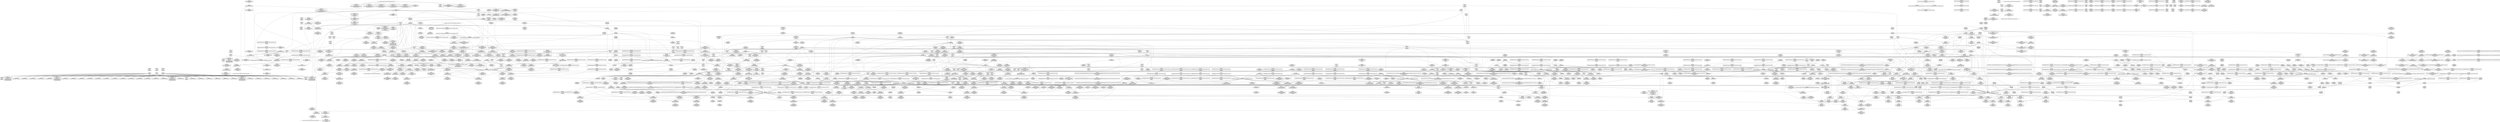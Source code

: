 digraph {
	CE0x3ef26a0 [shape=record,shape=Mrecord,label="{CE0x3ef26a0|8:_%struct.sock*,_:_SCME_37,38_}"]
	CE0x3f4ebb0 [shape=record,shape=Mrecord,label="{CE0x3f4ebb0|__rcu_read_lock:tmp6|include/linux/rcupdate.h,240}"]
	CE0x3eb2100 [shape=record,shape=Mrecord,label="{CE0x3eb2100|i64*_getelementptr_inbounds_(_11_x_i64_,_11_x_i64_*___llvm_gcov_ctr132,_i64_0,_i64_1)|*Constant*|*SummSink*}"]
	CE0x3fad8f0 [shape=record,shape=Mrecord,label="{CE0x3fad8f0|_call_void_mcount()_#3}"]
	CE0x3f9b9c0 [shape=record,shape=Mrecord,label="{CE0x3f9b9c0|void_(i32*,_i32,_i32*)*_asm_addl_$1,_%gs:$0_,_*m,ri,*m,_dirflag_,_fpsr_,_flags_}"]
	CE0x3e6fc00 [shape=record,shape=Mrecord,label="{CE0x3e6fc00|i32_59|*Constant*|*SummSource*}"]
	CE0x3f5a870 [shape=record,shape=Mrecord,label="{CE0x3f5a870|_call_void_lockdep_rcu_suspicious(i8*_getelementptr_inbounds_(_25_x_i8_,_25_x_i8_*_.str45,_i32_0,_i32_0),_i32_934,_i8*_getelementptr_inbounds_(_44_x_i8_,_44_x_i8_*_.str47,_i32_0,_i32_0))_#10,_!dbg_!27726|include/linux/rcupdate.h,933|*SummSource*}"]
	CE0x3f0ba80 [shape=record,shape=Mrecord,label="{CE0x3f0ba80|i32_0|*Constant*}"]
	CE0x3efa170 [shape=record,shape=Mrecord,label="{CE0x3efa170|sock_has_perm:tmp3|security/selinux/hooks.c,3964|*SummSink*}"]
	CE0x3e70bb0 [shape=record,shape=Mrecord,label="{CE0x3e70bb0|_call_void_mcount()_#3|*SummSink*}"]
	CE0x3f39030 [shape=record,shape=Mrecord,label="{CE0x3f39030|_call_void_mcount()_#3|*SummSource*}"]
	CE0x3f85100 [shape=record,shape=Mrecord,label="{CE0x3f85100|__preempt_count_add:tmp3}"]
	CE0x3f1e210 [shape=record,shape=Mrecord,label="{CE0x3f1e210|i64*_getelementptr_inbounds_(_4_x_i64_,_4_x_i64_*___llvm_gcov_ctr130,_i64_0,_i64_2)|*Constant*|*SummSource*}"]
	CE0x3eacc70 [shape=record,shape=Mrecord,label="{CE0x3eacc70|GLOBAL:__rcu_read_lock|*Constant*|*SummSink*}"]
	CE0x3f1b340 [shape=record,shape=Mrecord,label="{CE0x3f1b340|rcu_lock_release:entry|*SummSink*}"]
	CE0x3e96ca0 [shape=record,shape=Mrecord,label="{CE0x3e96ca0|i64_5|*Constant*|*SummSink*}"]
	CE0x3f078f0 [shape=record,shape=Mrecord,label="{CE0x3f078f0|_call_void_rcu_read_lock()_#10,_!dbg_!27712|security/selinux/hooks.c,207|*SummSink*}"]
	CE0x3efd7f0 [shape=record,shape=Mrecord,label="{CE0x3efd7f0|rcu_read_lock:tmp12|include/linux/rcupdate.h,882}"]
	CE0x3f4bb60 [shape=record,shape=Mrecord,label="{CE0x3f4bb60|rcu_lock_release:tmp|*SummSink*}"]
	CE0x3e94300 [shape=record,shape=Mrecord,label="{CE0x3e94300|rcu_read_unlock:call3|include/linux/rcupdate.h,933}"]
	CE0x3f2f5d0 [shape=record,shape=Mrecord,label="{CE0x3f2f5d0|cred_sid:tmp6|security/selinux/hooks.c,197}"]
	CE0x3e946f0 [shape=record,shape=Mrecord,label="{CE0x3e946f0|rcu_read_lock:tmp14|include/linux/rcupdate.h,882}"]
	CE0x3f7e4f0 [shape=record,shape=Mrecord,label="{CE0x3f7e4f0|i64_ptrtoint_(i8*_blockaddress(_rcu_lock_release,_%__here)_to_i64)|*Constant*|*SummSink*}"]
	CE0x3e822c0 [shape=record,shape=Mrecord,label="{CE0x3e822c0|_call_void_mcount()_#3|*SummSink*}"]
	CE0x3e69d40 [shape=record,shape=Mrecord,label="{CE0x3e69d40|sock_has_perm:task|Function::sock_has_perm&Arg::task::}"]
	CE0x3efd9a0 [shape=record,shape=Mrecord,label="{CE0x3efd9a0|rcu_read_lock:tmp12|include/linux/rcupdate.h,882|*SummSource*}"]
	CE0x3f15240 [shape=record,shape=Mrecord,label="{CE0x3f15240|task_sid:tmp14|security/selinux/hooks.c,208|*SummSink*}"]
	CE0x3e68530 [shape=record,shape=Mrecord,label="{CE0x3e68530|selinux_socket_getpeername:tmp|*SummSink*}"]
	CE0x3f81a90 [shape=record,shape=Mrecord,label="{CE0x3f81a90|i64*_getelementptr_inbounds_(_4_x_i64_,_4_x_i64_*___llvm_gcov_ctr134,_i64_0,_i64_3)|*Constant*}"]
	CE0x3e70510 [shape=record,shape=Mrecord,label="{CE0x3e70510|avc_has_perm:ssid|Function::avc_has_perm&Arg::ssid::|*SummSource*}"]
	CE0x3e8c9f0 [shape=record,shape=Mrecord,label="{CE0x3e8c9f0|_call_void_mcount()_#3}"]
	CE0x3e798c0 [shape=record,shape=Mrecord,label="{CE0x3e798c0|sock_has_perm:sid|security/selinux/hooks.c,3969|*SummSource*}"]
	CE0x3e6f4d0 [shape=record,shape=Mrecord,label="{CE0x3e6f4d0|get_current:tmp1|*SummSource*}"]
	CE0x3f50980 [shape=record,shape=Mrecord,label="{CE0x3f50980|i64*_getelementptr_inbounds_(_4_x_i64_,_4_x_i64_*___llvm_gcov_ctr130,_i64_0,_i64_0)|*Constant*|*SummSink*}"]
	CE0x3e9a8a0 [shape=record,shape=Mrecord,label="{CE0x3e9a8a0|GLOBAL:rcu_read_lock|*Constant*}"]
	CE0x3fafe90 [shape=record,shape=Mrecord,label="{CE0x3fafe90|__preempt_count_sub:tmp6|./arch/x86/include/asm/preempt.h,78|*SummSink*}"]
	CE0x3e73520 [shape=record,shape=Mrecord,label="{CE0x3e73520|selinux_socket_getpeername:tmp2}"]
	CE0x3f4c6c0 [shape=record,shape=Mrecord,label="{CE0x3f4c6c0|_call_void_mcount()_#3}"]
	CE0x3f082e0 [shape=record,shape=Mrecord,label="{CE0x3f082e0|task_sid:call|security/selinux/hooks.c,208|*SummSink*}"]
	CE0x3f45290 [shape=record,shape=Mrecord,label="{CE0x3f45290|i64*_getelementptr_inbounds_(_2_x_i64_,_2_x_i64_*___llvm_gcov_ctr131,_i64_0,_i64_0)|*Constant*}"]
	CE0x3ef1820 [shape=record,shape=Mrecord,label="{CE0x3ef1820|8:_%struct.sock*,_:_SCME_25,26_}"]
	CE0x3eef2f0 [shape=record,shape=Mrecord,label="{CE0x3eef2f0|rcu_read_lock:tmp10|include/linux/rcupdate.h,882}"]
	CE0x3f52840 [shape=record,shape=Mrecord,label="{CE0x3f52840|rcu_lock_acquire:tmp|*SummSink*}"]
	CE0x3f45b00 [shape=record,shape=Mrecord,label="{CE0x3f45b00|rcu_read_unlock:tmp16|include/linux/rcupdate.h,933}"]
	CE0x3ef00b0 [shape=record,shape=Mrecord,label="{CE0x3ef00b0|_ret_i32_%retval.0,_!dbg_!27728|security/selinux/avc.c,775|*SummSink*}"]
	CE0x3f4e8e0 [shape=record,shape=Mrecord,label="{CE0x3f4e8e0|i64*_getelementptr_inbounds_(_4_x_i64_,_4_x_i64_*___llvm_gcov_ctr128,_i64_0,_i64_3)|*Constant*|*SummSink*}"]
	CE0x3f831a0 [shape=record,shape=Mrecord,label="{CE0x3f831a0|COLLAPSED:_GCMRE___llvm_gcov_ctr130_internal_global_4_x_i64_zeroinitializer:_elem_0:default:}"]
	CE0x3f4d930 [shape=record,shape=Mrecord,label="{CE0x3f4d930|__preempt_count_add:entry}"]
	CE0x3eb15c0 [shape=record,shape=Mrecord,label="{CE0x3eb15c0|task_sid:if.then|*SummSource*}"]
	CE0x3eb16a0 [shape=record,shape=Mrecord,label="{CE0x3eb16a0|task_sid:bb}"]
	CE0x3f344f0 [shape=record,shape=Mrecord,label="{CE0x3f344f0|_call_void___preempt_count_add(i32_1)_#10,_!dbg_!27711|include/linux/rcupdate.h,239|*SummSink*}"]
	CE0x3f11e10 [shape=record,shape=Mrecord,label="{CE0x3f11e10|task_sid:land.lhs.true2|*SummSink*}"]
	CE0x3e687f0 [shape=record,shape=Mrecord,label="{CE0x3e687f0|sock_has_perm:perms|Function::sock_has_perm&Arg::perms::|*SummSource*}"]
	CE0x3eb5620 [shape=record,shape=Mrecord,label="{CE0x3eb5620|get_current:tmp1}"]
	CE0x3f82080 [shape=record,shape=Mrecord,label="{CE0x3f82080|rcu_lock_release:tmp7}"]
	CE0x3e8f250 [shape=record,shape=Mrecord,label="{CE0x3e8f250|32:_%struct.sock*,_:_CRE_16,24_|*MultipleSource*|Function::selinux_socket_getpeername&Arg::sock::|security/selinux/hooks.c,4231}"]
	CE0x3f99e80 [shape=record,shape=Mrecord,label="{CE0x3f99e80|__preempt_count_sub:bb|*SummSource*}"]
	CE0x3e82030 [shape=record,shape=Mrecord,label="{CE0x3e82030|GLOBAL:sock_has_perm|*Constant*}"]
	CE0x3f248f0 [shape=record,shape=Mrecord,label="{CE0x3f248f0|i64_ptrtoint_(i8*_blockaddress(_rcu_lock_acquire,_%__here)_to_i64)|*Constant*|*SummSource*}"]
	CE0x3efe120 [shape=record,shape=Mrecord,label="{CE0x3efe120|rcu_read_lock:call3|include/linux/rcupdate.h,882|*SummSink*}"]
	CE0x3f1aa80 [shape=record,shape=Mrecord,label="{CE0x3f1aa80|rcu_lock_release:entry}"]
	CE0x3edf260 [shape=record,shape=Mrecord,label="{CE0x3edf260|i64*_getelementptr_inbounds_(_13_x_i64_,_13_x_i64_*___llvm_gcov_ctr126,_i64_0,_i64_9)|*Constant*|*SummSink*}"]
	CE0x3edc840 [shape=record,shape=Mrecord,label="{CE0x3edc840|i32_208|*Constant*|*SummSink*}"]
	CE0x3f0a870 [shape=record,shape=Mrecord,label="{CE0x3f0a870|task_sid:tmp7|security/selinux/hooks.c,208|*SummSource*}"]
	CE0x3f2ba90 [shape=record,shape=Mrecord,label="{CE0x3f2ba90|_ret_i32_%tmp6,_!dbg_!27716|security/selinux/hooks.c,197|*SummSink*}"]
	CE0x3f99ef0 [shape=record,shape=Mrecord,label="{CE0x3f99ef0|__preempt_count_sub:do.end|*SummSink*}"]
	CE0x3f2e930 [shape=record,shape=Mrecord,label="{CE0x3f2e930|rcu_read_lock:tobool|include/linux/rcupdate.h,882|*SummSink*}"]
	CE0x3fdc4d0 [shape=record,shape=Mrecord,label="{CE0x3fdc4d0|__preempt_count_sub:tmp7|./arch/x86/include/asm/preempt.h,78|*SummSource*}"]
	CE0x3f974f0 [shape=record,shape=Mrecord,label="{CE0x3f974f0|__rcu_read_lock:do.body|*SummSource*}"]
	CE0x3ef7990 [shape=record,shape=Mrecord,label="{CE0x3ef7990|i64_2|*Constant*|*SummSource*}"]
	CE0x3f1b3b0 [shape=record,shape=Mrecord,label="{CE0x3f1b3b0|rcu_lock_release:map|Function::rcu_lock_release&Arg::map::}"]
	CE0x3f90450 [shape=record,shape=Mrecord,label="{CE0x3f90450|i64*_getelementptr_inbounds_(_4_x_i64_,_4_x_i64_*___llvm_gcov_ctr134,_i64_0,_i64_0)|*Constant*|*SummSource*}"]
	CE0x3edd330 [shape=record,shape=Mrecord,label="{CE0x3edd330|task_sid:tmp23|security/selinux/hooks.c,208|*SummSink*}"]
	CE0x3ee0b00 [shape=record,shape=Mrecord,label="{CE0x3ee0b00|__preempt_count_add:do.body}"]
	CE0x3f9b0e0 [shape=record,shape=Mrecord,label="{CE0x3f9b0e0|__preempt_count_add:tmp5|./arch/x86/include/asm/preempt.h,72|*SummSource*}"]
	CE0x3f2ec20 [shape=record,shape=Mrecord,label="{CE0x3f2ec20|rcu_read_unlock:tmp8|include/linux/rcupdate.h,933|*SummSink*}"]
	CE0x3efc5b0 [shape=record,shape=Mrecord,label="{CE0x3efc5b0|i64*_getelementptr_inbounds_(_4_x_i64_,_4_x_i64_*___llvm_gcov_ctr135,_i64_0,_i64_3)|*Constant*|*SummSource*}"]
	CE0x3e8aa50 [shape=record,shape=Mrecord,label="{CE0x3e8aa50|_call_void_mcount()_#3}"]
	CE0x3ef1680 [shape=record,shape=Mrecord,label="{CE0x3ef1680|8:_%struct.sock*,_:_SCME_24,25_}"]
	CE0x3f24ff0 [shape=record,shape=Mrecord,label="{CE0x3f24ff0|i64*_getelementptr_inbounds_(_4_x_i64_,_4_x_i64_*___llvm_gcov_ctr130,_i64_0,_i64_3)|*Constant*|*SummSink*}"]
	CE0x3f91e30 [shape=record,shape=Mrecord,label="{CE0x3f91e30|rcu_lock_release:tmp4|include/linux/rcupdate.h,423|*SummSink*}"]
	CE0x3e69ea0 [shape=record,shape=Mrecord,label="{CE0x3e69ea0|i64*_getelementptr_inbounds_(_2_x_i64_,_2_x_i64_*___llvm_gcov_ctr364,_i64_0,_i64_0)|*Constant*|*SummSink*}"]
	CE0x3eeddd0 [shape=record,shape=Mrecord,label="{CE0x3eeddd0|sock_has_perm:sclass|security/selinux/hooks.c,3976}"]
	CE0x3f7c7f0 [shape=record,shape=Mrecord,label="{CE0x3f7c7f0|rcu_lock_acquire:indirectgoto|*SummSource*}"]
	CE0x3f40f70 [shape=record,shape=Mrecord,label="{CE0x3f40f70|i8*_getelementptr_inbounds_(_42_x_i8_,_42_x_i8_*_.str46,_i32_0,_i32_0)|*Constant*|*SummSource*}"]
	CE0x3f4f670 [shape=record,shape=Mrecord,label="{CE0x3f4f670|GLOBAL:__llvm_gcov_ctr132|Global_var:__llvm_gcov_ctr132|*SummSink*}"]
	CE0x3f116c0 [shape=record,shape=Mrecord,label="{CE0x3f116c0|GLOBAL:__llvm_gcov_ctr126|Global_var:__llvm_gcov_ctr126}"]
	CE0x3f145a0 [shape=record,shape=Mrecord,label="{CE0x3f145a0|task_sid:call3|security/selinux/hooks.c,208|*SummSource*}"]
	"CONST[source:0(mediator),value:2(dynamic)][purpose:{subject}][SnkIdx:0]"
	CE0x3e87170 [shape=record,shape=Mrecord,label="{CE0x3e87170|get_current:tmp}"]
	CE0x3eed230 [shape=record,shape=Mrecord,label="{CE0x3eed230|sock_has_perm:sclass|security/selinux/hooks.c,3976|*SummSink*}"]
	CE0x3e9b340 [shape=record,shape=Mrecord,label="{CE0x3e9b340|avc_has_perm:tclass|Function::avc_has_perm&Arg::tclass::|*SummSource*}"]
	CE0x3f19b90 [shape=record,shape=Mrecord,label="{CE0x3f19b90|rcu_lock_acquire:map|Function::rcu_lock_acquire&Arg::map::|*SummSink*}"]
	CE0x3e68060 [shape=record,shape=Mrecord,label="{CE0x3e68060|get_current:entry|*SummSink*}"]
	CE0x3f2e1b0 [shape=record,shape=Mrecord,label="{CE0x3f2e1b0|rcu_read_lock:do.end}"]
	CE0x3f2e7c0 [shape=record,shape=Mrecord,label="{CE0x3f2e7c0|rcu_read_lock:tobool|include/linux/rcupdate.h,882}"]
	CE0x3e9da90 [shape=record,shape=Mrecord,label="{CE0x3e9da90|sock_has_perm:cleanup|*SummSource*}"]
	CE0x3f155a0 [shape=record,shape=Mrecord,label="{CE0x3f155a0|task_sid:tmp14|security/selinux/hooks.c,208}"]
	CE0x3f94540 [shape=record,shape=Mrecord,label="{CE0x3f94540|__rcu_read_lock:do.body}"]
	CE0x3f4b4c0 [shape=record,shape=Mrecord,label="{CE0x3f4b4c0|rcu_read_unlock:tmp4|include/linux/rcupdate.h,933}"]
	CE0x3e99d10 [shape=record,shape=Mrecord,label="{CE0x3e99d10|_call_void_rcu_lock_acquire(%struct.lockdep_map*_rcu_lock_map)_#10,_!dbg_!27711|include/linux/rcupdate.h,881|*SummSource*}"]
	CE0x3f822a0 [shape=record,shape=Mrecord,label="{CE0x3f822a0|rcu_lock_release:tmp7|*SummSource*}"]
	CE0x3e5b2e0 [shape=record,shape=Mrecord,label="{CE0x3e5b2e0|i32_16|*Constant*}"]
	CE0x3e94190 [shape=record,shape=Mrecord,label="{CE0x3e94190|rcu_read_unlock:tmp12|include/linux/rcupdate.h,933|*SummSink*}"]
	CE0x3f2f740 [shape=record,shape=Mrecord,label="{CE0x3f2f740|cred_sid:tmp6|security/selinux/hooks.c,197|*SummSource*}"]
	CE0x3f16690 [shape=record,shape=Mrecord,label="{CE0x3f16690|i64*_getelementptr_inbounds_(_13_x_i64_,_13_x_i64_*___llvm_gcov_ctr126,_i64_0,_i64_8)|*Constant*|*SummSource*}"]
	CE0x3ef5e30 [shape=record,shape=Mrecord,label="{CE0x3ef5e30|sock_has_perm:call|security/selinux/hooks.c,3967}"]
	CE0x3f4adf0 [shape=record,shape=Mrecord,label="{CE0x3f4adf0|rcu_read_unlock:tmp9|include/linux/rcupdate.h,933|*SummSink*}"]
	CE0x3f17480 [shape=record,shape=Mrecord,label="{CE0x3f17480|_call_void_lockdep_rcu_suspicious(i8*_getelementptr_inbounds_(_25_x_i8_,_25_x_i8_*_.str3,_i32_0,_i32_0),_i32_208,_i8*_getelementptr_inbounds_(_41_x_i8_,_41_x_i8_*_.str44,_i32_0,_i32_0))_#10,_!dbg_!27732|security/selinux/hooks.c,208}"]
	CE0x3e873c0 [shape=record,shape=Mrecord,label="{CE0x3e873c0|sock_has_perm:tmp10|security/selinux/hooks.c,3969|*SummSink*}"]
	CE0x3f03730 [shape=record,shape=Mrecord,label="{CE0x3f03730|task_sid:tmp12|security/selinux/hooks.c,208|*SummSink*}"]
	CE0x3f11ed0 [shape=record,shape=Mrecord,label="{CE0x3f11ed0|task_sid:do.end}"]
	CE0x3f4ecf0 [shape=record,shape=Mrecord,label="{CE0x3f4ecf0|rcu_read_unlock:do.body}"]
	CE0x3ee4730 [shape=record,shape=Mrecord,label="{CE0x3ee4730|__rcu_read_unlock:tmp7|include/linux/rcupdate.h,245|*SummSink*}"]
	CE0x3f2a600 [shape=record,shape=Mrecord,label="{CE0x3f2a600|GLOBAL:cred_sid|*Constant*}"]
	CE0x3f07b60 [shape=record,shape=Mrecord,label="{CE0x3f07b60|rcu_read_lock:tmp|*SummSink*}"]
	CE0x3ef8840 [shape=record,shape=Mrecord,label="{CE0x3ef8840|sock_has_perm:tmp8|security/selinux/hooks.c,3969|*SummSource*}"]
	CE0x3f45990 [shape=record,shape=Mrecord,label="{CE0x3f45990|rcu_read_unlock:tmp15|include/linux/rcupdate.h,933|*SummSink*}"]
	CE0x3edf880 [shape=record,shape=Mrecord,label="{CE0x3edf880|task_sid:tmp21|security/selinux/hooks.c,208}"]
	"CONST[source:0(mediator),value:2(dynamic)][purpose:{object}][SnkIdx:2]"
	CE0x3f21940 [shape=record,shape=Mrecord,label="{CE0x3f21940|__preempt_count_sub:do.body|*SummSink*}"]
	CE0x3ef0440 [shape=record,shape=Mrecord,label="{CE0x3ef0440|sock_has_perm:retval.0}"]
	CE0x3ef5f50 [shape=record,shape=Mrecord,label="{CE0x3ef5f50|sock_has_perm:call|security/selinux/hooks.c,3967|*SummSource*}"]
	CE0x3f3f520 [shape=record,shape=Mrecord,label="{CE0x3f3f520|i64*_getelementptr_inbounds_(_11_x_i64_,_11_x_i64_*___llvm_gcov_ctr127,_i64_0,_i64_8)|*Constant*|*SummSource*}"]
	CE0x3e6a110 [shape=record,shape=Mrecord,label="{CE0x3e6a110|sock_has_perm:tmp|*SummSink*}"]
	CE0x3f036c0 [shape=record,shape=Mrecord,label="{CE0x3f036c0|task_sid:tmp12|security/selinux/hooks.c,208|*SummSource*}"]
	CE0x3e947c0 [shape=record,shape=Mrecord,label="{CE0x3e947c0|rcu_read_lock:tmp13|include/linux/rcupdate.h,882|*SummSource*}"]
	CE0x3f1a910 [shape=record,shape=Mrecord,label="{CE0x3f1a910|_call_void_rcu_lock_release(%struct.lockdep_map*_rcu_lock_map)_#10,_!dbg_!27733|include/linux/rcupdate.h,935|*SummSink*}"]
	CE0x3f5a9a0 [shape=record,shape=Mrecord,label="{CE0x3f5a9a0|_call_void_lockdep_rcu_suspicious(i8*_getelementptr_inbounds_(_25_x_i8_,_25_x_i8_*_.str45,_i32_0,_i32_0),_i32_934,_i8*_getelementptr_inbounds_(_44_x_i8_,_44_x_i8_*_.str47,_i32_0,_i32_0))_#10,_!dbg_!27726|include/linux/rcupdate.h,933|*SummSink*}"]
	CE0x3e88b90 [shape=record,shape=Mrecord,label="{CE0x3e88b90|_call_void_mcount()_#3|*SummSource*}"]
	CE0x3f09810 [shape=record,shape=Mrecord,label="{CE0x3f09810|task_sid:tmp}"]
	CE0x3e825b0 [shape=record,shape=Mrecord,label="{CE0x3e825b0|COLLAPSED:_GCMRE___llvm_gcov_ctr128_internal_global_4_x_i64_zeroinitializer:_elem_0:default:}"]
	CE0x3eea7c0 [shape=record,shape=Mrecord,label="{CE0x3eea7c0|sock_has_perm:tmp17|security/selinux/hooks.c,3976|*SummSink*}"]
	CE0x3ef3ad0 [shape=record,shape=Mrecord,label="{CE0x3ef3ad0|8:_%struct.sock*,_:_SCME_54,55_}"]
	CE0x3e99020 [shape=record,shape=Mrecord,label="{CE0x3e99020|i64*_getelementptr_inbounds_(_13_x_i64_,_13_x_i64_*___llvm_gcov_ctr126,_i64_0,_i64_0)|*Constant*|*SummSink*}"]
	CE0x3f49f40 [shape=record,shape=Mrecord,label="{CE0x3f49f40|void_(i32*,_i32,_i32*)*_asm_addl_$1,_%gs:$0_,_*m,ri,*m,_dirflag_,_fpsr_,_flags_}"]
	CE0x3e8b3c0 [shape=record,shape=Mrecord,label="{CE0x3e8b3c0|sock_has_perm:tmp}"]
	CE0x3f39e20 [shape=record,shape=Mrecord,label="{CE0x3f39e20|rcu_read_lock:tmp6|include/linux/rcupdate.h,882}"]
	CE0x3f03300 [shape=record,shape=Mrecord,label="{CE0x3f03300|task_sid:tmp13|security/selinux/hooks.c,208}"]
	CE0x3f24f80 [shape=record,shape=Mrecord,label="{CE0x3f24f80|rcu_lock_acquire:tmp6}"]
	CE0x3f19380 [shape=record,shape=Mrecord,label="{CE0x3f19380|task_sid:tmp18|security/selinux/hooks.c,208|*SummSink*}"]
	CE0x3efd500 [shape=record,shape=Mrecord,label="{CE0x3efd500|rcu_read_lock:tmp11|include/linux/rcupdate.h,882|*SummSource*}"]
	CE0x3f93520 [shape=record,shape=Mrecord,label="{CE0x3f93520|i64*_getelementptr_inbounds_(_4_x_i64_,_4_x_i64_*___llvm_gcov_ctr134,_i64_0,_i64_1)|*Constant*}"]
	CE0x3f47360 [shape=record,shape=Mrecord,label="{CE0x3f47360|rcu_read_unlock:tmp8|include/linux/rcupdate.h,933|*SummSource*}"]
	CE0x3e797f0 [shape=record,shape=Mrecord,label="{CE0x3e797f0|sock_has_perm:sid|security/selinux/hooks.c,3969}"]
	CE0x3e977d0 [shape=record,shape=Mrecord,label="{CE0x3e977d0|task_sid:if.end|*SummSource*}"]
	CE0x3f08bf0 [shape=record,shape=Mrecord,label="{CE0x3f08bf0|i64_0|*Constant*}"]
	CE0x3f3f810 [shape=record,shape=Mrecord,label="{CE0x3f3f810|i64*_getelementptr_inbounds_(_11_x_i64_,_11_x_i64_*___llvm_gcov_ctr127,_i64_0,_i64_8)|*Constant*|*SummSink*}"]
	CE0x3e847c0 [shape=record,shape=Mrecord,label="{CE0x3e847c0|sock_has_perm:if.then|*SummSink*}"]
	CE0x3ef0920 [shape=record,shape=Mrecord,label="{CE0x3ef0920|i64*_getelementptr_inbounds_(_6_x_i64_,_6_x_i64_*___llvm_gcov_ctr327,_i64_0,_i64_3)|*Constant*}"]
	CE0x3f2b130 [shape=record,shape=Mrecord,label="{CE0x3f2b130|cred_sid:entry|*SummSource*}"]
	CE0x3eba510 [shape=record,shape=Mrecord,label="{CE0x3eba510|i64*_getelementptr_inbounds_(_6_x_i64_,_6_x_i64_*___llvm_gcov_ctr327,_i64_0,_i64_5)|*Constant*|*SummSink*}"]
	CE0x3f405e0 [shape=record,shape=Mrecord,label="{CE0x3f405e0|i32_883|*Constant*}"]
	CE0x3f05230 [shape=record,shape=Mrecord,label="{CE0x3f05230|rcu_read_lock:tmp5|include/linux/rcupdate.h,882}"]
	CE0x3f7e1b0 [shape=record,shape=Mrecord,label="{CE0x3f7e1b0|GLOBAL:lock_release|*Constant*|*SummSink*}"]
	CE0x3f14610 [shape=record,shape=Mrecord,label="{CE0x3f14610|task_sid:call3|security/selinux/hooks.c,208|*SummSink*}"]
	CE0x3f17340 [shape=record,shape=Mrecord,label="{CE0x3f17340|i8_1|*Constant*|*SummSink*}"]
	CE0x3eebca0 [shape=record,shape=Mrecord,label="{CE0x3eebca0|sock_has_perm:net3|security/selinux/hooks.c,3974}"]
	CE0x3f03f70 [shape=record,shape=Mrecord,label="{CE0x3f03f70|_ret_void,_!dbg_!27735|include/linux/rcupdate.h,884}"]
	CE0x3eb51e0 [shape=record,shape=Mrecord,label="{CE0x3eb51e0|sock_has_perm:net|security/selinux/hooks.c, 3966|*SummSink*}"]
	CE0x3ef9440 [shape=record,shape=Mrecord,label="{CE0x3ef9440|sock_has_perm:tmp12|security/selinux/hooks.c,3970|*SummSource*}"]
	CE0x3f15b10 [shape=record,shape=Mrecord,label="{CE0x3f15b10|task_sid:tmp16|security/selinux/hooks.c,208}"]
	CE0x3f039c0 [shape=record,shape=Mrecord,label="{CE0x3f039c0|i64*_getelementptr_inbounds_(_11_x_i64_,_11_x_i64_*___llvm_gcov_ctr127,_i64_0,_i64_1)|*Constant*|*SummSource*}"]
	CE0x3f4b640 [shape=record,shape=Mrecord,label="{CE0x3f4b640|rcu_read_unlock:tobool|include/linux/rcupdate.h,933}"]
	CE0x3f127a0 [shape=record,shape=Mrecord,label="{CE0x3f127a0|task_sid:tmp6|security/selinux/hooks.c,208|*SummSource*}"]
	CE0x3f16b50 [shape=record,shape=Mrecord,label="{CE0x3f16b50|i64*_getelementptr_inbounds_(_13_x_i64_,_13_x_i64_*___llvm_gcov_ctr126,_i64_0,_i64_8)|*Constant*|*SummSink*}"]
	CE0x3f146e0 [shape=record,shape=Mrecord,label="{CE0x3f146e0|task_sid:tobool4|security/selinux/hooks.c,208|*SummSource*}"]
	CE0x3f100c0 [shape=record,shape=Mrecord,label="{CE0x3f100c0|task_sid:tmp5|security/selinux/hooks.c,208}"]
	CE0x3f9bad0 [shape=record,shape=Mrecord,label="{CE0x3f9bad0|_call_void___preempt_count_sub(i32_1)_#10,_!dbg_!27715|include/linux/rcupdate.h,244}"]
	CE0x3f0e940 [shape=record,shape=Mrecord,label="{CE0x3f0e940|i64_3|*Constant*|*SummSource*}"]
	CE0x3f077f0 [shape=record,shape=Mrecord,label="{CE0x3f077f0|_call_void_rcu_read_lock()_#10,_!dbg_!27712|security/selinux/hooks.c,207|*SummSource*}"]
	CE0x3fb30a0 [shape=record,shape=Mrecord,label="{CE0x3fb30a0|i64*_getelementptr_inbounds_(_4_x_i64_,_4_x_i64_*___llvm_gcov_ctr134,_i64_0,_i64_2)|*Constant*|*SummSink*}"]
	CE0x3e5be80 [shape=record,shape=Mrecord,label="{CE0x3e5be80|GLOBAL:get_current|*Constant*|*SummSource*}"]
	CE0x3e73310 [shape=record,shape=Mrecord,label="{CE0x3e73310|sock_has_perm:sk_security|security/selinux/hooks.c,3964|*SummSink*}"]
	CE0x3f0ddb0 [shape=record,shape=Mrecord,label="{CE0x3f0ddb0|i64*_getelementptr_inbounds_(_2_x_i64_,_2_x_i64_*___llvm_gcov_ctr131,_i64_0,_i64_1)|*Constant*|*SummSource*}"]
	CE0x3f51530 [shape=record,shape=Mrecord,label="{CE0x3f51530|i64*_getelementptr_inbounds_(_4_x_i64_,_4_x_i64_*___llvm_gcov_ctr133,_i64_0,_i64_2)|*Constant*}"]
	CE0x3e69df0 [shape=record,shape=Mrecord,label="{CE0x3e69df0|selinux_socket_getpeername:bb|*SummSink*}"]
	CE0x3fadbb0 [shape=record,shape=Mrecord,label="{CE0x3fadbb0|__rcu_read_unlock:tmp1|*SummSource*}"]
	CE0x3f2ab90 [shape=record,shape=Mrecord,label="{CE0x3f2ab90|GLOBAL:cred_sid|*Constant*|*SummSource*}"]
	CE0x3f43e90 [shape=record,shape=Mrecord,label="{CE0x3f43e90|i64*_getelementptr_inbounds_(_11_x_i64_,_11_x_i64_*___llvm_gcov_ctr127,_i64_0,_i64_10)|*Constant*}"]
	CE0x3eeb330 [shape=record,shape=Mrecord,label="{CE0x3eeb330|sock_has_perm:net1|security/selinux/hooks.c,3973|*SummSource*}"]
	CE0x3f1a7e0 [shape=record,shape=Mrecord,label="{CE0x3f1a7e0|_call_void_rcu_lock_release(%struct.lockdep_map*_rcu_lock_map)_#10,_!dbg_!27733|include/linux/rcupdate.h,935|*SummSource*}"]
	CE0x3f465f0 [shape=record,shape=Mrecord,label="{CE0x3f465f0|rcu_read_unlock:tmp13|include/linux/rcupdate.h,933|*SummSink*}"]
	CE0x3efe690 [shape=record,shape=Mrecord,label="{CE0x3efe690|i64_7|*Constant*}"]
	CE0x3f4c040 [shape=record,shape=Mrecord,label="{CE0x3f4c040|rcu_lock_acquire:tmp3|*SummSource*}"]
	CE0x3e795e0 [shape=record,shape=Mrecord,label="{CE0x3e795e0|i32_2|*Constant*|*SummSink*}"]
	CE0x3eb35b0 [shape=record,shape=Mrecord,label="{CE0x3eb35b0|i64_4|*Constant*|*SummSink*}"]
	CE0x3ee0960 [shape=record,shape=Mrecord,label="{CE0x3ee0960|__preempt_count_add:do.end|*SummSource*}"]
	CE0x3f0c000 [shape=record,shape=Mrecord,label="{CE0x3f0c000|task_sid:tmp6|security/selinux/hooks.c,208|*SummSink*}"]
	CE0x3f57c20 [shape=record,shape=Mrecord,label="{CE0x3f57c20|i8*_getelementptr_inbounds_(_44_x_i8_,_44_x_i8_*_.str47,_i32_0,_i32_0)|*Constant*}"]
	CE0x3ea5ac0 [shape=record,shape=Mrecord,label="{CE0x3ea5ac0|sock_has_perm:perms|Function::sock_has_perm&Arg::perms::|*SummSink*}"]
	CE0x3f8fdc0 [shape=record,shape=Mrecord,label="{CE0x3f8fdc0|_call_void_mcount()_#3|*SummSink*}"]
	CE0x3f2b700 [shape=record,shape=Mrecord,label="{CE0x3f2b700|_ret_i32_%tmp6,_!dbg_!27716|security/selinux/hooks.c,197}"]
	CE0x3f7f1b0 [shape=record,shape=Mrecord,label="{CE0x3f7f1b0|__preempt_count_sub:sub|./arch/x86/include/asm/preempt.h,77}"]
	CE0x3ef49c0 [shape=record,shape=Mrecord,label="{CE0x3ef49c0|_ret_i32_%call7,_!dbg_!27749|security/selinux/hooks.c,210|*SummSource*}"]
	CE0x3fd3fa0 [shape=record,shape=Mrecord,label="{CE0x3fd3fa0|i64*_getelementptr_inbounds_(_4_x_i64_,_4_x_i64_*___llvm_gcov_ctr129,_i64_0,_i64_3)|*Constant*|*SummSource*}"]
	CE0x3f46030 [shape=record,shape=Mrecord,label="{CE0x3f46030|i64*_getelementptr_inbounds_(_4_x_i64_,_4_x_i64_*___llvm_gcov_ctr130,_i64_0,_i64_2)|*Constant*|*SummSink*}"]
	CE0x3f4e760 [shape=record,shape=Mrecord,label="{CE0x3f4e760|rcu_read_unlock:tmp4|include/linux/rcupdate.h,933|*SummSink*}"]
	CE0x3e935d0 [shape=record,shape=Mrecord,label="{CE0x3e935d0|sock_has_perm:tmp19|security/selinux/hooks.c,3977|*SummSource*}"]
	CE0x3efa4b0 [shape=record,shape=Mrecord,label="{CE0x3efa4b0|sock_has_perm:tmp4|security/selinux/hooks.c,3966|*SummSource*}"]
	CE0x3f53450 [shape=record,shape=Mrecord,label="{CE0x3f53450|rcu_read_unlock:if.end|*SummSink*}"]
	CE0x3f0b260 [shape=record,shape=Mrecord,label="{CE0x3f0b260|rcu_read_lock:do.end|*SummSource*}"]
	CE0x3f90e10 [shape=record,shape=Mrecord,label="{CE0x3f90e10|__rcu_read_unlock:tmp}"]
	CE0x3f943f0 [shape=record,shape=Mrecord,label="{CE0x3f943f0|__rcu_read_lock:tmp4|include/linux/rcupdate.h,239|*SummSink*}"]
	CE0x3f33aa0 [shape=record,shape=Mrecord,label="{CE0x3f33aa0|rcu_read_unlock:tmp7|include/linux/rcupdate.h,933|*SummSink*}"]
	CE0x3eba390 [shape=record,shape=Mrecord,label="{CE0x3eba390|i64*_getelementptr_inbounds_(_6_x_i64_,_6_x_i64_*___llvm_gcov_ctr327,_i64_0,_i64_5)|*Constant*|*SummSource*}"]
	CE0x3f1a770 [shape=record,shape=Mrecord,label="{CE0x3f1a770|_call_void_rcu_lock_release(%struct.lockdep_map*_rcu_lock_map)_#10,_!dbg_!27733|include/linux/rcupdate.h,935}"]
	CE0x3f44bf0 [shape=record,shape=Mrecord,label="{CE0x3f44bf0|rcu_read_lock:tmp22|include/linux/rcupdate.h,884|*SummSink*}"]
	CE0x3ee0610 [shape=record,shape=Mrecord,label="{CE0x3ee0610|i64*_getelementptr_inbounds_(_13_x_i64_,_13_x_i64_*___llvm_gcov_ctr126,_i64_0,_i64_10)|*Constant*|*SummSource*}"]
	CE0x3f24130 [shape=record,shape=Mrecord,label="{CE0x3f24130|i64*_getelementptr_inbounds_(_4_x_i64_,_4_x_i64_*___llvm_gcov_ctr130,_i64_0,_i64_3)|*Constant*}"]
	CE0x3e738a0 [shape=record,shape=Mrecord,label="{CE0x3e738a0|sock_has_perm:net|security/selinux/hooks.c, 3966}"]
	CE0x3eee660 [shape=record,shape=Mrecord,label="{CE0x3eee660|i32_(i32,_i32,_i16,_i32,_%struct.common_audit_data*)*_bitcast_(i32_(i32,_i32,_i16,_i32,_%struct.common_audit_data.495*)*_avc_has_perm_to_i32_(i32,_i32,_i16,_i32,_%struct.common_audit_data*)*)|*Constant*|*SummSink*}"]
	CE0x3f06830 [shape=record,shape=Mrecord,label="{CE0x3f06830|i64*_getelementptr_inbounds_(_13_x_i64_,_13_x_i64_*___llvm_gcov_ctr126,_i64_0,_i64_1)|*Constant*|*SummSink*}"]
	CE0x3eb55b0 [shape=record,shape=Mrecord,label="{CE0x3eb55b0|i64_1|*Constant*}"]
	CE0x3f2dcb0 [shape=record,shape=Mrecord,label="{CE0x3f2dcb0|rcu_read_lock:tobool1|include/linux/rcupdate.h,882}"]
	CE0x3f4f500 [shape=record,shape=Mrecord,label="{CE0x3f4f500|GLOBAL:__llvm_gcov_ctr132|Global_var:__llvm_gcov_ctr132|*SummSource*}"]
	CE0x3efdc90 [shape=record,shape=Mrecord,label="{CE0x3efdc90|rcu_read_lock:call3|include/linux/rcupdate.h,882}"]
	CE0x3f91810 [shape=record,shape=Mrecord,label="{CE0x3f91810|__preempt_count_add:tmp7|./arch/x86/include/asm/preempt.h,73|*SummSink*}"]
	CE0x3f1b7e0 [shape=record,shape=Mrecord,label="{CE0x3f1b7e0|GLOBAL:__rcu_read_unlock|*Constant*}"]
	CE0x3e6d5a0 [shape=record,shape=Mrecord,label="{CE0x3e6d5a0|get_current:tmp3|*SummSource*}"]
	CE0x3eece90 [shape=record,shape=Mrecord,label="{CE0x3eece90|sock_has_perm:sid5|security/selinux/hooks.c,3976|*SummSink*}"]
	CE0x3f1b6d0 [shape=record,shape=Mrecord,label="{CE0x3f1b6d0|rcu_lock_release:map|Function::rcu_lock_release&Arg::map::|*SummSink*}"]
	CE0x3f1be30 [shape=record,shape=Mrecord,label="{CE0x3f1be30|_call_void___rcu_read_unlock()_#10,_!dbg_!27734|include/linux/rcupdate.h,937|*SummSource*}"]
	CE0x3eb65b0 [shape=record,shape=Mrecord,label="{CE0x3eb65b0|sock_has_perm:type|security/selinux/hooks.c,3972|*SummSource*}"]
	CE0x3ef9bd0 [shape=record,shape=Mrecord,label="{CE0x3ef9bd0|i64*_getelementptr_inbounds_(_6_x_i64_,_6_x_i64_*___llvm_gcov_ctr327,_i64_0,_i64_4)|*Constant*|*SummSink*}"]
	CE0x3f82fa0 [shape=record,shape=Mrecord,label="{CE0x3f82fa0|rcu_lock_release:tmp1}"]
	CE0x3ef0760 [shape=record,shape=Mrecord,label="{CE0x3ef0760|8:_%struct.sock*,_:_SCME_0,4_|*MultipleSource*|security/selinux/hooks.c, 3966|security/selinux/hooks.c,3966|security/selinux/hooks.c,3966}"]
	CE0x3e708b0 [shape=record,shape=Mrecord,label="{CE0x3e708b0|avc_has_perm:tsid|Function::avc_has_perm&Arg::tsid::|*SummSource*}"]
	CE0x3f97b60 [shape=record,shape=Mrecord,label="{CE0x3f97b60|__preempt_count_sub:do.end|*SummSource*}"]
	CE0x3f30ad0 [shape=record,shape=Mrecord,label="{CE0x3f30ad0|rcu_read_unlock:tmp6|include/linux/rcupdate.h,933}"]
	CE0x3edd850 [shape=record,shape=Mrecord,label="{CE0x3edd850|i64*_getelementptr_inbounds_(_13_x_i64_,_13_x_i64_*___llvm_gcov_ctr126,_i64_0,_i64_11)|*Constant*}"]
	CE0x3eef180 [shape=record,shape=Mrecord,label="{CE0x3eef180|rcu_read_lock:tmp9|include/linux/rcupdate.h,882}"]
	CE0x3f47e30 [shape=record,shape=Mrecord,label="{CE0x3f47e30|rcu_read_unlock:tmp2|*SummSink*}"]
	CE0x3f0ca40 [shape=record,shape=Mrecord,label="{CE0x3f0ca40|rcu_read_lock:tmp|*SummSource*}"]
	CE0x3e6b530 [shape=record,shape=Mrecord,label="{CE0x3e6b530|i32_1|*Constant*}"]
	CE0x3f335b0 [shape=record,shape=Mrecord,label="{CE0x3f335b0|GLOBAL:__llvm_gcov_ctr127|Global_var:__llvm_gcov_ctr127|*SummSink*}"]
	CE0x3eb3f20 [shape=record,shape=Mrecord,label="{CE0x3eb3f20|rcu_read_lock:tmp}"]
	CE0x3e75490 [shape=record,shape=Mrecord,label="{CE0x3e75490|i64*_getelementptr_inbounds_(_2_x_i64_,_2_x_i64_*___llvm_gcov_ctr98,_i64_0,_i64_1)|*Constant*|*SummSource*}"]
	CE0x3f4fd90 [shape=record,shape=Mrecord,label="{CE0x3f4fd90|rcu_read_unlock:do.end|*SummSink*}"]
	CE0x3f96cc0 [shape=record,shape=Mrecord,label="{CE0x3f96cc0|i64*_getelementptr_inbounds_(_4_x_i64_,_4_x_i64_*___llvm_gcov_ctr133,_i64_0,_i64_1)|*Constant*|*SummSink*}"]
	CE0x3ef7160 [shape=record,shape=Mrecord,label="{CE0x3ef7160|sock_has_perm:tmp7|security/selinux/hooks.c,3969|*SummSource*}"]
	CE0x3f069a0 [shape=record,shape=Mrecord,label="{CE0x3f069a0|task_sid:tmp2}"]
	CE0x3f09880 [shape=record,shape=Mrecord,label="{CE0x3f09880|COLLAPSED:_GCMRE___llvm_gcov_ctr126_internal_global_13_x_i64_zeroinitializer:_elem_0:default:}"]
	CE0x3ee64e0 [shape=record,shape=Mrecord,label="{CE0x3ee64e0|__preempt_count_add:do.body|*SummSink*}"]
	CE0x3f340a0 [shape=record,shape=Mrecord,label="{CE0x3f340a0|_ret_void,_!dbg_!27717|include/linux/rcupdate.h,419|*SummSource*}"]
	CE0x3f2e000 [shape=record,shape=Mrecord,label="{CE0x3f2e000|rcu_read_lock:land.lhs.true2|*SummSource*}"]
	CE0x3f7c150 [shape=record,shape=Mrecord,label="{CE0x3f7c150|__rcu_read_unlock:tmp|*SummSource*}"]
	CE0x3eebfc0 [shape=record,shape=Mrecord,label="{CE0x3eebfc0|sock_has_perm:tmp15|security/selinux/hooks.c,3974}"]
	CE0x3f0fff0 [shape=record,shape=Mrecord,label="{CE0x3f0fff0|i64_3|*Constant*|*SummSink*}"]
	CE0x3eed660 [shape=record,shape=Mrecord,label="{CE0x3eed660|sock_has_perm:tmp16|security/selinux/hooks.c,3976}"]
	CE0x3f4ec20 [shape=record,shape=Mrecord,label="{CE0x3f4ec20|__rcu_read_lock:tmp6|include/linux/rcupdate.h,240|*SummSource*}"]
	CE0x3f05820 [shape=record,shape=Mrecord,label="{CE0x3f05820|i64*_getelementptr_inbounds_(_13_x_i64_,_13_x_i64_*___llvm_gcov_ctr126,_i64_0,_i64_1)|*Constant*|*SummSource*}"]
	CE0x3e697c0 [shape=record,shape=Mrecord,label="{CE0x3e697c0|i64*_getelementptr_inbounds_(_2_x_i64_,_2_x_i64_*___llvm_gcov_ctr364,_i64_0,_i64_0)|*Constant*}"]
	CE0x3f849e0 [shape=record,shape=Mrecord,label="{CE0x3f849e0|i64*_getelementptr_inbounds_(_4_x_i64_,_4_x_i64_*___llvm_gcov_ctr135,_i64_0,_i64_3)|*Constant*}"]
	CE0x3edfc40 [shape=record,shape=Mrecord,label="{CE0x3edfc40|task_sid:tmp22|security/selinux/hooks.c,208}"]
	CE0x3eebd10 [shape=record,shape=Mrecord,label="{CE0x3eebd10|sock_has_perm:net3|security/selinux/hooks.c,3974|*SummSource*}"]
	CE0x3f23440 [shape=record,shape=Mrecord,label="{CE0x3f23440|GLOBAL:lock_acquire|*Constant*}"]
	CE0x3f40eb0 [shape=record,shape=Mrecord,label="{CE0x3f40eb0|i8*_getelementptr_inbounds_(_42_x_i8_,_42_x_i8_*_.str46,_i32_0,_i32_0)|*Constant*}"]
	CE0x3e81310 [shape=record,shape=Mrecord,label="{CE0x3e81310|sock_has_perm:if.end|*SummSink*}"]
	CE0x3eb4b20 [shape=record,shape=Mrecord,label="{CE0x3eb4b20|i32_0|*Constant*}"]
	CE0x3f0be90 [shape=record,shape=Mrecord,label="{CE0x3f0be90|task_sid:tmp7|security/selinux/hooks.c,208}"]
	CE0x3ee6ae0 [shape=record,shape=Mrecord,label="{CE0x3ee6ae0|__preempt_count_sub:tmp2|*SummSink*}"]
	CE0x3f545e0 [shape=record,shape=Mrecord,label="{CE0x3f545e0|rcu_read_unlock:land.lhs.true|*SummSink*}"]
	CE0x3ef3740 [shape=record,shape=Mrecord,label="{CE0x3ef3740|8:_%struct.sock*,_:_SCME_51,52_}"]
	CE0x3e5b270 [shape=record,shape=Mrecord,label="{CE0x3e5b270|sock_has_perm:sk|Function::sock_has_perm&Arg::sk::|*SummSink*}"]
	CE0x3efc250 [shape=record,shape=Mrecord,label="{CE0x3efc250|__preempt_count_add:tmp1|*SummSink*}"]
	CE0x3f08560 [shape=record,shape=Mrecord,label="{CE0x3f08560|cred_sid:tmp3|*SummSink*}"]
	CE0x3e8bbc0 [shape=record,shape=Mrecord,label="{CE0x3e8bbc0|get_current:tmp4|./arch/x86/include/asm/current.h,14|*SummSource*}"]
	CE0x3f97810 [shape=record,shape=Mrecord,label="{CE0x3f97810|__preempt_count_sub:tmp4|./arch/x86/include/asm/preempt.h,77|*SummSource*}"]
	CE0x3ef4050 [shape=record,shape=Mrecord,label="{CE0x3ef4050|GLOBAL:task_sid|*Constant*|*SummSource*}"]
	CE0x3f1b610 [shape=record,shape=Mrecord,label="{CE0x3f1b610|rcu_lock_release:map|Function::rcu_lock_release&Arg::map::|*SummSource*}"]
	CE0x3f14c20 [shape=record,shape=Mrecord,label="{CE0x3f14c20|task_sid:tobool4|security/selinux/hooks.c,208|*SummSink*}"]
	CE0x3e96b20 [shape=record,shape=Mrecord,label="{CE0x3e96b20|i64_5|*Constant*}"]
	CE0x3f51b20 [shape=record,shape=Mrecord,label="{CE0x3f51b20|rcu_read_unlock:tmp11|include/linux/rcupdate.h,933}"]
	CE0x3f2b2c0 [shape=record,shape=Mrecord,label="{CE0x3f2b2c0|cred_sid:entry|*SummSink*}"]
	CE0x3f803a0 [shape=record,shape=Mrecord,label="{CE0x3f803a0|__rcu_read_unlock:do.end|*SummSource*}"]
	CE0x3f39f90 [shape=record,shape=Mrecord,label="{CE0x3f39f90|rcu_read_lock:tmp6|include/linux/rcupdate.h,882|*SummSource*}"]
	CE0x3f57610 [shape=record,shape=Mrecord,label="{CE0x3f57610|i64*_getelementptr_inbounds_(_11_x_i64_,_11_x_i64_*___llvm_gcov_ctr132,_i64_0,_i64_8)|*Constant*|*SummSource*}"]
	CE0x3ef3f90 [shape=record,shape=Mrecord,label="{CE0x3ef3f90|i32_8|*Constant*|*SummSink*}"]
	CE0x3f16c20 [shape=record,shape=Mrecord,label="{CE0x3f16c20|task_sid:tmp18|security/selinux/hooks.c,208}"]
	CE0x3f0c500 [shape=record,shape=Mrecord,label="{CE0x3f0c500|cred_sid:sid|security/selinux/hooks.c,197}"]
	CE0x3f0f480 [shape=record,shape=Mrecord,label="{CE0x3f0f480|_call_void_mcount()_#3|*SummSource*}"]
	CE0x3ee02e0 [shape=record,shape=Mrecord,label="{CE0x3ee02e0|task_sid:tmp23|security/selinux/hooks.c,208}"]
	CE0x3f123b0 [shape=record,shape=Mrecord,label="{CE0x3f123b0|rcu_read_lock:tmp4|include/linux/rcupdate.h,882}"]
	CE0x3e999a0 [shape=record,shape=Mrecord,label="{CE0x3e999a0|_call_void_rcu_lock_acquire(%struct.lockdep_map*_rcu_lock_map)_#10,_!dbg_!27711|include/linux/rcupdate.h,881|*SummSink*}"]
	CE0x3fd3ab0 [shape=record,shape=Mrecord,label="{CE0x3fd3ab0|_call_void_mcount()_#3}"]
	CE0x3eea100 [shape=record,shape=Mrecord,label="{CE0x3eea100|i8_2|*Constant*|*SummSink*}"]
	CE0x3f488c0 [shape=record,shape=Mrecord,label="{CE0x3f488c0|rcu_read_unlock:call3|include/linux/rcupdate.h,933|*SummSink*}"]
	CE0x3eea670 [shape=record,shape=Mrecord,label="{CE0x3eea670|sock_has_perm:tmp17|security/selinux/hooks.c,3976}"]
	CE0x3efe290 [shape=record,shape=Mrecord,label="{CE0x3efe290|i64_6|*Constant*}"]
	CE0x3f46b10 [shape=record,shape=Mrecord,label="{CE0x3f46b10|rcu_read_unlock:tmp14|include/linux/rcupdate.h,933|*SummSource*}"]
	CE0x3f190f0 [shape=record,shape=Mrecord,label="{CE0x3f190f0|task_sid:tmp18|security/selinux/hooks.c,208|*SummSource*}"]
	CE0x3e69fe0 [shape=record,shape=Mrecord,label="{CE0x3e69fe0|selinux_socket_getpeername:sock|Function::selinux_socket_getpeername&Arg::sock::|*SummSink*}"]
	CE0x3e73170 [shape=record,shape=Mrecord,label="{CE0x3e73170|i32_0|*Constant*}"]
	CE0x3f90bd0 [shape=record,shape=Mrecord,label="{CE0x3f90bd0|i64*_getelementptr_inbounds_(_4_x_i64_,_4_x_i64_*___llvm_gcov_ctr128,_i64_0,_i64_0)|*Constant*|*SummSource*}"]
	CE0x3f54fd0 [shape=record,shape=Mrecord,label="{CE0x3f54fd0|GLOBAL:__preempt_count_add|*Constant*}"]
	CE0x3fadc20 [shape=record,shape=Mrecord,label="{CE0x3fadc20|__rcu_read_unlock:tmp1|*SummSink*}"]
	CE0x3f49c20 [shape=record,shape=Mrecord,label="{CE0x3f49c20|i64*_getelementptr_inbounds_(_4_x_i64_,_4_x_i64_*___llvm_gcov_ctr130,_i64_0,_i64_1)|*Constant*|*SummSource*}"]
	CE0x3e98ec0 [shape=record,shape=Mrecord,label="{CE0x3e98ec0|i64*_getelementptr_inbounds_(_13_x_i64_,_13_x_i64_*___llvm_gcov_ctr126,_i64_0,_i64_0)|*Constant*|*SummSource*}"]
	CE0x3f1ba20 [shape=record,shape=Mrecord,label="{CE0x3f1ba20|_ret_void,_!dbg_!27717|include/linux/rcupdate.h,424}"]
	CE0x3f53a10 [shape=record,shape=Mrecord,label="{CE0x3f53a10|rcu_lock_release:tmp|*SummSource*}"]
	CE0x3f9ad30 [shape=record,shape=Mrecord,label="{CE0x3f9ad30|_ret_void,_!dbg_!27720|./arch/x86/include/asm/preempt.h,78}"]
	CE0x3f92c60 [shape=record,shape=Mrecord,label="{CE0x3f92c60|GLOBAL:__preempt_count_sub|*Constant*|*SummSource*}"]
	CE0x3ef1c50 [shape=record,shape=Mrecord,label="{CE0x3ef1c50|8:_%struct.sock*,_:_SCME_28,29_}"]
	CE0x3f13990 [shape=record,shape=Mrecord,label="{CE0x3f13990|rcu_read_unlock:tmp1|*SummSink*}"]
	CE0x3f4f010 [shape=record,shape=Mrecord,label="{CE0x3f4f010|__preempt_count_add:val|Function::__preempt_count_add&Arg::val::|*SummSource*}"]
	CE0x3f2ce90 [shape=record,shape=Mrecord,label="{CE0x3f2ce90|rcu_read_lock:bb}"]
	CE0x3f1f030 [shape=record,shape=Mrecord,label="{CE0x3f1f030|_call_void_mcount()_#3|*SummSink*}"]
	CE0x3e93c20 [shape=record,shape=Mrecord,label="{CE0x3e93c20|sock_has_perm:tmp20|security/selinux/hooks.c,3977|*SummSink*}"]
	CE0x3edcb50 [shape=record,shape=Mrecord,label="{CE0x3edcb50|i8*_getelementptr_inbounds_(_41_x_i8_,_41_x_i8_*_.str44,_i32_0,_i32_0)|*Constant*|*SummSink*}"]
	CE0x3f53f70 [shape=record,shape=Mrecord,label="{CE0x3f53f70|GLOBAL:rcu_read_unlock.__warned|Global_var:rcu_read_unlock.__warned|*SummSink*}"]
	CE0x3ee5210 [shape=record,shape=Mrecord,label="{CE0x3ee5210|__preempt_count_add:tmp4|./arch/x86/include/asm/preempt.h,72|*SummSink*}"]
	CE0x3f23a80 [shape=record,shape=Mrecord,label="{CE0x3f23a80|GLOBAL:lock_acquire|*Constant*|*SummSink*}"]
	CE0x3f9bc40 [shape=record,shape=Mrecord,label="{CE0x3f9bc40|_call_void___preempt_count_sub(i32_1)_#10,_!dbg_!27715|include/linux/rcupdate.h,244|*SummSource*}"]
	CE0x3f34b10 [shape=record,shape=Mrecord,label="{CE0x3f34b10|i64*_getelementptr_inbounds_(_4_x_i64_,_4_x_i64_*___llvm_gcov_ctr128,_i64_0,_i64_2)|*Constant*|*SummSink*}"]
	CE0x3f9b390 [shape=record,shape=Mrecord,label="{CE0x3f9b390|_call_void_asm_addl_$1,_%gs:$0_,_*m,ri,*m,_dirflag_,_fpsr_,_flags_(i32*___preempt_count,_i32_%val,_i32*___preempt_count)_#3,_!dbg_!27714,_!srcloc_!27717|./arch/x86/include/asm/preempt.h,72}"]
	CE0x3f02c90 [shape=record,shape=Mrecord,label="{CE0x3f02c90|rcu_read_unlock:do.body|*SummSink*}"]
	CE0x3f44300 [shape=record,shape=Mrecord,label="{CE0x3f44300|i64*_getelementptr_inbounds_(_11_x_i64_,_11_x_i64_*___llvm_gcov_ctr127,_i64_0,_i64_10)|*Constant*|*SummSink*}"]
	CE0x3eec580 [shape=record,shape=Mrecord,label="{CE0x3eec580|sock_has_perm:sk4|security/selinux/hooks.c,3974|*SummSource*}"]
	CE0x3f2d880 [shape=record,shape=Mrecord,label="{CE0x3f2d880|0:_i8,_:_GCMR_rcu_read_lock.__warned_internal_global_i8_0,_section_.data.unlikely_,_align_1:_elem_0:default:}"]
	CE0x3f2b060 [shape=record,shape=Mrecord,label="{CE0x3f2b060|cred_sid:entry}"]
	CE0x3f23df0 [shape=record,shape=Mrecord,label="{CE0x3f23df0|__rcu_read_lock:tmp2}"]
	CE0x3e978d0 [shape=record,shape=Mrecord,label="{CE0x3e978d0|task_sid:if.end|*SummSink*}"]
	CE0x3ebad00 [shape=record,shape=Mrecord,label="{CE0x3ebad00|sock_has_perm:ad|security/selinux/hooks.c, 3965}"]
	CE0x3f089c0 [shape=record,shape=Mrecord,label="{CE0x3f089c0|task_sid:tmp1}"]
	CE0x3edfa40 [shape=record,shape=Mrecord,label="{CE0x3edfa40|task_sid:tmp20|security/selinux/hooks.c,208|*SummSink*}"]
	CE0x3ef80f0 [shape=record,shape=Mrecord,label="{CE0x3ef80f0|GLOBAL:__llvm_gcov_ctr327|Global_var:__llvm_gcov_ctr327|*SummSource*}"]
	CE0x3f4ff80 [shape=record,shape=Mrecord,label="{CE0x3f4ff80|__rcu_read_lock:tmp1}"]
	CE0x3eb3430 [shape=record,shape=Mrecord,label="{CE0x3eb3430|i64_4|*Constant*|*SummSource*}"]
	CE0x3f195b0 [shape=record,shape=Mrecord,label="{CE0x3f195b0|i8_1|*Constant*}"]
	CE0x3f519b0 [shape=record,shape=Mrecord,label="{CE0x3f519b0|rcu_read_unlock:tmp10|include/linux/rcupdate.h,933|*SummSink*}"]
	CE0x3f96520 [shape=record,shape=Mrecord,label="{CE0x3f96520|i64*_getelementptr_inbounds_(_4_x_i64_,_4_x_i64_*___llvm_gcov_ctr133,_i64_0,_i64_0)|*Constant*|*SummSource*}"]
	CE0x3faf510 [shape=record,shape=Mrecord,label="{CE0x3faf510|i64_1|*Constant*}"]
	CE0x3f0e0d0 [shape=record,shape=Mrecord,label="{CE0x3f0e0d0|rcu_read_lock:do.body}"]
	CE0x3e6c050 [shape=record,shape=Mrecord,label="{CE0x3e6c050|i64*_getelementptr_inbounds_(_2_x_i64_,_2_x_i64_*___llvm_gcov_ctr364,_i64_0,_i64_1)|*Constant*|*SummSink*}"]
	CE0x3fd4010 [shape=record,shape=Mrecord,label="{CE0x3fd4010|i64*_getelementptr_inbounds_(_4_x_i64_,_4_x_i64_*___llvm_gcov_ctr129,_i64_0,_i64_3)|*Constant*}"]
	CE0x3f1b0d0 [shape=record,shape=Mrecord,label="{CE0x3f1b0d0|GLOBAL:rcu_lock_release|*Constant*|*SummSource*}"]
	CE0x3f0f7d0 [shape=record,shape=Mrecord,label="{CE0x3f0f7d0|_call_void_mcount()_#3|*SummSource*}"]
	CE0x3f93810 [shape=record,shape=Mrecord,label="{CE0x3f93810|__rcu_read_lock:tmp3}"]
	CE0x3f4ccf0 [shape=record,shape=Mrecord,label="{CE0x3f4ccf0|rcu_read_unlock:tmp9|include/linux/rcupdate.h,933}"]
	CE0x3eecba0 [shape=record,shape=Mrecord,label="{CE0x3eecba0|sock_has_perm:sid5|security/selinux/hooks.c,3976}"]
	CE0x3f2c500 [shape=record,shape=Mrecord,label="{CE0x3f2c500|GLOBAL:rcu_read_unlock|*Constant*|*SummSink*}"]
	CE0x3f23c50 [shape=record,shape=Mrecord,label="{CE0x3f23c50|i32_2|*Constant*}"]
	CE0x3e746e0 [shape=record,shape=Mrecord,label="{CE0x3e746e0|selinux_socket_getpeername:tmp4|*LoadInst*|security/selinux/hooks.c,4231}"]
	CE0x3f258d0 [shape=record,shape=Mrecord,label="{CE0x3f258d0|i64*_getelementptr_inbounds_(_4_x_i64_,_4_x_i64_*___llvm_gcov_ctr128,_i64_0,_i64_1)|*Constant*|*SummSource*}"]
	CE0x3f54500 [shape=record,shape=Mrecord,label="{CE0x3f54500|rcu_read_unlock:land.lhs.true}"]
	CE0x3f2f1d0 [shape=record,shape=Mrecord,label="{CE0x3f2f1d0|rcu_read_lock:if.then|*SummSink*}"]
	CE0x3f40650 [shape=record,shape=Mrecord,label="{CE0x3f40650|i32_883|*Constant*|*SummSource*}"]
	CE0x3e75110 [shape=record,shape=Mrecord,label="{CE0x3e75110|get_current:tmp2|*SummSource*}"]
	CE0x3f4bc30 [shape=record,shape=Mrecord,label="{CE0x3f4bc30|i64*_getelementptr_inbounds_(_11_x_i64_,_11_x_i64_*___llvm_gcov_ctr132,_i64_0,_i64_0)|*Constant*|*SummSource*}"]
	CE0x3ee4ed0 [shape=record,shape=Mrecord,label="{CE0x3ee4ed0|_call_void_mcount()_#3|*SummSink*}"]
	CE0x3f8fed0 [shape=record,shape=Mrecord,label="{CE0x3f8fed0|i64*_getelementptr_inbounds_(_4_x_i64_,_4_x_i64_*___llvm_gcov_ctr129,_i64_0,_i64_2)|*Constant*}"]
	CE0x3e8bd30 [shape=record,shape=Mrecord,label="{CE0x3e8bd30|GLOBAL:current_task|Global_var:current_task|*SummSource*}"]
	CE0x3f47070 [shape=record,shape=Mrecord,label="{CE0x3f47070|__rcu_read_lock:tmp7|include/linux/rcupdate.h,240|*SummSource*}"]
	CE0x3f3fa30 [shape=record,shape=Mrecord,label="{CE0x3f3fa30|GLOBAL:lockdep_rcu_suspicious|*Constant*}"]
	CE0x3f1d160 [shape=record,shape=Mrecord,label="{CE0x3f1d160|__rcu_read_lock:do.end}"]
	CE0x3ea7e90 [shape=record,shape=Mrecord,label="{CE0x3ea7e90|i64*_getelementptr_inbounds_(_2_x_i64_,_2_x_i64_*___llvm_gcov_ctr98,_i64_0,_i64_0)|*Constant*|*SummSource*}"]
	CE0x3e94bd0 [shape=record,shape=Mrecord,label="{CE0x3e94bd0|rcu_read_lock:tmp14|include/linux/rcupdate.h,882|*SummSource*}"]
	CE0x3ef2a30 [shape=record,shape=Mrecord,label="{CE0x3ef2a30|8:_%struct.sock*,_:_SCME_40,41_}"]
	CE0x3f19080 [shape=record,shape=Mrecord,label="{CE0x3f19080|task_sid:tmp19|security/selinux/hooks.c,208}"]
	CE0x3f94710 [shape=record,shape=Mrecord,label="{CE0x3f94710|i64*_getelementptr_inbounds_(_4_x_i64_,_4_x_i64_*___llvm_gcov_ctr128,_i64_0,_i64_2)|*Constant*}"]
	CE0x3ea2410 [shape=record,shape=Mrecord,label="{CE0x3ea2410|_ret_i32_%call1,_!dbg_!27715|security/selinux/hooks.c,4231|*SummSink*}"]
	CE0x3f094e0 [shape=record,shape=Mrecord,label="{CE0x3f094e0|cred_sid:tmp2|*SummSink*}"]
	CE0x3f13bf0 [shape=record,shape=Mrecord,label="{CE0x3f13bf0|i64*_getelementptr_inbounds_(_11_x_i64_,_11_x_i64_*___llvm_gcov_ctr132,_i64_0,_i64_1)|*Constant*}"]
	CE0x3e9ff20 [shape=record,shape=Mrecord,label="{CE0x3e9ff20|get_current:bb|*SummSink*}"]
	CE0x3f3ff00 [shape=record,shape=Mrecord,label="{CE0x3f3ff00|i8*_getelementptr_inbounds_(_25_x_i8_,_25_x_i8_*_.str45,_i32_0,_i32_0)|*Constant*|*SummSource*}"]
	CE0x3f15350 [shape=record,shape=Mrecord,label="{CE0x3f15350|i64_7|*Constant*}"]
	CE0x3e5b9e0 [shape=record,shape=Mrecord,label="{CE0x3e5b9e0|32:_%struct.sock*,_:_CRE_0,4_|*MultipleSource*|Function::selinux_socket_getpeername&Arg::sock::|security/selinux/hooks.c,4231}"]
	CE0x3f0aa70 [shape=record,shape=Mrecord,label="{CE0x3f0aa70|task_sid:tmp8|security/selinux/hooks.c,208}"]
	CE0x3f18570 [shape=record,shape=Mrecord,label="{CE0x3f18570|GLOBAL:lockdep_rcu_suspicious|*Constant*|*SummSource*}"]
	CE0x3eeebe0 [shape=record,shape=Mrecord,label="{CE0x3eeebe0|rcu_read_lock:tobool1|include/linux/rcupdate.h,882|*SummSink*}"]
	CE0x3e66dc0 [shape=record,shape=Mrecord,label="{CE0x3e66dc0|i64*_getelementptr_inbounds_(_2_x_i64_,_2_x_i64_*___llvm_gcov_ctr364,_i64_0,_i64_1)|*Constant*|*SummSource*}"]
	CE0x3f81e80 [shape=record,shape=Mrecord,label="{CE0x3f81e80|rcu_lock_release:tmp6|*SummSink*}"]
	CE0x3ef8260 [shape=record,shape=Mrecord,label="{CE0x3ef8260|GLOBAL:__llvm_gcov_ctr327|Global_var:__llvm_gcov_ctr327|*SummSink*}"]
	CE0x3f818b0 [shape=record,shape=Mrecord,label="{CE0x3f818b0|_ret_void,_!dbg_!27720|./arch/x86/include/asm/preempt.h,78|*SummSink*}"]
	CE0x3e88d20 [shape=record,shape=Mrecord,label="{CE0x3e88d20|32:_%struct.sock*,_:_CRE_8,16_|*MultipleSource*|Function::selinux_socket_getpeername&Arg::sock::|security/selinux/hooks.c,4231}"]
	CE0x3f2b630 [shape=record,shape=Mrecord,label="{CE0x3f2b630|cred_sid:cred|Function::cred_sid&Arg::cred::|*SummSink*}"]
	CE0x3f088c0 [shape=record,shape=Mrecord,label="{CE0x3f088c0|task_sid:tmp|*SummSink*}"]
	CE0x3f10270 [shape=record,shape=Mrecord,label="{CE0x3f10270|task_sid:tmp5|security/selinux/hooks.c,208|*SummSink*}"]
	CE0x3f4df40 [shape=record,shape=Mrecord,label="{CE0x3f4df40|i64*_getelementptr_inbounds_(_11_x_i64_,_11_x_i64_*___llvm_gcov_ctr132,_i64_0,_i64_0)|*Constant*}"]
	CE0x3f1c4f0 [shape=record,shape=Mrecord,label="{CE0x3f1c4f0|__rcu_read_unlock:entry}"]
	CE0x3ee0c70 [shape=record,shape=Mrecord,label="{CE0x3ee0c70|__preempt_count_add:do.body|*SummSource*}"]
	CE0x3e889e0 [shape=record,shape=Mrecord,label="{CE0x3e889e0|32:_%struct.sock*,_:_CRE_32,40_|*MultipleSource*|Function::selinux_socket_getpeername&Arg::sock::|security/selinux/hooks.c,4231}"]
	CE0x3e827c0 [shape=record,shape=Mrecord,label="{CE0x3e827c0|get_current:tmp|*SummSink*}"]
	CE0x3f7f560 [shape=record,shape=Mrecord,label="{CE0x3f7f560|rcu_lock_release:__here|*SummSink*}"]
	CE0x3e961e0 [shape=record,shape=Mrecord,label="{CE0x3e961e0|cred_sid:tmp5|security/selinux/hooks.c,196|*SummSink*}"]
	CE0x3f119a0 [shape=record,shape=Mrecord,label="{CE0x3f119a0|COLLAPSED:_GCMRE___llvm_gcov_ctr131_internal_global_2_x_i64_zeroinitializer:_elem_0:default:}"]
	CE0x3f493a0 [shape=record,shape=Mrecord,label="{CE0x3f493a0|GLOBAL:__llvm_gcov_ctr132|Global_var:__llvm_gcov_ctr132}"]
	CE0x3e97da0 [shape=record,shape=Mrecord,label="{CE0x3e97da0|rcu_lock_acquire:entry|*SummSource*}"]
	CE0x3ef7b10 [shape=record,shape=Mrecord,label="{CE0x3ef7b10|i64_2|*Constant*|*SummSink*}"]
	CE0x3e67890 [shape=record,shape=Mrecord,label="{CE0x3e67890|selinux_socket_getpeername:bb}"]
	CE0x3eabe60 [shape=record,shape=Mrecord,label="{CE0x3eabe60|_ret_void,_!dbg_!27735|include/linux/rcupdate.h,884|*SummSink*}"]
	CE0x3f54080 [shape=record,shape=Mrecord,label="{CE0x3f54080|rcu_lock_release:tmp3}"]
	CE0x3f1e000 [shape=record,shape=Mrecord,label="{CE0x3f1e000|__rcu_read_unlock:tmp2|*SummSink*}"]
	CE0x3f0ebb0 [shape=record,shape=Mrecord,label="{CE0x3f0ebb0|cred_sid:tmp1|*SummSource*}"]
	CE0x3f07cd0 [shape=record,shape=Mrecord,label="{CE0x3f07cd0|rcu_read_lock:tmp1|*SummSource*}"]
	CE0x3f33970 [shape=record,shape=Mrecord,label="{CE0x3f33970|rcu_read_unlock:tmp7|include/linux/rcupdate.h,933|*SummSource*}"]
	CE0x3ef39a0 [shape=record,shape=Mrecord,label="{CE0x3ef39a0|8:_%struct.sock*,_:_SCME_53,54_}"]
	CE0x3eba0e0 [shape=record,shape=Mrecord,label="{CE0x3eba0e0|sock_has_perm:retval.0|*SummSink*}"]
	CE0x3e76a00 [shape=record,shape=Mrecord,label="{CE0x3e76a00|selinux_socket_getpeername:sock|Function::selinux_socket_getpeername&Arg::sock::}"]
	CE0x3f286d0 [shape=record,shape=Mrecord,label="{CE0x3f286d0|__rcu_read_unlock:tmp1}"]
	CE0x3f2a210 [shape=record,shape=Mrecord,label="{CE0x3f2a210|task_sid:tmp27|security/selinux/hooks.c,208|*SummSource*}"]
	CE0x3f1f250 [shape=record,shape=Mrecord,label="{CE0x3f1f250|__rcu_read_lock:tmp|*SummSink*}"]
	CE0x3f908b0 [shape=record,shape=Mrecord,label="{CE0x3f908b0|i64*_getelementptr_inbounds_(_4_x_i64_,_4_x_i64_*___llvm_gcov_ctr128,_i64_0,_i64_1)|*Constant*|*SummSink*}"]
	CE0x3ef8460 [shape=record,shape=Mrecord,label="{CE0x3ef8460|i64_0|*Constant*|*SummSink*}"]
	CE0x3e9b9a0 [shape=record,shape=Mrecord,label="{CE0x3e9b9a0|avc_has_perm:requested|Function::avc_has_perm&Arg::requested::|*SummSink*}"]
	CE0x3eb3d70 [shape=record,shape=Mrecord,label="{CE0x3eb3d70|i64*_getelementptr_inbounds_(_11_x_i64_,_11_x_i64_*___llvm_gcov_ctr127,_i64_0,_i64_0)|*Constant*|*SummSink*}"]
	CE0x3e5c1f0 [shape=record,shape=Mrecord,label="{CE0x3e5c1f0|i64*_getelementptr_inbounds_(_2_x_i64_,_2_x_i64_*___llvm_gcov_ctr364,_i64_0,_i64_1)|*Constant*}"]
	CE0x3f06bb0 [shape=record,shape=Mrecord,label="{CE0x3f06bb0|__rcu_read_lock:entry|*SummSink*}"]
	CE0x3ef4b20 [shape=record,shape=Mrecord,label="{CE0x3ef4b20|_ret_i32_%call7,_!dbg_!27749|security/selinux/hooks.c,210|*SummSink*}"]
	CE0x3f07c60 [shape=record,shape=Mrecord,label="{CE0x3f07c60|rcu_read_lock:tmp1}"]
	CE0x3fb0600 [shape=record,shape=Mrecord,label="{CE0x3fb0600|i64*_getelementptr_inbounds_(_4_x_i64_,_4_x_i64_*___llvm_gcov_ctr129,_i64_0,_i64_0)|*Constant*|*SummSource*}"]
	CE0x3eefef0 [shape=record,shape=Mrecord,label="{CE0x3eefef0|_ret_i32_%retval.0,_!dbg_!27728|security/selinux/avc.c,775|*SummSource*}"]
	CE0x3f47b00 [shape=record,shape=Mrecord,label="{CE0x3f47b00|__rcu_read_unlock:tmp5|include/linux/rcupdate.h,244}"]
	CE0x3ea1190 [shape=record,shape=Mrecord,label="{CE0x3ea1190|get_current:bb|*SummSource*}"]
	CE0x3edc9e0 [shape=record,shape=Mrecord,label="{CE0x3edc9e0|i8*_getelementptr_inbounds_(_41_x_i8_,_41_x_i8_*_.str44,_i32_0,_i32_0)|*Constant*}"]
	CE0x3f81c10 [shape=record,shape=Mrecord,label="{CE0x3f81c10|i64*_getelementptr_inbounds_(_4_x_i64_,_4_x_i64_*___llvm_gcov_ctr134,_i64_0,_i64_3)|*Constant*|*SummSource*}"]
	CE0x3f18440 [shape=record,shape=Mrecord,label="{CE0x3f18440|GLOBAL:lockdep_rcu_suspicious|*Constant*}"]
	CE0x3ee3b50 [shape=record,shape=Mrecord,label="{CE0x3ee3b50|__rcu_read_unlock:do.body}"]
	CE0x3e740d0 [shape=record,shape=Mrecord,label="{CE0x3e740d0|_ret_%struct.task_struct*_%tmp4,_!dbg_!27714|./arch/x86/include/asm/current.h,14|*SummSink*}"]
	CE0x3f5b180 [shape=record,shape=Mrecord,label="{CE0x3f5b180|i32_934|*Constant*}"]
	CE0x3ef4400 [shape=record,shape=Mrecord,label="{CE0x3ef4400|task_sid:entry|*SummSink*}"]
	CE0x3e6c1b0 [shape=record,shape=Mrecord,label="{CE0x3e6c1b0|i32_0|*Constant*|*SummSink*}"]
	CE0x3eeed50 [shape=record,shape=Mrecord,label="{CE0x3eeed50|i64_4|*Constant*}"]
	CE0x3f05d30 [shape=record,shape=Mrecord,label="{CE0x3f05d30|task_sid:tmp9|security/selinux/hooks.c,208}"]
	CE0x3f58bf0 [shape=record,shape=Mrecord,label="{CE0x3f58bf0|rcu_read_unlock:tmp20|include/linux/rcupdate.h,933}"]
	CE0x3f95010 [shape=record,shape=Mrecord,label="{CE0x3f95010|i8*_undef|*Constant*|*SummSource*}"]
	CE0x3e71360 [shape=record,shape=Mrecord,label="{CE0x3e71360|selinux_socket_getpeername:tmp4|*LoadInst*|security/selinux/hooks.c,4231|*SummSource*}"]
	CE0x3e83210 [shape=record,shape=Mrecord,label="{CE0x3e83210|selinux_socket_getpeername:call1|security/selinux/hooks.c,4231}"]
	CE0x3eea090 [shape=record,shape=Mrecord,label="{CE0x3eea090|sock_has_perm:u|security/selinux/hooks.c,3973|*SummSink*}"]
	CE0x3f189e0 [shape=record,shape=Mrecord,label="{CE0x3f189e0|i32_208|*Constant*|*SummSource*}"]
	CE0x3f11830 [shape=record,shape=Mrecord,label="{CE0x3f11830|GLOBAL:__llvm_gcov_ctr126|Global_var:__llvm_gcov_ctr126|*SummSource*}"]
	CE0x3f4d8c0 [shape=record,shape=Mrecord,label="{CE0x3f4d8c0|__preempt_count_add:entry|*SummSource*}"]
	CE0x3e6ca40 [shape=record,shape=Mrecord,label="{CE0x3e6ca40|sock_has_perm:ad|security/selinux/hooks.c, 3965|*SummSink*}"]
	CE0x3ef13e0 [shape=record,shape=Mrecord,label="{CE0x3ef13e0|task_sid:land.lhs.true2}"]
	CE0x3f7f410 [shape=record,shape=Mrecord,label="{CE0x3f7f410|_call_void_asm_addl_$1,_%gs:$0_,_*m,ri,*m,_dirflag_,_fpsr_,_flags_(i32*___preempt_count,_i32_%sub,_i32*___preempt_count)_#3,_!dbg_!27717,_!srcloc_!27718|./arch/x86/include/asm/preempt.h,77}"]
	CE0x3ef76f0 [shape=record,shape=Mrecord,label="{CE0x3ef76f0|sock_has_perm:cmp|security/selinux/hooks.c,3969|*SummSink*}"]
	CE0x3eb8ee0 [shape=record,shape=Mrecord,label="{CE0x3eb8ee0|i8_2|*Constant*|*SummSource*}"]
	CE0x3f29ef0 [shape=record,shape=Mrecord,label="{CE0x3f29ef0|task_sid:tmp26|security/selinux/hooks.c,208|*SummSink*}"]
	CE0x3f2aff0 [shape=record,shape=Mrecord,label="{CE0x3f2aff0|GLOBAL:cred_sid|*Constant*|*SummSink*}"]
	CE0x3e78920 [shape=record,shape=Mrecord,label="{CE0x3e78920|_call_void_lock_release(%struct.lockdep_map*_%map,_i32_1,_i64_ptrtoint_(i8*_blockaddress(_rcu_lock_release,_%__here)_to_i64))_#10,_!dbg_!27716|include/linux/rcupdate.h,423|*SummSource*}"]
	CE0x3f237b0 [shape=record,shape=Mrecord,label="{CE0x3f237b0|GLOBAL:lock_acquire|*Constant*|*SummSource*}"]
	CE0x3f24660 [shape=record,shape=Mrecord,label="{CE0x3f24660|%struct.lockdep_map*_null|*Constant*|*SummSink*}"]
	CE0x3ee8f00 [shape=record,shape=Mrecord,label="{CE0x3ee8f00|sock_has_perm:tmp11|security/selinux/hooks.c,3970|*SummSource*}"]
	CE0x3ef6400 [shape=record,shape=Mrecord,label="{CE0x3ef6400|i32_2|*Constant*}"]
	CE0x3f57c90 [shape=record,shape=Mrecord,label="{CE0x3f57c90|i8*_getelementptr_inbounds_(_44_x_i8_,_44_x_i8_*_.str47,_i32_0,_i32_0)|*Constant*|*SummSource*}"]
	CE0x3f5b650 [shape=record,shape=Mrecord,label="{CE0x3f5b650|i32_934|*Constant*|*SummSink*}"]
	CE0x3e69a80 [shape=record,shape=Mrecord,label="{CE0x3e69a80|_ret_%struct.task_struct*_%tmp4,_!dbg_!27714|./arch/x86/include/asm/current.h,14|*SummSource*}"]
	CE0x3f58840 [shape=record,shape=Mrecord,label="{CE0x3f58840|rcu_read_unlock:tmp19|include/linux/rcupdate.h,933}"]
	CE0x3ee3c60 [shape=record,shape=Mrecord,label="{CE0x3ee3c60|__rcu_read_unlock:bb|*SummSink*}"]
	CE0x3e67130 [shape=record,shape=Mrecord,label="{CE0x3e67130|selinux_socket_getpeername:bb|*SummSource*}"]
	CE0x3f40fe0 [shape=record,shape=Mrecord,label="{CE0x3f40fe0|i8*_getelementptr_inbounds_(_42_x_i8_,_42_x_i8_*_.str46,_i32_0,_i32_0)|*Constant*|*SummSink*}"]
	CE0x3f26150 [shape=record,shape=Mrecord,label="{CE0x3f26150|__rcu_read_lock:tmp3|*SummSink*}"]
	CE0x3f02ed0 [shape=record,shape=Mrecord,label="{CE0x3f02ed0|rcu_read_unlock:if.end|*SummSource*}"]
	CE0x3f49210 [shape=record,shape=Mrecord,label="{CE0x3f49210|__rcu_read_lock:bb|*SummSource*}"]
	CE0x3ea1200 [shape=record,shape=Mrecord,label="{CE0x3ea1200|i64*_getelementptr_inbounds_(_2_x_i64_,_2_x_i64_*___llvm_gcov_ctr98,_i64_0,_i64_0)|*Constant*}"]
	CE0x3f58f30 [shape=record,shape=Mrecord,label="{CE0x3f58f30|rcu_read_unlock:tmp20|include/linux/rcupdate.h,933|*SummSink*}"]
	CE0x3ef3870 [shape=record,shape=Mrecord,label="{CE0x3ef3870|8:_%struct.sock*,_:_SCME_52,53_}"]
	CE0x3eea240 [shape=record,shape=Mrecord,label="{CE0x3eea240|sock_has_perm:u|security/selinux/hooks.c,3973}"]
	CE0x3f178f0 [shape=record,shape=Mrecord,label="{CE0x3f178f0|_call_void_lockdep_rcu_suspicious(i8*_getelementptr_inbounds_(_25_x_i8_,_25_x_i8_*_.str3,_i32_0,_i32_0),_i32_208,_i8*_getelementptr_inbounds_(_41_x_i8_,_41_x_i8_*_.str44,_i32_0,_i32_0))_#10,_!dbg_!27732|security/selinux/hooks.c,208|*SummSink*}"]
	CE0x3f82730 [shape=record,shape=Mrecord,label="{CE0x3f82730|_call_void_lock_acquire(%struct.lockdep_map*_%map,_i32_0,_i32_0,_i32_2,_i32_0,_%struct.lockdep_map*_null,_i64_ptrtoint_(i8*_blockaddress(_rcu_lock_acquire,_%__here)_to_i64))_#10,_!dbg_!27716|include/linux/rcupdate.h,418|*SummSource*}"]
	CE0x3efab40 [shape=record,shape=Mrecord,label="{CE0x3efab40|i8_0|*Constant*}"]
	CE0x3ef6020 [shape=record,shape=Mrecord,label="{CE0x3ef6020|sock_has_perm:call|security/selinux/hooks.c,3967|*SummSink*}"]
	CE0x3eddbf0 [shape=record,shape=Mrecord,label="{CE0x3eddbf0|i64*_getelementptr_inbounds_(_13_x_i64_,_13_x_i64_*___llvm_gcov_ctr126,_i64_0,_i64_11)|*Constant*|*SummSource*}"]
	CE0x3f109f0 [shape=record,shape=Mrecord,label="{CE0x3f109f0|task_sid:do.body5|*SummSource*}"]
	CE0x3f2e0a0 [shape=record,shape=Mrecord,label="{CE0x3f2e0a0|rcu_read_lock:land.lhs.true2|*SummSink*}"]
	CE0x3ef2b60 [shape=record,shape=Mrecord,label="{CE0x3ef2b60|8:_%struct.sock*,_:_SCME_41,42_}"]
	CE0x3f41f10 [shape=record,shape=Mrecord,label="{CE0x3f41f10|rcu_read_lock:tmp18|include/linux/rcupdate.h,882}"]
	CE0x5094f80 [shape=record,shape=Mrecord,label="{CE0x5094f80|selinux_socket_getpeername:call1|security/selinux/hooks.c,4231|*SummSource*}"]
	CE0x3efcea0 [shape=record,shape=Mrecord,label="{CE0x3efcea0|COLLAPSED:_GCMRE___llvm_gcov_ctr129_internal_global_4_x_i64_zeroinitializer:_elem_0:default:}"]
	CE0x3efdfa0 [shape=record,shape=Mrecord,label="{CE0x3efdfa0|rcu_read_lock:call3|include/linux/rcupdate.h,882|*SummSource*}"]
	CE0x3e73790 [shape=record,shape=Mrecord,label="{CE0x3e73790|i32_1|*Constant*|*SummSink*}"]
	CE0x3f157b0 [shape=record,shape=Mrecord,label="{CE0x3f157b0|task_sid:tmp14|security/selinux/hooks.c,208|*SummSource*}"]
	CE0x3f44fa0 [shape=record,shape=Mrecord,label="{CE0x3f44fa0|cred_sid:bb|*SummSource*}"]
	CE0x3f12530 [shape=record,shape=Mrecord,label="{CE0x3f12530|GLOBAL:__llvm_gcov_ctr126|Global_var:__llvm_gcov_ctr126|*SummSink*}"]
	CE0x3ede9d0 [shape=record,shape=Mrecord,label="{CE0x3ede9d0|task_sid:tmp27|security/selinux/hooks.c,208}"]
	CE0x3ee0710 [shape=record,shape=Mrecord,label="{CE0x3ee0710|i64*_getelementptr_inbounds_(_13_x_i64_,_13_x_i64_*___llvm_gcov_ctr126,_i64_0,_i64_10)|*Constant*|*SummSink*}"]
	CE0x3eb5170 [shape=record,shape=Mrecord,label="{CE0x3eb5170|sock_has_perm:tmp9|security/selinux/hooks.c,3969|*SummSource*}"]
	CE0x3f4c860 [shape=record,shape=Mrecord,label="{CE0x3f4c860|i64*_getelementptr_inbounds_(_4_x_i64_,_4_x_i64_*___llvm_gcov_ctr128,_i64_0,_i64_3)|*Constant*|*SummSource*}"]
	CE0x3e9db00 [shape=record,shape=Mrecord,label="{CE0x3e9db00|sock_has_perm:cleanup|*SummSink*}"]
	CE0x3f543f0 [shape=record,shape=Mrecord,label="{CE0x3f543f0|_call_void_mcount()_#3}"]
	CE0x3f59d40 [shape=record,shape=Mrecord,label="{CE0x3f59d40|rcu_read_unlock:tmp17|include/linux/rcupdate.h,933|*SummSource*}"]
	CE0x3ee4260 [shape=record,shape=Mrecord,label="{CE0x3ee4260|__rcu_read_unlock:tmp6|include/linux/rcupdate.h,245|*SummSink*}"]
	CE0x3f23e60 [shape=record,shape=Mrecord,label="{CE0x3f23e60|__rcu_read_lock:tmp2|*SummSource*}"]
	CE0x3eee1c0 [shape=record,shape=Mrecord,label="{CE0x3eee1c0|sock_has_perm:call6|security/selinux/hooks.c,3976|*SummSink*}"]
	CE0x3e8bc60 [shape=record,shape=Mrecord,label="{CE0x3e8bc60|get_current:tmp4|./arch/x86/include/asm/current.h,14|*SummSink*}"]
	CE0x3f06030 [shape=record,shape=Mrecord,label="{CE0x3f06030|GLOBAL:task_sid.__warned|Global_var:task_sid.__warned}"]
	CE0x3f9cbb0 [shape=record,shape=Mrecord,label="{CE0x3f9cbb0|i64*_getelementptr_inbounds_(_4_x_i64_,_4_x_i64_*___llvm_gcov_ctr135,_i64_0,_i64_2)|*Constant*|*SummSink*}"]
	CE0x3ee0df0 [shape=record,shape=Mrecord,label="{CE0x3ee0df0|__preempt_count_add:bb}"]
	CE0x3e9b850 [shape=record,shape=Mrecord,label="{CE0x3e9b850|avc_has_perm:requested|Function::avc_has_perm&Arg::requested::}"]
	CE0x3f1cb80 [shape=record,shape=Mrecord,label="{CE0x3f1cb80|_ret_void,_!dbg_!27717|include/linux/rcupdate.h,245}"]
	CE0x3e68b60 [shape=record,shape=Mrecord,label="{CE0x3e68b60|i64_1|*Constant*}"]
	CE0x3f156a0 [shape=record,shape=Mrecord,label="{CE0x3f156a0|task_sid:tmp15|security/selinux/hooks.c,208}"]
	CE0x3f09400 [shape=record,shape=Mrecord,label="{CE0x3f09400|cred_sid:tmp2}"]
	CE0x3fb2690 [shape=record,shape=Mrecord,label="{CE0x3fb2690|_call_void_mcount()_#3|*SummSource*}"]
	CE0x3ef3c00 [shape=record,shape=Mrecord,label="{CE0x3ef3c00|8:_%struct.sock*,_:_SCME_55,56_}"]
	CE0x3eeb9d0 [shape=record,shape=Mrecord,label="{CE0x3eeb9d0|sock_has_perm:u2|security/selinux/hooks.c,3974|*SummSink*}"]
	CE0x3eb4840 [shape=record,shape=Mrecord,label="{CE0x3eb4840|i32_77|*Constant*|*SummSink*}"]
	CE0x3eecd20 [shape=record,shape=Mrecord,label="{CE0x3eecd20|sock_has_perm:sid5|security/selinux/hooks.c,3976|*SummSource*}"]
	CE0x3ef1180 [shape=record,shape=Mrecord,label="{CE0x3ef1180|task_sid:land.lhs.true|*SummSink*}"]
	CE0x3e9b470 [shape=record,shape=Mrecord,label="{CE0x3e9b470|avc_has_perm:tclass|Function::avc_has_perm&Arg::tclass::|*SummSink*}"]
	CE0x3efd280 [shape=record,shape=Mrecord,label="{CE0x3efd280|rcu_read_lock:tmp11|include/linux/rcupdate.h,882}"]
	CE0x3f1e6e0 [shape=record,shape=Mrecord,label="{CE0x3f1e6e0|rcu_lock_release:tmp2|*SummSink*}"]
	CE0x3f07bf0 [shape=record,shape=Mrecord,label="{CE0x3f07bf0|i64_1|*Constant*}"]
	CE0x3edc250 [shape=record,shape=Mrecord,label="{CE0x3edc250|sock_has_perm:tmp2|*LoadInst*|security/selinux/hooks.c,3964}"]
	CE0x3f497a0 [shape=record,shape=Mrecord,label="{CE0x3f497a0|_call_void_asm_sideeffect_,_memory_,_dirflag_,_fpsr_,_flags_()_#3,_!dbg_!27714,_!srcloc_!27715|include/linux/rcupdate.h,239}"]
	CE0x3e64820 [shape=record,shape=Mrecord,label="{CE0x3e64820|selinux_socket_getpeername:sock|Function::selinux_socket_getpeername&Arg::sock::|*SummSource*}"]
	CE0x3f52410 [shape=record,shape=Mrecord,label="{CE0x3f52410|void_(i32*,_i32,_i32*)*_asm_addl_$1,_%gs:$0_,_*m,ri,*m,_dirflag_,_fpsr_,_flags_|*SummSource*}"]
	CE0x3f45550 [shape=record,shape=Mrecord,label="{CE0x3f45550|rcu_read_unlock:tmp15|include/linux/rcupdate.h,933}"]
	CE0x3f46cd0 [shape=record,shape=Mrecord,label="{CE0x3f46cd0|__rcu_read_lock:tmp7|include/linux/rcupdate.h,240|*SummSink*}"]
	CE0x3e97c00 [shape=record,shape=Mrecord,label="{CE0x3e97c00|GLOBAL:rcu_lock_acquire|*Constant*|*SummSource*}"]
	CE0x3f0f550 [shape=record,shape=Mrecord,label="{CE0x3f0f550|_call_void_mcount()_#3|*SummSink*}"]
	CE0x3f30590 [shape=record,shape=Mrecord,label="{CE0x3f30590|i64*_getelementptr_inbounds_(_4_x_i64_,_4_x_i64_*___llvm_gcov_ctr128,_i64_0,_i64_3)|*Constant*}"]
	CE0x3f0e7e0 [shape=record,shape=Mrecord,label="{CE0x3f0e7e0|i64_3|*Constant*}"]
	CE0x3f28640 [shape=record,shape=Mrecord,label="{CE0x3f28640|__rcu_read_unlock:tmp|*SummSink*}"]
	CE0x3eaa1b0 [shape=record,shape=Mrecord,label="{CE0x3eaa1b0|rcu_lock_acquire:__here|*SummSink*}"]
	CE0x3ef0f70 [shape=record,shape=Mrecord,label="{CE0x3ef0f70|cred_sid:tmp5|security/selinux/hooks.c,196}"]
	CE0x3f7f630 [shape=record,shape=Mrecord,label="{CE0x3f7f630|rcu_lock_release:bb}"]
	CE0x3f433f0 [shape=record,shape=Mrecord,label="{CE0x3f433f0|rcu_read_lock:tmp19|include/linux/rcupdate.h,882|*SummSink*}"]
	CE0x3efa5e0 [shape=record,shape=Mrecord,label="{CE0x3efa5e0|sock_has_perm:tmp4|security/selinux/hooks.c,3966|*SummSink*}"]
	CE0x3f0cf70 [shape=record,shape=Mrecord,label="{CE0x3f0cf70|0:_i8,_:_GCMR_task_sid.__warned_internal_global_i8_0,_section_.data.unlikely_,_align_1:_elem_0:default:}"]
	CE0x3f13d30 [shape=record,shape=Mrecord,label="{CE0x3f13d30|task_sid:call3|security/selinux/hooks.c,208}"]
	CE0x3e70610 [shape=record,shape=Mrecord,label="{CE0x3e70610|avc_has_perm:ssid|Function::avc_has_perm&Arg::ssid::|*SummSink*}"]
	CE0x3efc710 [shape=record,shape=Mrecord,label="{CE0x3efc710|__preempt_count_sub:tmp6|./arch/x86/include/asm/preempt.h,78}"]
	CE0x3f80950 [shape=record,shape=Mrecord,label="{CE0x3f80950|i64*_getelementptr_inbounds_(_4_x_i64_,_4_x_i64_*___llvm_gcov_ctr129,_i64_0,_i64_1)|*Constant*|*SummSource*}"]
	CE0x3f590a0 [shape=record,shape=Mrecord,label="{CE0x3f590a0|rcu_read_unlock:tmp21|include/linux/rcupdate.h,935}"]
	CE0x3e5b880 [shape=record,shape=Mrecord,label="{CE0x3e5b880|i64*_getelementptr_inbounds_(_2_x_i64_,_2_x_i64_*___llvm_gcov_ctr364,_i64_0,_i64_0)|*Constant*|*SummSource*}"]
	CE0x3ef7610 [shape=record,shape=Mrecord,label="{CE0x3ef7610|sock_has_perm:cmp|security/selinux/hooks.c,3969|*SummSource*}"]
	CE0x3f2be60 [shape=record,shape=Mrecord,label="{CE0x3f2be60|_call_void_rcu_read_unlock()_#10,_!dbg_!27748|security/selinux/hooks.c,209}"]
	CE0x3f2b5c0 [shape=record,shape=Mrecord,label="{CE0x3f2b5c0|cred_sid:cred|Function::cred_sid&Arg::cred::|*SummSource*}"]
	CE0x3f14010 [shape=record,shape=Mrecord,label="{CE0x3f14010|task_sid:tmp13|security/selinux/hooks.c,208|*SummSource*}"]
	CE0x3f41c10 [shape=record,shape=Mrecord,label="{CE0x3f41c10|rcu_read_lock:tmp17|include/linux/rcupdate.h,882|*SummSource*}"]
	CE0x3e99ad0 [shape=record,shape=Mrecord,label="{CE0x3e99ad0|rcu_lock_acquire:entry}"]
	CE0x3efa820 [shape=record,shape=Mrecord,label="{CE0x3efa820|sock_has_perm:tmp5|security/selinux/hooks.c,3966|*SummSource*}"]
	CE0x3ef1ba0 [shape=record,shape=Mrecord,label="{CE0x3ef1ba0|8:_%struct.sock*,_:_SCME_27,28_}"]
	CE0x3eee330 [shape=record,shape=Mrecord,label="{CE0x3eee330|i32_(i32,_i32,_i16,_i32,_%struct.common_audit_data*)*_bitcast_(i32_(i32,_i32,_i16,_i32,_%struct.common_audit_data.495*)*_avc_has_perm_to_i32_(i32,_i32,_i16,_i32,_%struct.common_audit_data*)*)|*Constant*}"]
	CE0x3f05640 [shape=record,shape=Mrecord,label="{CE0x3f05640|task_sid:tmp2|*SummSource*}"]
	CE0x3e741b0 [shape=record,shape=Mrecord,label="{CE0x3e741b0|get_current:tmp3}"]
	CE0x3f5a530 [shape=record,shape=Mrecord,label="{CE0x3f5a530|_call_void_lockdep_rcu_suspicious(i8*_getelementptr_inbounds_(_25_x_i8_,_25_x_i8_*_.str45,_i32_0,_i32_0),_i32_934,_i8*_getelementptr_inbounds_(_44_x_i8_,_44_x_i8_*_.str47,_i32_0,_i32_0))_#10,_!dbg_!27726|include/linux/rcupdate.h,933}"]
	CE0x3f2fe90 [shape=record,shape=Mrecord,label="{CE0x3f2fe90|i64*_getelementptr_inbounds_(_4_x_i64_,_4_x_i64_*___llvm_gcov_ctr130,_i64_0,_i64_1)|*Constant*}"]
	CE0x3fb2720 [shape=record,shape=Mrecord,label="{CE0x3fb2720|_call_void_mcount()_#3|*SummSink*}"]
	CE0x3f0db20 [shape=record,shape=Mrecord,label="{CE0x3f0db20|i64*_getelementptr_inbounds_(_2_x_i64_,_2_x_i64_*___llvm_gcov_ctr131,_i64_0,_i64_1)|*Constant*}"]
	CE0x3f7c880 [shape=record,shape=Mrecord,label="{CE0x3f7c880|rcu_lock_acquire:__here}"]
	CE0x3ef9930 [shape=record,shape=Mrecord,label="{CE0x3ef9930|i64*_getelementptr_inbounds_(_6_x_i64_,_6_x_i64_*___llvm_gcov_ctr327,_i64_0,_i64_4)|*Constant*|*SummSource*}"]
	CE0x3f1eb70 [shape=record,shape=Mrecord,label="{CE0x3f1eb70|rcu_lock_release:bb|*SummSource*}"]
	CE0x3f14d60 [shape=record,shape=Mrecord,label="{CE0x3f14d60|i64_6|*Constant*|*SummSource*}"]
	CE0x3ef41d0 [shape=record,shape=Mrecord,label="{CE0x3ef41d0|GLOBAL:task_sid|*Constant*|*SummSink*}"]
	CE0x3eaa290 [shape=record,shape=Mrecord,label="{CE0x3eaa290|i64*_getelementptr_inbounds_(_4_x_i64_,_4_x_i64_*___llvm_gcov_ctr130,_i64_0,_i64_0)|*Constant*}"]
	CE0x3ef98c0 [shape=record,shape=Mrecord,label="{CE0x3ef98c0|i64*_getelementptr_inbounds_(_6_x_i64_,_6_x_i64_*___llvm_gcov_ctr327,_i64_0,_i64_4)|*Constant*}"]
	CE0x3f25770 [shape=record,shape=Mrecord,label="{CE0x3f25770|rcu_lock_acquire:tmp7|*SummSink*}"]
	CE0x3f2cce0 [shape=record,shape=Mrecord,label="{CE0x3f2cce0|_ret_void,_!dbg_!27735|include/linux/rcupdate.h,938|*SummSink*}"]
	CE0x3f80030 [shape=record,shape=Mrecord,label="{CE0x3f80030|__rcu_read_unlock:do.end|*SummSink*}"]
	CE0x3f86fa0 [shape=record,shape=Mrecord,label="{CE0x3f86fa0|__preempt_count_sub:tmp5|./arch/x86/include/asm/preempt.h,77|*SummSource*}"]
	CE0x3ea5930 [shape=record,shape=Mrecord,label="{CE0x3ea5930|sock_has_perm:perms|Function::sock_has_perm&Arg::perms::}"]
	CE0x3ef3020 [shape=record,shape=Mrecord,label="{CE0x3ef3020|8:_%struct.sock*,_:_SCME_45,46_}"]
	CE0x3e735f0 [shape=record,shape=Mrecord,label="{CE0x3e735f0|i32_1|*Constant*}"]
	CE0x3f0a050 [shape=record,shape=Mrecord,label="{CE0x3f0a050|task_sid:tobool|security/selinux/hooks.c,208|*SummSource*}"]
	CE0x3f1c650 [shape=record,shape=Mrecord,label="{CE0x3f1c650|__rcu_read_unlock:entry|*SummSource*}"]
	CE0x3fb2f40 [shape=record,shape=Mrecord,label="{CE0x3fb2f40|i64*_getelementptr_inbounds_(_4_x_i64_,_4_x_i64_*___llvm_gcov_ctr134,_i64_0,_i64_2)|*Constant*|*SummSource*}"]
	CE0x3e9a830 [shape=record,shape=Mrecord,label="{CE0x3e9a830|_call_void_mcount()_#3|*SummSource*}"]
	CE0x3ee3d30 [shape=record,shape=Mrecord,label="{CE0x3ee3d30|i64_1|*Constant*}"]
	CE0x3f7f140 [shape=record,shape=Mrecord,label="{CE0x3f7f140|i32_0|*Constant*}"]
	CE0x3f32b30 [shape=record,shape=Mrecord,label="{CE0x3f32b30|_call_void_asm_sideeffect_,_memory_,_dirflag_,_fpsr_,_flags_()_#3,_!dbg_!27711,_!srcloc_!27714|include/linux/rcupdate.h,244|*SummSource*}"]
	CE0x3eb6dc0 [shape=record,shape=Mrecord,label="{CE0x3eb6dc0|i8_2|*Constant*}"]
	CE0x3f57d60 [shape=record,shape=Mrecord,label="{CE0x3f57d60|i8*_getelementptr_inbounds_(_44_x_i8_,_44_x_i8_*_.str47,_i32_0,_i32_0)|*Constant*|*SummSink*}"]
	CE0x35a9150 [shape=record,shape=Mrecord,label="{CE0x35a9150|sock_has_perm:entry|*SummSink*}"]
	CE0x3f81840 [shape=record,shape=Mrecord,label="{CE0x3f81840|_ret_void,_!dbg_!27720|./arch/x86/include/asm/preempt.h,78|*SummSource*}"]
	CE0x3f06710 [shape=record,shape=Mrecord,label="{CE0x3f06710|task_sid:tmp1|*SummSink*}"]
	CE0x3f1bf60 [shape=record,shape=Mrecord,label="{CE0x3f1bf60|_call_void___rcu_read_unlock()_#10,_!dbg_!27734|include/linux/rcupdate.h,937|*SummSink*}"]
	CE0x3f14080 [shape=record,shape=Mrecord,label="{CE0x3f14080|task_sid:tmp13|security/selinux/hooks.c,208|*SummSink*}"]
	CE0x3e78990 [shape=record,shape=Mrecord,label="{CE0x3e78990|_call_void_lock_release(%struct.lockdep_map*_%map,_i32_1,_i64_ptrtoint_(i8*_blockaddress(_rcu_lock_release,_%__here)_to_i64))_#10,_!dbg_!27716|include/linux/rcupdate.h,423}"]
	CE0x3e85f70 [shape=record,shape=Mrecord,label="{CE0x3e85f70|_call_void_mcount()_#3}"]
	CE0x3edd010 [shape=record,shape=Mrecord,label="{CE0x3edd010|task_sid:tmp23|security/selinux/hooks.c,208|*SummSource*}"]
	CE0x3eee8d0 [shape=record,shape=Mrecord,label="{CE0x3eee8d0|rcu_read_lock:tmp8|include/linux/rcupdate.h,882|*SummSink*}"]
	CE0x3f59cd0 [shape=record,shape=Mrecord,label="{CE0x3f59cd0|rcu_read_unlock:tmp17|include/linux/rcupdate.h,933}"]
	CE0x3f153c0 [shape=record,shape=Mrecord,label="{CE0x3f153c0|i64_7|*Constant*|*SummSource*}"]
	CE0x3efcf10 [shape=record,shape=Mrecord,label="{CE0x3efcf10|__preempt_count_add:tmp|*SummSource*}"]
	CE0x3ee57f0 [shape=record,shape=Mrecord,label="{CE0x3ee57f0|__preempt_count_add:tmp6|./arch/x86/include/asm/preempt.h,73|*SummSource*}"]
	CE0x3e9cb70 [shape=record,shape=Mrecord,label="{CE0x3e9cb70|sock_has_perm:bb|*SummSource*}"]
	CE0x3eac1f0 [shape=record,shape=Mrecord,label="{CE0x3eac1f0|i32_22|*Constant*|*SummSource*}"]
	CE0x3f53320 [shape=record,shape=Mrecord,label="{CE0x3f53320|__rcu_read_lock:tmp7|include/linux/rcupdate.h,240}"]
	CE0x3ee6a70 [shape=record,shape=Mrecord,label="{CE0x3ee6a70|__preempt_count_sub:tmp2|*SummSource*}"]
	CE0x3f107b0 [shape=record,shape=Mrecord,label="{CE0x3f107b0|task_sid:do.end|*SummSink*}"]
	CE0x3f0eff0 [shape=record,shape=Mrecord,label="{CE0x3f0eff0|task_sid:do.body|*SummSink*}"]
	CE0x3ede440 [shape=record,shape=Mrecord,label="{CE0x3ede440|task_sid:tmp25|security/selinux/hooks.c,208|*SummSink*}"]
	CE0x3f0fca0 [shape=record,shape=Mrecord,label="{CE0x3f0fca0|_call_void_mcount()_#3|*SummSource*}"]
	CE0x3f407d0 [shape=record,shape=Mrecord,label="{CE0x3f407d0|i32_883|*Constant*|*SummSink*}"]
	CE0x3f42880 [shape=record,shape=Mrecord,label="{CE0x3f42880|_call_void_lockdep_rcu_suspicious(i8*_getelementptr_inbounds_(_25_x_i8_,_25_x_i8_*_.str45,_i32_0,_i32_0),_i32_883,_i8*_getelementptr_inbounds_(_42_x_i8_,_42_x_i8_*_.str46,_i32_0,_i32_0))_#10,_!dbg_!27728|include/linux/rcupdate.h,882|*SummSource*}"]
	CE0x3eb9bd0 [shape=record,shape=Mrecord,label="{CE0x3eb9bd0|avc_has_perm:entry|*SummSink*}"]
	CE0x3f81e10 [shape=record,shape=Mrecord,label="{CE0x3f81e10|rcu_lock_release:tmp6|*SummSource*}"]
	CE0x3ef0bf0 [shape=record,shape=Mrecord,label="{CE0x3ef0bf0|i64*_getelementptr_inbounds_(_6_x_i64_,_6_x_i64_*___llvm_gcov_ctr327,_i64_0,_i64_3)|*Constant*|*SummSource*}"]
	CE0x3ee8f70 [shape=record,shape=Mrecord,label="{CE0x3ee8f70|sock_has_perm:tmp11|security/selinux/hooks.c,3970|*SummSink*}"]
	CE0x3f852c0 [shape=record,shape=Mrecord,label="{CE0x3f852c0|__preempt_count_add:tmp3|*SummSink*}"]
	CE0x3e97470 [shape=record,shape=Mrecord,label="{CE0x3e97470|0:_i32,_4:_i32,_8:_i32,_12:_i32,_:_CMRE_4,8_|*MultipleSource*|security/selinux/hooks.c,196|security/selinux/hooks.c,197|*LoadInst*|security/selinux/hooks.c,196}"]
	CE0x3eed800 [shape=record,shape=Mrecord,label="{CE0x3eed800|sock_has_perm:tmp16|security/selinux/hooks.c,3976|*SummSink*}"]
	CE0x3ef3610 [shape=record,shape=Mrecord,label="{CE0x3ef3610|8:_%struct.sock*,_:_SCME_50,51_}"]
	CE0x3f45f30 [shape=record,shape=Mrecord,label="{CE0x3f45f30|__rcu_read_lock:tmp}"]
	CE0x3eb61d0 [shape=record,shape=Mrecord,label="{CE0x3eb61d0|sock_has_perm:tmp14|security/selinux/hooks.c,3972|*SummSink*}"]
	CE0x3f4d190 [shape=record,shape=Mrecord,label="{CE0x3f4d190|rcu_lock_release:tmp1|*SummSink*}"]
	CE0x3eabd70 [shape=record,shape=Mrecord,label="{CE0x3eabd70|_ret_void,_!dbg_!27735|include/linux/rcupdate.h,884|*SummSource*}"]
	CE0x3f9ae20 [shape=record,shape=Mrecord,label="{CE0x3f9ae20|__preempt_count_sub:val|Function::__preempt_count_sub&Arg::val::}"]
	CE0x3eea910 [shape=record,shape=Mrecord,label="{CE0x3eea910|sock_has_perm:call6|security/selinux/hooks.c,3976}"]
	CE0x3f7f9d0 [shape=record,shape=Mrecord,label="{CE0x3f7f9d0|i64*_getelementptr_inbounds_(_4_x_i64_,_4_x_i64_*___llvm_gcov_ctr133,_i64_0,_i64_3)|*Constant*|*SummSource*}"]
	CE0x35a90e0 [shape=record,shape=Mrecord,label="{CE0x35a90e0|sock_has_perm:entry|*SummSource*}"]
	CE0x3f82f30 [shape=record,shape=Mrecord,label="{CE0x3f82f30|i64_1|*Constant*}"]
	CE0x3f32710 [shape=record,shape=Mrecord,label="{CE0x3f32710|rcu_lock_acquire:tmp2}"]
	CE0x3e8b700 [shape=record,shape=Mrecord,label="{CE0x3e8b700|get_current:tmp4|./arch/x86/include/asm/current.h,14}"]
	CE0x3e82620 [shape=record,shape=Mrecord,label="{CE0x3e82620|__rcu_read_lock:tmp|*SummSource*}"]
	CE0x3f4fea0 [shape=record,shape=Mrecord,label="{CE0x3f4fea0|rcu_read_unlock:bb}"]
	CE0x3e73380 [shape=record,shape=Mrecord,label="{CE0x3e73380|sock_has_perm:sk_security|security/selinux/hooks.c,3964|*SummSource*}"]
	CE0x3f1d350 [shape=record,shape=Mrecord,label="{CE0x3f1d350|__rcu_read_lock:do.end|*SummSink*}"]
	CE0x3f395b0 [shape=record,shape=Mrecord,label="{CE0x3f395b0|_call_void_asm_addl_$1,_%gs:$0_,_*m,ri,*m,_dirflag_,_fpsr_,_flags_(i32*___preempt_count,_i32_%sub,_i32*___preempt_count)_#3,_!dbg_!27717,_!srcloc_!27718|./arch/x86/include/asm/preempt.h,77|*SummSink*}"]
	CE0x3e984d0 [shape=record,shape=Mrecord,label="{CE0x3e984d0|sock_has_perm:net|security/selinux/hooks.c, 3966|*SummSource*}"]
	CE0x5a3ba00 [shape=record,shape=Mrecord,label="{CE0x5a3ba00|GLOBAL:sock_has_perm|*Constant*|*SummSource*}"]
	CE0x3e79e10 [shape=record,shape=Mrecord,label="{CE0x3e79e10|16:_i32,_24:_i16,_:_CRE_16,20_|*MultipleSource*|*LoadInst*|security/selinux/hooks.c,3964|security/selinux/hooks.c,3964|security/selinux/hooks.c,3969}"]
	CE0x3f7bfe0 [shape=record,shape=Mrecord,label="{CE0x3f7bfe0|__rcu_read_lock:do.body|*SummSink*}"]
	CE0x3ee7510 [shape=record,shape=Mrecord,label="{CE0x3ee7510|i64*_getelementptr_inbounds_(_4_x_i64_,_4_x_i64_*___llvm_gcov_ctr135,_i64_0,_i64_0)|*Constant*|*SummSource*}"]
	CE0x3f51330 [shape=record,shape=Mrecord,label="{CE0x3f51330|__preempt_count_add:tmp5|./arch/x86/include/asm/preempt.h,72|*SummSink*}"]
	CE0x3f977a0 [shape=record,shape=Mrecord,label="{CE0x3f977a0|__preempt_count_sub:tmp4|./arch/x86/include/asm/preempt.h,77}"]
	CE0x3fae480 [shape=record,shape=Mrecord,label="{CE0x3fae480|__rcu_read_unlock:tmp3|*SummSource*}"]
	CE0x3e74a80 [shape=record,shape=Mrecord,label="{CE0x3e74a80|get_current:tmp2}"]
	CE0x3fae3a0 [shape=record,shape=Mrecord,label="{CE0x3fae3a0|__rcu_read_unlock:tmp2}"]
	CE0x3e5b7d0 [shape=record,shape=Mrecord,label="{CE0x3e5b7d0|i64_1|*Constant*|*SummSink*}"]
	CE0x3ef46d0 [shape=record,shape=Mrecord,label="{CE0x3ef46d0|task_sid:task|Function::task_sid&Arg::task::|*SummSource*}"]
	CE0x3f94030 [shape=record,shape=Mrecord,label="{CE0x3f94030|__preempt_count_add:val|Function::__preempt_count_add&Arg::val::|*SummSink*}"]
	CE0x3f0c9d0 [shape=record,shape=Mrecord,label="{CE0x3f0c9d0|COLLAPSED:_GCMRE___llvm_gcov_ctr127_internal_global_11_x_i64_zeroinitializer:_elem_0:default:}"]
	CE0x3f838e0 [shape=record,shape=Mrecord,label="{CE0x3f838e0|i64*_getelementptr_inbounds_(_4_x_i64_,_4_x_i64_*___llvm_gcov_ctr134,_i64_0,_i64_3)|*Constant*|*SummSink*}"]
	CE0x3f4fb70 [shape=record,shape=Mrecord,label="{CE0x3f4fb70|rcu_read_unlock:do.end}"]
	CE0x3f2a070 [shape=record,shape=Mrecord,label="{CE0x3f2a070|task_sid:call7|security/selinux/hooks.c,208}"]
	CE0x3e75240 [shape=record,shape=Mrecord,label="{CE0x3e75240|selinux_socket_getpeername:call|security/selinux/hooks.c,4231|*SummSink*}"]
	CE0x3ef34e0 [shape=record,shape=Mrecord,label="{CE0x3ef34e0|8:_%struct.sock*,_:_SCME_49,50_}"]
	CE0x3f42160 [shape=record,shape=Mrecord,label="{CE0x3f42160|rcu_read_lock:tmp18|include/linux/rcupdate.h,882|*SummSource*}"]
	CE0x3f32780 [shape=record,shape=Mrecord,label="{CE0x3f32780|rcu_lock_acquire:tmp2|*SummSink*}"]
	CE0x3f19a10 [shape=record,shape=Mrecord,label="{CE0x3f19a10|rcu_lock_acquire:map|Function::rcu_lock_acquire&Arg::map::|*SummSource*}"]
	CE0x3f7c070 [shape=record,shape=Mrecord,label="{CE0x3f7c070|i64*_getelementptr_inbounds_(_4_x_i64_,_4_x_i64_*___llvm_gcov_ctr128,_i64_0,_i64_0)|*Constant*}"]
	CE0x3f106a0 [shape=record,shape=Mrecord,label="{CE0x3f106a0|rcu_read_lock:tmp3}"]
	CE0x3f0df10 [shape=record,shape=Mrecord,label="{CE0x3f0df10|rcu_read_lock:land.lhs.true|*SummSource*}"]
	CE0x3edf070 [shape=record,shape=Mrecord,label="{CE0x3edf070|i64*_getelementptr_inbounds_(_13_x_i64_,_13_x_i64_*___llvm_gcov_ctr126,_i64_0,_i64_9)|*Constant*|*SummSource*}"]
	CE0x3eac180 [shape=record,shape=Mrecord,label="{CE0x3eac180|i32_22|*Constant*}"]
	CE0x3f1d430 [shape=record,shape=Mrecord,label="{CE0x3f1d430|__rcu_read_lock:bb}"]
	CE0x3f81120 [shape=record,shape=Mrecord,label="{CE0x3f81120|__preempt_count_sub:tmp1|*SummSink*}"]
	CE0x3ef2c90 [shape=record,shape=Mrecord,label="{CE0x3ef2c90|8:_%struct.sock*,_:_SCME_42,43_}"]
	CE0x3ef12b0 [shape=record,shape=Mrecord,label="{CE0x3ef12b0|task_sid:do.end6|*SummSource*}"]
	CE0x3f0e010 [shape=record,shape=Mrecord,label="{CE0x3f0e010|rcu_read_lock:land.lhs.true|*SummSink*}"]
	CE0x3f82410 [shape=record,shape=Mrecord,label="{CE0x3f82410|i8*_undef|*Constant*}"]
	CE0x3fb2b90 [shape=record,shape=Mrecord,label="{CE0x3fb2b90|__rcu_read_unlock:tmp4|include/linux/rcupdate.h,244|*SummSink*}"]
	CE0x3f0b330 [shape=record,shape=Mrecord,label="{CE0x3f0b330|rcu_read_lock:do.end|*SummSink*}"]
	CE0x3f9af30 [shape=record,shape=Mrecord,label="{CE0x3f9af30|__preempt_count_sub:val|Function::__preempt_count_sub&Arg::val::|*SummSource*}"]
	CE0x3e5ba90 [shape=record,shape=Mrecord,label="{CE0x3e5ba90|_ret_%struct.task_struct*_%tmp4,_!dbg_!27714|./arch/x86/include/asm/current.h,14}"]
	CE0x3eac700 [shape=record,shape=Mrecord,label="{CE0x3eac700|i64*_getelementptr_inbounds_(_13_x_i64_,_13_x_i64_*___llvm_gcov_ctr126,_i64_0,_i64_1)|*Constant*}"]
	CE0x3f53040 [shape=record,shape=Mrecord,label="{CE0x3f53040|__rcu_read_lock:tmp6|include/linux/rcupdate.h,240|*SummSink*}"]
	CE0x3f58370 [shape=record,shape=Mrecord,label="{CE0x3f58370|i64*_getelementptr_inbounds_(_11_x_i64_,_11_x_i64_*___llvm_gcov_ctr132,_i64_0,_i64_9)|*Constant*|*SummSink*}"]
	CE0x3ef1320 [shape=record,shape=Mrecord,label="{CE0x3ef1320|task_sid:do.end6|*SummSink*}"]
	CE0x3e93af0 [shape=record,shape=Mrecord,label="{CE0x3e93af0|sock_has_perm:tmp20|security/selinux/hooks.c,3977|*SummSource*}"]
	CE0x3f16190 [shape=record,shape=Mrecord,label="{CE0x3f16190|task_sid:tmp16|security/selinux/hooks.c,208|*SummSink*}"]
	CE0x3f438f0 [shape=record,shape=Mrecord,label="{CE0x3f438f0|rcu_read_lock:tmp20|include/linux/rcupdate.h,882|*SummSink*}"]
	CE0x3f91b60 [shape=record,shape=Mrecord,label="{CE0x3f91b60|i64*_getelementptr_inbounds_(_4_x_i64_,_4_x_i64_*___llvm_gcov_ctr133,_i64_0,_i64_2)|*Constant*|*SummSource*}"]
	CE0x3eb36e0 [shape=record,shape=Mrecord,label="{CE0x3eb36e0|task_sid:tmp10|security/selinux/hooks.c,208|*SummSink*}"]
	CE0x3efa6c0 [shape=record,shape=Mrecord,label="{CE0x3efa6c0|sock_has_perm:tmp5|security/selinux/hooks.c,3966}"]
	CE0x3f14150 [shape=record,shape=Mrecord,label="{CE0x3f14150|task_sid:tobool4|security/selinux/hooks.c,208}"]
	CE0x3f851c0 [shape=record,shape=Mrecord,label="{CE0x3f851c0|__preempt_count_add:tmp3|*SummSource*}"]
	CE0x3e86d20 [shape=record,shape=Mrecord,label="{CE0x3e86d20|get_current:tmp|*SummSource*}"]
	CE0x3f4c570 [shape=record,shape=Mrecord,label="{CE0x3f4c570|rcu_read_unlock:tmp3|*SummSink*}"]
	CE0x3f08950 [shape=record,shape=Mrecord,label="{CE0x3f08950|i64_1|*Constant*}"]
	CE0x3f182f0 [shape=record,shape=Mrecord,label="{CE0x3f182f0|i8*_getelementptr_inbounds_(_25_x_i8_,_25_x_i8_*_.str3,_i32_0,_i32_0)|*Constant*|*SummSink*}"]
	CE0x3e67390 [shape=record,shape=Mrecord,label="{CE0x3e67390|selinux_socket_getpeername:call|security/selinux/hooks.c,4231}"]
	CE0x3e68480 [shape=record,shape=Mrecord,label="{CE0x3e68480|i32_5|*Constant*|*SummSource*}"]
	CE0x3f15c20 [shape=record,shape=Mrecord,label="{CE0x3f15c20|task_sid:tmp15|security/selinux/hooks.c,208|*SummSource*}"]
	CE0x3f0cc20 [shape=record,shape=Mrecord,label="{CE0x3f0cc20|GLOBAL:task_sid.__warned|Global_var:task_sid.__warned|*SummSink*}"]
	CE0x3f57100 [shape=record,shape=Mrecord,label="{CE0x3f57100|rcu_read_unlock:tmp16|include/linux/rcupdate.h,933|*SummSink*}"]
	CE0x3f15d60 [shape=record,shape=Mrecord,label="{CE0x3f15d60|task_sid:tmp17|security/selinux/hooks.c,208}"]
	CE0x5094f10 [shape=record,shape=Mrecord,label="{CE0x5094f10|selinux_socket_getpeername:call1|security/selinux/hooks.c,4231|*SummSink*}"]
	CE0x3f34350 [shape=record,shape=Mrecord,label="{CE0x3f34350|_call_void___preempt_count_add(i32_1)_#10,_!dbg_!27711|include/linux/rcupdate.h,239}"]
	CE0x3f41ba0 [shape=record,shape=Mrecord,label="{CE0x3f41ba0|rcu_read_lock:tmp17|include/linux/rcupdate.h,882}"]
	CE0x3edddd0 [shape=record,shape=Mrecord,label="{CE0x3edddd0|task_sid:tmp24|security/selinux/hooks.c,208|*SummSink*}"]
	CE0x3e9cc70 [shape=record,shape=Mrecord,label="{CE0x3e9cc70|sock_has_perm:cleanup}"]
	CE0x3f0cbb0 [shape=record,shape=Mrecord,label="{CE0x3f0cbb0|i64*_getelementptr_inbounds_(_11_x_i64_,_11_x_i64_*___llvm_gcov_ctr127,_i64_0,_i64_0)|*Constant*|*SummSource*}"]
	CE0x3ef4740 [shape=record,shape=Mrecord,label="{CE0x3ef4740|task_sid:task|Function::task_sid&Arg::task::|*SummSink*}"]
	CE0x3f5a3c0 [shape=record,shape=Mrecord,label="{CE0x3f5a3c0|rcu_read_unlock:tmp18|include/linux/rcupdate.h,933|*SummSink*}"]
	CE0x3f02830 [shape=record,shape=Mrecord,label="{CE0x3f02830|i32_77|*Constant*|*SummSource*}"]
	CE0x3f0b540 [shape=record,shape=Mrecord,label="{CE0x3f0b540|rcu_read_lock:if.end|*SummSource*}"]
	CE0x3f9c9e0 [shape=record,shape=Mrecord,label="{CE0x3f9c9e0|i64*_getelementptr_inbounds_(_4_x_i64_,_4_x_i64_*___llvm_gcov_ctr135,_i64_0,_i64_0)|*Constant*}"]
	CE0x3e8a780 [shape=record,shape=Mrecord,label="{CE0x3e8a780|_call_void___rcu_read_lock()_#10,_!dbg_!27710|include/linux/rcupdate.h,879}"]
	CE0x3ef27d0 [shape=record,shape=Mrecord,label="{CE0x3ef27d0|8:_%struct.sock*,_:_SCME_38,39_}"]
	CE0x3f7ede0 [shape=record,shape=Mrecord,label="{CE0x3f7ede0|rcu_lock_release:tmp4|include/linux/rcupdate.h,423}"]
	CE0x3f46510 [shape=record,shape=Mrecord,label="{CE0x3f46510|rcu_read_unlock:tmp13|include/linux/rcupdate.h,933|*SummSource*}"]
	CE0x3ee5780 [shape=record,shape=Mrecord,label="{CE0x3ee5780|__preempt_count_add:tmp6|./arch/x86/include/asm/preempt.h,73}"]
	CE0x3e69b30 [shape=record,shape=Mrecord,label="{CE0x3e69b30|sock_has_perm:task|Function::sock_has_perm&Arg::task::|*SummSource*}"]
	CE0x3edf8f0 [shape=record,shape=Mrecord,label="{CE0x3edf8f0|task_sid:tmp20|security/selinux/hooks.c,208|*SummSource*}"]
	CE0x3f10160 [shape=record,shape=Mrecord,label="{CE0x3f10160|task_sid:tmp5|security/selinux/hooks.c,208|*SummSource*}"]
	CE0x3f34770 [shape=record,shape=Mrecord,label="{CE0x3f34770|GLOBAL:__preempt_count_sub|*Constant*}"]
	CE0x3f08d90 [shape=record,shape=Mrecord,label="{CE0x3f08d90|rcu_read_lock:tmp4|include/linux/rcupdate.h,882|*SummSource*}"]
	CE0x3ee0270 [shape=record,shape=Mrecord,label="{CE0x3ee0270|i64*_getelementptr_inbounds_(_13_x_i64_,_13_x_i64_*___llvm_gcov_ctr126,_i64_0,_i64_10)|*Constant*}"]
	CE0x3eedae0 [shape=record,shape=Mrecord,label="{CE0x3eedae0|i32_4|*Constant*|*SummSource*}"]
	CE0x3ef8570 [shape=record,shape=Mrecord,label="{CE0x3ef8570|sock_has_perm:tmp9|security/selinux/hooks.c,3969}"]
	CE0x3f7ebc0 [shape=record,shape=Mrecord,label="{CE0x3f7ebc0|i64_ptrtoint_(i8*_blockaddress(_rcu_lock_release,_%__here)_to_i64)|*Constant*|*SummSource*}"]
	CE0x3f0b770 [shape=record,shape=Mrecord,label="{CE0x3f0b770|cred_sid:tmp6|security/selinux/hooks.c,197|*SummSink*}"]
	CE0x3ea36a0 [shape=record,shape=Mrecord,label="{CE0x3ea36a0|get_current:bb}"]
	CE0x3e981a0 [shape=record,shape=Mrecord,label="{CE0x3e981a0|task_sid:tmp4|*LoadInst*|security/selinux/hooks.c,208|*SummSink*}"]
	CE0x3fb08d0 [shape=record,shape=Mrecord,label="{CE0x3fb08d0|i64*_getelementptr_inbounds_(_4_x_i64_,_4_x_i64_*___llvm_gcov_ctr129,_i64_0,_i64_0)|*Constant*|*SummSink*}"]
	CE0x3ef4810 [shape=record,shape=Mrecord,label="{CE0x3ef4810|_ret_i32_%call7,_!dbg_!27749|security/selinux/hooks.c,210}"]
	CE0x3eb98f0 [shape=record,shape=Mrecord,label="{CE0x3eb98f0|avc_has_perm:entry}"]
	CE0x3f93f20 [shape=record,shape=Mrecord,label="{CE0x3f93f20|__preempt_count_add:val|Function::__preempt_count_add&Arg::val::}"]
	CE0x3f10a90 [shape=record,shape=Mrecord,label="{CE0x3f10a90|task_sid:do.body5|*SummSink*}"]
	CE0x3f4fa40 [shape=record,shape=Mrecord,label="{CE0x3f4fa40|GLOBAL:__preempt_count_add|*Constant*|*SummSource*}"]
	CE0x3e9b200 [shape=record,shape=Mrecord,label="{CE0x3e9b200|avc_has_perm:tclass|Function::avc_has_perm&Arg::tclass::}"]
	CE0x3f7fb60 [shape=record,shape=Mrecord,label="{CE0x3f7fb60|i64*_getelementptr_inbounds_(_4_x_i64_,_4_x_i64_*___llvm_gcov_ctr133,_i64_0,_i64_3)|*Constant*|*SummSink*}"]
	CE0x3f53930 [shape=record,shape=Mrecord,label="{CE0x3f53930|rcu_lock_release:tmp}"]
	CE0x3eba870 [shape=record,shape=Mrecord,label="{CE0x3eba870|sock_has_perm:tmp18|security/selinux/hooks.c,3977|*SummSink*}"]
	CE0x3ee61a0 [shape=record,shape=Mrecord,label="{CE0x3ee61a0|i64*_getelementptr_inbounds_(_4_x_i64_,_4_x_i64_*___llvm_gcov_ctr129,_i64_0,_i64_2)|*Constant*|*SummSource*}"]
	CE0x3f9a070 [shape=record,shape=Mrecord,label="{CE0x3f9a070|__preempt_count_sub:bb|*SummSink*}"]
	CE0x3f10d50 [shape=record,shape=Mrecord,label="{CE0x3f10d50|cred_sid:tmp|*SummSink*}"]
	CE0x3f247b0 [shape=record,shape=Mrecord,label="{CE0x3f247b0|i64_ptrtoint_(i8*_blockaddress(_rcu_lock_acquire,_%__here)_to_i64)|*Constant*}"]
	CE0x3f4a630 [shape=record,shape=Mrecord,label="{CE0x3f4a630|rcu_lock_acquire:tmp5|include/linux/rcupdate.h,418}"]
	CE0x3f47a90 [shape=record,shape=Mrecord,label="{CE0x3f47a90|_call_void_asm_sideeffect_,_memory_,_dirflag_,_fpsr_,_flags_()_#3,_!dbg_!27711,_!srcloc_!27714|include/linux/rcupdate.h,244}"]
	CE0x3f154a0 [shape=record,shape=Mrecord,label="{CE0x3f154a0|i64_7|*Constant*|*SummSink*}"]
	CE0x3eeae20 [shape=record,shape=Mrecord,label="{CE0x3eeae20|sock_has_perm:tmp17|security/selinux/hooks.c,3976|*SummSource*}"]
	CE0x3eb1f40 [shape=record,shape=Mrecord,label="{CE0x3eb1f40|i64*_getelementptr_inbounds_(_11_x_i64_,_11_x_i64_*___llvm_gcov_ctr132,_i64_0,_i64_1)|*Constant*|*SummSource*}"]
	CE0x3f49920 [shape=record,shape=Mrecord,label="{CE0x3f49920|_call_void_asm_sideeffect_,_memory_,_dirflag_,_fpsr_,_flags_()_#3,_!dbg_!27714,_!srcloc_!27715|include/linux/rcupdate.h,239|*SummSink*}"]
	CE0x3ef1e50 [shape=record,shape=Mrecord,label="{CE0x3ef1e50|8:_%struct.sock*,_:_SCME_30,31_}"]
	CE0x3eeaad0 [shape=record,shape=Mrecord,label="{CE0x3eeaad0|sock_has_perm:u|security/selinux/hooks.c,3973|*SummSource*}"]
	CE0x3f08180 [shape=record,shape=Mrecord,label="{CE0x3f08180|task_sid:call|security/selinux/hooks.c,208|*SummSource*}"]
	CE0x3eace20 [shape=record,shape=Mrecord,label="{CE0x3eace20|task_sid:tmp9|security/selinux/hooks.c,208|*SummSink*}"]
	CE0x3f4db30 [shape=record,shape=Mrecord,label="{CE0x3f4db30|__preempt_count_add:entry|*SummSink*}"]
	CE0x3f24a50 [shape=record,shape=Mrecord,label="{CE0x3f24a50|i64_ptrtoint_(i8*_blockaddress(_rcu_lock_acquire,_%__here)_to_i64)|*Constant*|*SummSink*}"]
	CE0x3f4c0b0 [shape=record,shape=Mrecord,label="{CE0x3f4c0b0|rcu_lock_acquire:tmp3|*SummSink*}"]
	CE0x3ef83f0 [shape=record,shape=Mrecord,label="{CE0x3ef83f0|i64_0|*Constant*|*SummSource*}"]
	CE0x3fdcde0 [shape=record,shape=Mrecord,label="{CE0x3fdcde0|COLLAPSED:_GCMRE___llvm_gcov_ctr135_internal_global_4_x_i64_zeroinitializer:_elem_0:default:}"]
	CE0x3eee090 [shape=record,shape=Mrecord,label="{CE0x3eee090|sock_has_perm:call6|security/selinux/hooks.c,3976|*SummSource*}"]
	CE0x3f1f2c0 [shape=record,shape=Mrecord,label="{CE0x3f1f2c0|i64_1|*Constant*}"]
	CE0x3ef4340 [shape=record,shape=Mrecord,label="{CE0x3ef4340|task_sid:entry|*SummSource*}"]
	CE0x3eb4170 [shape=record,shape=Mrecord,label="{CE0x3eb4170|task_sid:real_cred|security/selinux/hooks.c,208|*SummSink*}"]
	CE0x3e84830 [shape=record,shape=Mrecord,label="{CE0x3e84830|sock_has_perm:bb}"]
	CE0x3efcae0 [shape=record,shape=Mrecord,label="{CE0x3efcae0|__preempt_count_add:tmp2|*SummSource*}"]
	CE0x3f0ec20 [shape=record,shape=Mrecord,label="{CE0x3f0ec20|cred_sid:tmp1|*SummSink*}"]
	CE0x3f121c0 [shape=record,shape=Mrecord,label="{CE0x3f121c0|i64_2|*Constant*}"]
	CE0x3f49280 [shape=record,shape=Mrecord,label="{CE0x3f49280|rcu_read_unlock:tmp5|include/linux/rcupdate.h,933}"]
	CE0x3f9a9b0 [shape=record,shape=Mrecord,label="{CE0x3f9a9b0|__preempt_count_sub:entry|*SummSource*}"]
	CE0x3e7a830 [shape=record,shape=Mrecord,label="{CE0x3e7a830|get_current:entry|*SummSource*}"]
	CE0x3f45860 [shape=record,shape=Mrecord,label="{CE0x3f45860|rcu_read_unlock:tmp15|include/linux/rcupdate.h,933|*SummSource*}"]
	CE0x3e93a80 [shape=record,shape=Mrecord,label="{CE0x3e93a80|sock_has_perm:tmp20|security/selinux/hooks.c,3977}"]
	CE0x3f2bbc0 [shape=record,shape=Mrecord,label="{CE0x3f2bbc0|_call_void_rcu_read_unlock()_#10,_!dbg_!27748|security/selinux/hooks.c,209|*SummSink*}"]
	"CONST[source:0(mediator),value:0(static)][purpose:{operation}][SrcIdx:3]"
	CE0x3f0ac50 [shape=record,shape=Mrecord,label="{CE0x3f0ac50|task_sid:tmp8|security/selinux/hooks.c,208|*SummSource*}"]
	CE0x3eb4d40 [shape=record,shape=Mrecord,label="{CE0x3eb4d40|rcu_read_lock:tmp3|*SummSink*}"]
	CE0x3f91650 [shape=record,shape=Mrecord,label="{CE0x3f91650|__preempt_count_add:tmp7|./arch/x86/include/asm/preempt.h,73|*SummSource*}"]
	CE0x3e6fb10 [shape=record,shape=Mrecord,label="{CE0x3e6fb10|%struct.task_struct*_(%struct.task_struct**)*_asm_movq_%gs:$_1:P_,$0_,_r,im,_dirflag_,_fpsr_,_flags_|*SummSource*}"]
	CE0x3f084f0 [shape=record,shape=Mrecord,label="{CE0x3f084f0|cred_sid:tmp3|*SummSource*}"]
	CE0x3f4a170 [shape=record,shape=Mrecord,label="{CE0x3f4a170|GLOBAL:__preempt_count|Global_var:__preempt_count}"]
	CE0x3ef2dc0 [shape=record,shape=Mrecord,label="{CE0x3ef2dc0|8:_%struct.sock*,_:_SCME_43,44_}"]
	CE0x3f05720 [shape=record,shape=Mrecord,label="{CE0x3f05720|task_sid:tmp3}"]
	CE0x3e8aac0 [shape=record,shape=Mrecord,label="{CE0x3e8aac0|_call_void_mcount()_#3|*SummSource*}"]
	CE0x3e96470 [shape=record,shape=Mrecord,label="{CE0x3e96470|8:_%struct.sock*,_:_SCME_16,18_|*MultipleSource*|security/selinux/hooks.c, 3966|security/selinux/hooks.c,3966|security/selinux/hooks.c,3966}"]
	CE0x3fdc690 [shape=record,shape=Mrecord,label="{CE0x3fdc690|__preempt_count_sub:tmp7|./arch/x86/include/asm/preempt.h,78|*SummSink*}"]
	CE0x3edc670 [shape=record,shape=Mrecord,label="{CE0x3edc670|sock_has_perm:tmp2|*LoadInst*|security/selinux/hooks.c,3964|*SummSink*}"]
	CE0x3f44f30 [shape=record,shape=Mrecord,label="{CE0x3f44f30|cred_sid:bb}"]
	CE0x3f32ba0 [shape=record,shape=Mrecord,label="{CE0x3f32ba0|_call_void_asm_sideeffect_,_memory_,_dirflag_,_fpsr_,_flags_()_#3,_!dbg_!27711,_!srcloc_!27714|include/linux/rcupdate.h,244|*SummSink*}"]
	CE0x3e6c850 [shape=record,shape=Mrecord,label="{CE0x3e6c850|sock_has_perm:tmp10|security/selinux/hooks.c,3969}"]
	CE0x3eddd60 [shape=record,shape=Mrecord,label="{CE0x3eddd60|task_sid:tmp24|security/selinux/hooks.c,208|*SummSource*}"]
	CE0x3e94060 [shape=record,shape=Mrecord,label="{CE0x3e94060|rcu_read_unlock:tmp12|include/linux/rcupdate.h,933|*SummSource*}"]
	CE0x35a9070 [shape=record,shape=Mrecord,label="{CE0x35a9070|GLOBAL:sock_has_perm|*Constant*|*SummSink*}"]
	CE0x3f12c80 [shape=record,shape=Mrecord,label="{CE0x3f12c80|cred_sid:tmp}"]
	CE0x3ee4e00 [shape=record,shape=Mrecord,label="{CE0x3ee4e00|_call_void_mcount()_#3}"]
	CE0x3ef42b0 [shape=record,shape=Mrecord,label="{CE0x3ef42b0|task_sid:entry}"]
	CE0x3f0eb40 [shape=record,shape=Mrecord,label="{CE0x3f0eb40|cred_sid:tmp1}"]
	CE0x3e85c20 [shape=record,shape=Mrecord,label="{CE0x3e85c20|selinux_socket_getpeername:entry}"]
	CE0x3f4af90 [shape=record,shape=Mrecord,label="{CE0x3f4af90|rcu_read_unlock:tmp10|include/linux/rcupdate.h,933|*SummSource*}"]
	CE0x3ee6360 [shape=record,shape=Mrecord,label="{CE0x3ee6360|i64*_getelementptr_inbounds_(_4_x_i64_,_4_x_i64_*___llvm_gcov_ctr129,_i64_0,_i64_2)|*Constant*|*SummSink*}"]
	CE0x3f2b3a0 [shape=record,shape=Mrecord,label="{CE0x3f2b3a0|cred_sid:cred|Function::cred_sid&Arg::cred::}"]
	CE0x3e6f190 [shape=record,shape=Mrecord,label="{CE0x3e6f190|selinux_socket_getpeername:tmp2|*SummSource*}"]
	CE0x3eac480 [shape=record,shape=Mrecord,label="{CE0x3eac480|cred_sid:security|security/selinux/hooks.c,196}"]
	CE0x3eb4560 [shape=record,shape=Mrecord,label="{CE0x3eb4560|_ret_void,_!dbg_!27717|include/linux/rcupdate.h,240|*SummSource*}"]
	CE0x3efa9a0 [shape=record,shape=Mrecord,label="{CE0x3efa9a0|sock_has_perm:tmp5|security/selinux/hooks.c,3966|*SummSink*}"]
	CE0x3ef95b0 [shape=record,shape=Mrecord,label="{CE0x3ef95b0|sock_has_perm:tmp12|security/selinux/hooks.c,3970|*SummSink*}"]
	CE0x3f3ed70 [shape=record,shape=Mrecord,label="{CE0x3f3ed70|rcu_read_lock:tmp16|include/linux/rcupdate.h,882}"]
	CE0x3f59a10 [shape=record,shape=Mrecord,label="{CE0x3f59a10|i64*_getelementptr_inbounds_(_11_x_i64_,_11_x_i64_*___llvm_gcov_ctr132,_i64_0,_i64_10)|*Constant*|*SummSink*}"]
	CE0x3e81a90 [shape=record,shape=Mrecord,label="{CE0x3e81a90|32:_%struct.sock*,_:_CRE_40,48_|*MultipleSource*|Function::selinux_socket_getpeername&Arg::sock::|security/selinux/hooks.c,4231}"]
	CE0x3e6a4c0 [shape=record,shape=Mrecord,label="{CE0x3e6a4c0|sock_has_perm:tmp1|*SummSink*}"]
	CE0x3e68a00 [shape=record,shape=Mrecord,label="{CE0x3e68a00|get_current:entry}"]
	CE0x3f4bf30 [shape=record,shape=Mrecord,label="{CE0x3f4bf30|rcu_read_unlock:tmp}"]
	CE0x3e81380 [shape=record,shape=Mrecord,label="{CE0x3e81380|sock_has_perm:if.then}"]
	CE0x3eee530 [shape=record,shape=Mrecord,label="{CE0x3eee530|i32_(i32,_i32,_i16,_i32,_%struct.common_audit_data*)*_bitcast_(i32_(i32,_i32,_i16,_i32,_%struct.common_audit_data.495*)*_avc_has_perm_to_i32_(i32,_i32,_i16,_i32,_%struct.common_audit_data*)*)|*Constant*|*SummSource*}"]
	CE0x3f06fe0 [shape=record,shape=Mrecord,label="{CE0x3f06fe0|rcu_read_lock:entry}"]
	CE0x3eb17c0 [shape=record,shape=Mrecord,label="{CE0x3eb17c0|task_sid:bb|*SummSource*}"]
	CE0x3f13170 [shape=record,shape=Mrecord,label="{CE0x3f13170|GLOBAL:rcu_lock_map|Global_var:rcu_lock_map}"]
	CE0x3ee4470 [shape=record,shape=Mrecord,label="{CE0x3ee4470|__preempt_count_add:do.end}"]
	CE0x3eb4100 [shape=record,shape=Mrecord,label="{CE0x3eb4100|task_sid:tmp4|*LoadInst*|security/selinux/hooks.c,208}"]
	CE0x3e95ea0 [shape=record,shape=Mrecord,label="{CE0x3e95ea0|cred_sid:tmp4|*LoadInst*|security/selinux/hooks.c,196|*SummSink*}"]
	CE0x3e6c3c0 [shape=record,shape=Mrecord,label="{CE0x3e6c3c0|selinux_socket_getpeername:tmp1}"]
	CE0x3f1a3a0 [shape=record,shape=Mrecord,label="{CE0x3f1a3a0|rcu_read_unlock:tmp22|include/linux/rcupdate.h,935|*SummSink*}"]
	CE0x3f05360 [shape=record,shape=Mrecord,label="{CE0x3f05360|GLOBAL:__llvm_gcov_ctr127|Global_var:__llvm_gcov_ctr127}"]
	CE0x3e96fb0 [shape=record,shape=Mrecord,label="{CE0x3e96fb0|task_sid:tmp10|security/selinux/hooks.c,208|*SummSource*}"]
	CE0x3f24e60 [shape=record,shape=Mrecord,label="{CE0x3f24e60|i64*_getelementptr_inbounds_(_4_x_i64_,_4_x_i64_*___llvm_gcov_ctr130,_i64_0,_i64_3)|*Constant*|*SummSource*}"]
	CE0x3e87020 [shape=record,shape=Mrecord,label="{CE0x3e87020|get_current:tmp1|*SummSink*}"]
	CE0x3f2ffd0 [shape=record,shape=Mrecord,label="{CE0x3f2ffd0|rcu_read_unlock:tmp|*SummSource*}"]
	CE0x3eac410 [shape=record,shape=Mrecord,label="{CE0x3eac410|COLLAPSED:_CMRE:_elem_0::|security/selinux/hooks.c,196}"]
	CE0x3f4d830 [shape=record,shape=Mrecord,label="{CE0x3f4d830|rcu_read_unlock:call|include/linux/rcupdate.h,933|*SummSink*}"]
	CE0x3edcaa0 [shape=record,shape=Mrecord,label="{CE0x3edcaa0|i8*_getelementptr_inbounds_(_41_x_i8_,_41_x_i8_*_.str44,_i32_0,_i32_0)|*Constant*|*SummSource*}"]
	CE0x3f112b0 [shape=record,shape=Mrecord,label="{CE0x3f112b0|rcu_read_lock:call|include/linux/rcupdate.h,882|*SummSource*}"]
	CE0x3f198c0 [shape=record,shape=Mrecord,label="{CE0x3f198c0|rcu_lock_acquire:map|Function::rcu_lock_acquire&Arg::map::}"]
	CE0x3ef1110 [shape=record,shape=Mrecord,label="{CE0x3ef1110|task_sid:land.lhs.true|*SummSource*}"]
	CE0x3f0afc0 [shape=record,shape=Mrecord,label="{CE0x3f0afc0|rcu_read_unlock:tmp7|include/linux/rcupdate.h,933}"]
	CE0x3eefbb0 [shape=record,shape=Mrecord,label="{CE0x3eefbb0|avc_has_perm:auditdata|Function::avc_has_perm&Arg::auditdata::}"]
	CE0x3efac10 [shape=record,shape=Mrecord,label="{CE0x3efac10|i8_0|*Constant*|*SummSource*}"]
	CE0x3f39ae0 [shape=record,shape=Mrecord,label="{CE0x3f39ae0|i64*_getelementptr_inbounds_(_4_x_i64_,_4_x_i64_*___llvm_gcov_ctr135,_i64_0,_i64_2)|*Constant*}"]
	CE0x3e82ad0 [shape=record,shape=Mrecord,label="{CE0x3e82ad0|sock_has_perm:sk|Function::sock_has_perm&Arg::sk::|*SummSource*}"]
	CE0x3f44000 [shape=record,shape=Mrecord,label="{CE0x3f44000|rcu_read_lock:tmp21|include/linux/rcupdate.h,884|*SummSource*}"]
	CE0x3f25520 [shape=record,shape=Mrecord,label="{CE0x3f25520|rcu_lock_acquire:tmp7}"]
	CE0x3f46e40 [shape=record,shape=Mrecord,label="{CE0x3f46e40|rcu_lock_acquire:bb}"]
	CE0x3f4a760 [shape=record,shape=Mrecord,label="{CE0x3f4a760|rcu_lock_acquire:tmp5|include/linux/rcupdate.h,418|*SummSource*}"]
	CE0x3f19d60 [shape=record,shape=Mrecord,label="{CE0x3f19d60|rcu_read_unlock:tmp22|include/linux/rcupdate.h,935}"]
	CE0x3f91d20 [shape=record,shape=Mrecord,label="{CE0x3f91d20|i64*_getelementptr_inbounds_(_4_x_i64_,_4_x_i64_*___llvm_gcov_ctr133,_i64_0,_i64_2)|*Constant*|*SummSink*}"]
	CE0x3f829d0 [shape=record,shape=Mrecord,label="{CE0x3f829d0|i32_0|*Constant*}"]
	CE0x3e74670 [shape=record,shape=Mrecord,label="{CE0x3e74670|32:_%struct.sock*,_:_CRE_24,32_|*MultipleSource*|Function::selinux_socket_getpeername&Arg::sock::|security/selinux/hooks.c,4231}"]
	CE0x3f030b0 [shape=record,shape=Mrecord,label="{CE0x3f030b0|task_sid:tmp12|security/selinux/hooks.c,208}"]
	CE0x3ee40e0 [shape=record,shape=Mrecord,label="{CE0x3ee40e0|__rcu_read_unlock:tmp6|include/linux/rcupdate.h,245|*SummSource*}"]
	CE0x3f252a0 [shape=record,shape=Mrecord,label="{CE0x3f252a0|rcu_lock_acquire:tmp6|*SummSink*}"]
	CE0x3f43380 [shape=record,shape=Mrecord,label="{CE0x3f43380|rcu_read_lock:tmp19|include/linux/rcupdate.h,882|*SummSource*}"]
	CE0x3e86f30 [shape=record,shape=Mrecord,label="{CE0x3e86f30|i64*_getelementptr_inbounds_(_2_x_i64_,_2_x_i64_*___llvm_gcov_ctr98,_i64_0,_i64_0)|*Constant*|*SummSink*}"]
	CE0x3ee09d0 [shape=record,shape=Mrecord,label="{CE0x3ee09d0|__preempt_count_add:do.end|*SummSink*}"]
	CE0x3f3fc80 [shape=record,shape=Mrecord,label="{CE0x3f3fc80|i8*_getelementptr_inbounds_(_25_x_i8_,_25_x_i8_*_.str45,_i32_0,_i32_0)|*Constant*}"]
	CE0x3ef3d30 [shape=record,shape=Mrecord,label="{CE0x3ef3d30|i32_8|*Constant*}"]
	CE0x3f910a0 [shape=record,shape=Mrecord,label="{CE0x3f910a0|_call_void_mcount()_#3|*SummSource*}"]
	CE0x3f43310 [shape=record,shape=Mrecord,label="{CE0x3f43310|rcu_read_lock:tmp19|include/linux/rcupdate.h,882}"]
	CE0x3f08790 [shape=record,shape=Mrecord,label="{CE0x3f08790|task_sid:tmp|*SummSource*}"]
	CE0x3f031c0 [shape=record,shape=Mrecord,label="{CE0x3f031c0|task_sid:tmp11|security/selinux/hooks.c,208|*SummSource*}"]
	CE0x3f30950 [shape=record,shape=Mrecord,label="{CE0x3f30950|rcu_read_unlock:tmp5|include/linux/rcupdate.h,933|*SummSource*}"]
	CE0x3f23ed0 [shape=record,shape=Mrecord,label="{CE0x3f23ed0|__rcu_read_lock:tmp2|*SummSink*}"]
	CE0x3f4d310 [shape=record,shape=Mrecord,label="{CE0x3f4d310|i64*_getelementptr_inbounds_(_4_x_i64_,_4_x_i64_*___llvm_gcov_ctr133,_i64_0,_i64_1)|*Constant*|*SummSource*}"]
	CE0x3f53e40 [shape=record,shape=Mrecord,label="{CE0x3f53e40|GLOBAL:rcu_read_unlock.__warned|Global_var:rcu_read_unlock.__warned|*SummSource*}"]
	CE0x3e709e0 [shape=record,shape=Mrecord,label="{CE0x3e709e0|avc_has_perm:tsid|Function::avc_has_perm&Arg::tsid::|*SummSink*}"]
	CE0x3f0c6d0 [shape=record,shape=Mrecord,label="{CE0x3f0c6d0|cred_sid:sid|security/selinux/hooks.c,197|*SummSource*}"]
	CE0x3fb0460 [shape=record,shape=Mrecord,label="{CE0x3fb0460|i64*_getelementptr_inbounds_(_4_x_i64_,_4_x_i64_*___llvm_gcov_ctr129,_i64_0,_i64_0)|*Constant*}"]
	CE0x3f901f0 [shape=record,shape=Mrecord,label="{CE0x3f901f0|i64*_getelementptr_inbounds_(_4_x_i64_,_4_x_i64_*___llvm_gcov_ctr134,_i64_0,_i64_0)|*Constant*}"]
	CE0x3f44250 [shape=record,shape=Mrecord,label="{CE0x3f44250|i64*_getelementptr_inbounds_(_11_x_i64_,_11_x_i64_*___llvm_gcov_ctr127,_i64_0,_i64_10)|*Constant*|*SummSource*}"]
	CE0x3edd8c0 [shape=record,shape=Mrecord,label="{CE0x3edd8c0|task_sid:tmp25|security/selinux/hooks.c,208}"]
	"CONST[source:0(mediator),value:0(static)][purpose:{operation}][SnkIdx:3]"
	CE0x3f4bfa0 [shape=record,shape=Mrecord,label="{CE0x3f4bfa0|COLLAPSED:_GCMRE___llvm_gcov_ctr132_internal_global_11_x_i64_zeroinitializer:_elem_0:default:}"]
	CE0x3e5bc80 [shape=record,shape=Mrecord,label="{CE0x3e5bc80|selinux_socket_getpeername:call|security/selinux/hooks.c,4231|*SummSource*}"]
	CE0x3f48140 [shape=record,shape=Mrecord,label="{CE0x3f48140|rcu_read_unlock:tmp3}"]
	CE0x3f31610 [shape=record,shape=Mrecord,label="{CE0x3f31610|rcu_read_unlock:tmp1}"]
	CE0x3f10410 [shape=record,shape=Mrecord,label="{CE0x3f10410|rcu_read_lock:tmp2|*SummSource*}"]
	CE0x3f30e60 [shape=record,shape=Mrecord,label="{CE0x3f30e60|GLOBAL:rcu_read_lock.__warned|Global_var:rcu_read_lock.__warned}"]
	CE0x3f11fb0 [shape=record,shape=Mrecord,label="{CE0x3f11fb0|task_sid:do.end|*SummSource*}"]
	CE0x3f17880 [shape=record,shape=Mrecord,label="{CE0x3f17880|_call_void_lockdep_rcu_suspicious(i8*_getelementptr_inbounds_(_25_x_i8_,_25_x_i8_*_.str3,_i32_0,_i32_0),_i32_208,_i8*_getelementptr_inbounds_(_41_x_i8_,_41_x_i8_*_.str44,_i32_0,_i32_0))_#10,_!dbg_!27732|security/selinux/hooks.c,208|*SummSource*}"]
	CE0x3eb2c20 [shape=record,shape=Mrecord,label="{CE0x3eb2c20|rcu_lock_acquire:bb|*SummSource*}"]
	CE0x3f9aa20 [shape=record,shape=Mrecord,label="{CE0x3f9aa20|__preempt_count_sub:entry}"]
	CE0x3f55540 [shape=record,shape=Mrecord,label="{CE0x3f55540|rcu_read_unlock:tobool1|include/linux/rcupdate.h,933|*SummSource*}"]
	CE0x3f43770 [shape=record,shape=Mrecord,label="{CE0x3f43770|rcu_read_lock:tmp20|include/linux/rcupdate.h,882|*SummSource*}"]
	CE0x3f33810 [shape=record,shape=Mrecord,label="{CE0x3f33810|rcu_read_lock:tmp5|include/linux/rcupdate.h,882|*SummSource*}"]
	CE0x3f2cbd0 [shape=record,shape=Mrecord,label="{CE0x3f2cbd0|_ret_void,_!dbg_!27735|include/linux/rcupdate.h,938|*SummSource*}"]
	CE0x3f165c0 [shape=record,shape=Mrecord,label="{CE0x3f165c0|task_sid:tmp17|security/selinux/hooks.c,208|*SummSink*}"]
	CE0x3f16220 [shape=record,shape=Mrecord,label="{CE0x3f16220|i64*_getelementptr_inbounds_(_13_x_i64_,_13_x_i64_*___llvm_gcov_ctr126,_i64_0,_i64_8)|*Constant*}"]
	CE0x3e677e0 [shape=record,shape=Mrecord,label="{CE0x3e677e0|selinux_socket_getpeername:tmp1|*SummSink*}"]
	CE0x3ea2340 [shape=record,shape=Mrecord,label="{CE0x3ea2340|_ret_i32_%call1,_!dbg_!27715|security/selinux/hooks.c,4231|*SummSource*}"]
	CE0x3f4e680 [shape=record,shape=Mrecord,label="{CE0x3f4e680|rcu_read_unlock:tobool|include/linux/rcupdate.h,933|*SummSink*}"]
	CE0x3f92580 [shape=record,shape=Mrecord,label="{CE0x3f92580|rcu_lock_release:tmp5|include/linux/rcupdate.h,423|*SummSink*}"]
	CE0x3f43a60 [shape=record,shape=Mrecord,label="{CE0x3f43a60|rcu_read_lock:tmp21|include/linux/rcupdate.h,884}"]
	CE0x3ef6a50 [shape=record,shape=Mrecord,label="{CE0x3ef6a50|16:_i32,_24:_i16,_:_CRE_24,26_|*MultipleSource*|*LoadInst*|security/selinux/hooks.c,3964|security/selinux/hooks.c,3964|security/selinux/hooks.c,3969}"]
	CE0x3f32870 [shape=record,shape=Mrecord,label="{CE0x3f32870|__rcu_read_unlock:tmp5|include/linux/rcupdate.h,244|*SummSink*}"]
	CE0x3f3e690 [shape=record,shape=Mrecord,label="{CE0x3f3e690|rcu_read_lock:tmp14|include/linux/rcupdate.h,882|*SummSink*}"]
	CE0x3eb4e50 [shape=record,shape=Mrecord,label="{CE0x3eb4e50|_call_void_mcount()_#3}"]
	CE0x3f29650 [shape=record,shape=Mrecord,label="{CE0x3f29650|i64*_getelementptr_inbounds_(_4_x_i64_,_4_x_i64_*___llvm_gcov_ctr135,_i64_0,_i64_0)|*Constant*|*SummSink*}"]
	CE0x3f32f10 [shape=record,shape=Mrecord,label="{CE0x3f32f10|rcu_read_lock:tmp7|include/linux/rcupdate.h,882}"]
	CE0x3f5a290 [shape=record,shape=Mrecord,label="{CE0x3f5a290|rcu_read_unlock:tmp18|include/linux/rcupdate.h,933|*SummSource*}"]
	CE0x3f2aac0 [shape=record,shape=Mrecord,label="{CE0x3f2aac0|task_sid:call7|security/selinux/hooks.c,208|*SummSink*}"]
	CE0x3e6cdc0 [shape=record,shape=Mrecord,label="{CE0x3e6cdc0|i32_59|*Constant*|*SummSink*}"]
	CE0x3ee3da0 [shape=record,shape=Mrecord,label="{CE0x3ee3da0|__preempt_count_add:tmp1}"]
	CE0x3ee6c10 [shape=record,shape=Mrecord,label="{CE0x3ee6c10|__preempt_count_sub:tmp}"]
	CE0x3f422e0 [shape=record,shape=Mrecord,label="{CE0x3f422e0|rcu_read_lock:tmp18|include/linux/rcupdate.h,882|*SummSink*}"]
	CE0x3f4dc40 [shape=record,shape=Mrecord,label="{CE0x3f4dc40|i32_1|*Constant*}"]
	CE0x3ef5d60 [shape=record,shape=Mrecord,label="{CE0x3ef5d60|i64_56|*Constant*|*SummSink*}"]
	CE0x3f3ef20 [shape=record,shape=Mrecord,label="{CE0x3f3ef20|rcu_read_lock:tmp16|include/linux/rcupdate.h,882|*SummSource*}"]
	CE0x3f44370 [shape=record,shape=Mrecord,label="{CE0x3f44370|rcu_read_lock:tmp21|include/linux/rcupdate.h,884|*SummSink*}"]
	CE0x3f23fd0 [shape=record,shape=Mrecord,label="{CE0x3f23fd0|%struct.lockdep_map*_null|*Constant*}"]
	CE0x3f59510 [shape=record,shape=Mrecord,label="{CE0x3f59510|i64*_getelementptr_inbounds_(_11_x_i64_,_11_x_i64_*___llvm_gcov_ctr132,_i64_0,_i64_10)|*Constant*}"]
	CE0x3edfda0 [shape=record,shape=Mrecord,label="{CE0x3edfda0|task_sid:tmp21|security/selinux/hooks.c,208|*SummSource*}"]
	CE0x3f0f660 [shape=record,shape=Mrecord,label="{CE0x3f0f660|GLOBAL:__rcu_read_lock|*Constant*}"]
	CE0x3f26210 [shape=record,shape=Mrecord,label="{CE0x3f26210|_call_void_mcount()_#3}"]
	CE0x3eba800 [shape=record,shape=Mrecord,label="{CE0x3eba800|sock_has_perm:tmp18|security/selinux/hooks.c,3977|*SummSource*}"]
	CE0x3faff00 [shape=record,shape=Mrecord,label="{CE0x3faff00|__preempt_count_sub:tmp6|./arch/x86/include/asm/preempt.h,78|*SummSource*}"]
	CE0x3f83b90 [shape=record,shape=Mrecord,label="{CE0x3f83b90|__rcu_read_unlock:tmp6|include/linux/rcupdate.h,245}"]
	CE0x3f48790 [shape=record,shape=Mrecord,label="{CE0x3f48790|rcu_read_unlock:call3|include/linux/rcupdate.h,933|*SummSource*}"]
	CE0x3f58990 [shape=record,shape=Mrecord,label="{CE0x3f58990|rcu_read_unlock:tmp19|include/linux/rcupdate.h,933|*SummSource*}"]
	CE0x3f3f0a0 [shape=record,shape=Mrecord,label="{CE0x3f3f0a0|rcu_read_lock:tmp16|include/linux/rcupdate.h,882|*SummSink*}"]
	CE0x3f29e80 [shape=record,shape=Mrecord,label="{CE0x3f29e80|task_sid:tmp26|security/selinux/hooks.c,208|*SummSource*}"]
	CE0x3f2bf40 [shape=record,shape=Mrecord,label="{CE0x3f2bf40|_call_void_rcu_read_unlock()_#10,_!dbg_!27748|security/selinux/hooks.c,209|*SummSource*}"]
	CE0x3f1c480 [shape=record,shape=Mrecord,label="{CE0x3f1c480|GLOBAL:__rcu_read_unlock|*Constant*|*SummSource*}"]
	CE0x3e6c790 [shape=record,shape=Mrecord,label="{CE0x3e6c790|sock_has_perm:ad|security/selinux/hooks.c, 3965|*SummSource*}"]
	CE0x3f0ef50 [shape=record,shape=Mrecord,label="{CE0x3f0ef50|task_sid:do.body|*SummSource*}"]
	CE0x3ede0f0 [shape=record,shape=Mrecord,label="{CE0x3ede0f0|task_sid:tmp25|security/selinux/hooks.c,208|*SummSource*}"]
	CE0x3e74fe0 [shape=record,shape=Mrecord,label="{CE0x3e74fe0|GLOBAL:get_current|*Constant*}"]
	CE0x3e95840 [shape=record,shape=Mrecord,label="{CE0x3e95840|GLOBAL:rcu_read_lock|*Constant*|*SummSource*}"]
	CE0x3f554b0 [shape=record,shape=Mrecord,label="{CE0x3f554b0|rcu_read_unlock:tobool1|include/linux/rcupdate.h,933}"]
	CE0x3f4d7c0 [shape=record,shape=Mrecord,label="{CE0x3f4d7c0|rcu_read_unlock:call|include/linux/rcupdate.h,933|*SummSource*}"]
	CE0x3f4f280 [shape=record,shape=Mrecord,label="{CE0x3f4f280|_ret_void,_!dbg_!27719|./arch/x86/include/asm/preempt.h,73|*SummSink*}"]
	CE0x3eab090 [shape=record,shape=Mrecord,label="{CE0x3eab090|%struct.task_struct*_(%struct.task_struct**)*_asm_movq_%gs:$_1:P_,$0_,_r,im,_dirflag_,_fpsr_,_flags_}"]
	CE0x3f1cee0 [shape=record,shape=Mrecord,label="{CE0x3f1cee0|GLOBAL:rcu_lock_release|*Constant*}"]
	CE0x3ef6e50 [shape=record,shape=Mrecord,label="{CE0x3ef6e50|sock_has_perm:tmp6|security/selinux/hooks.c,3969|*SummSource*}"]
	CE0x3f32070 [shape=record,shape=Mrecord,label="{CE0x3f32070|rcu_read_unlock:tmp6|include/linux/rcupdate.h,933|*SummSink*}"]
	CE0x3e94890 [shape=record,shape=Mrecord,label="{CE0x3e94890|rcu_read_lock:tmp13|include/linux/rcupdate.h,882|*SummSink*}"]
	CE0x3f58110 [shape=record,shape=Mrecord,label="{CE0x3f58110|i64*_getelementptr_inbounds_(_11_x_i64_,_11_x_i64_*___llvm_gcov_ctr132,_i64_0,_i64_9)|*Constant*}"]
	CE0x3eeeb50 [shape=record,shape=Mrecord,label="{CE0x3eeeb50|rcu_read_lock:tobool1|include/linux/rcupdate.h,882|*SummSource*}"]
	CE0x3f578b0 [shape=record,shape=Mrecord,label="{CE0x3f578b0|i64*_getelementptr_inbounds_(_11_x_i64_,_11_x_i64_*___llvm_gcov_ctr132,_i64_0,_i64_8)|*Constant*|*SummSink*}"]
	CE0x3eac2f0 [shape=record,shape=Mrecord,label="{CE0x3eac2f0|i32_22|*Constant*|*SummSink*}"]
	CE0x3fb2830 [shape=record,shape=Mrecord,label="{CE0x3fb2830|i64*_getelementptr_inbounds_(_4_x_i64_,_4_x_i64_*___llvm_gcov_ctr134,_i64_0,_i64_2)|*Constant*}"]
	CE0x3e960d0 [shape=record,shape=Mrecord,label="{CE0x3e960d0|cred_sid:tmp5|security/selinux/hooks.c,196|*SummSource*}"]
	CE0x3f083a0 [shape=record,shape=Mrecord,label="{CE0x3f083a0|cred_sid:tmp3}"]
	CE0x3f0a420 [shape=record,shape=Mrecord,label="{CE0x3f0a420|i64*_getelementptr_inbounds_(_2_x_i64_,_2_x_i64_*___llvm_gcov_ctr131,_i64_0,_i64_1)|*Constant*|*SummSink*}"]
	CE0x3ef7050 [shape=record,shape=Mrecord,label="{CE0x3ef7050|sock_has_perm:tmp6|security/selinux/hooks.c,3969|*SummSink*}"]
	CE0x3eed6d0 [shape=record,shape=Mrecord,label="{CE0x3eed6d0|sock_has_perm:tmp16|security/selinux/hooks.c,3976|*SummSource*}"]
	CE0x3ef3150 [shape=record,shape=Mrecord,label="{CE0x3ef3150|8:_%struct.sock*,_:_SCME_46,47_}"]
	CE0x3f2d230 [shape=record,shape=Mrecord,label="{CE0x3f2d230|rcu_read_lock:bb|*SummSink*}"]
	CE0x3e78ac0 [shape=record,shape=Mrecord,label="{CE0x3e78ac0|_call_void_lock_release(%struct.lockdep_map*_%map,_i32_1,_i64_ptrtoint_(i8*_blockaddress(_rcu_lock_release,_%__here)_to_i64))_#10,_!dbg_!27716|include/linux/rcupdate.h,423|*SummSink*}"]
	CE0x3e97690 [shape=record,shape=Mrecord,label="{CE0x3e97690|task_sid:if.end}"]
	CE0x3f0e290 [shape=record,shape=Mrecord,label="{CE0x3f0e290|rcu_read_lock:do.body|*SummSink*}"]
	CE0x3f83010 [shape=record,shape=Mrecord,label="{CE0x3f83010|rcu_lock_release:tmp1|*SummSource*}"]
	CE0x3e85810 [shape=record,shape=Mrecord,label="{CE0x3e85810|__rcu_read_lock:tmp5|include/linux/rcupdate.h,239}"]
	CE0x3eb66e0 [shape=record,shape=Mrecord,label="{CE0x3eb66e0|sock_has_perm:type|security/selinux/hooks.c,3972|*SummSink*}"]
	CE0x3f03c20 [shape=record,shape=Mrecord,label="{CE0x3f03c20|rcu_read_lock:entry|*SummSink*}"]
	CE0x3f16ec0 [shape=record,shape=Mrecord,label="{CE0x3f16ec0|task_sid:tmp19|security/selinux/hooks.c,208|*SummSource*}"]
	CE0x3fc5d20 [shape=record,shape=Mrecord,label="{CE0x3fc5d20|i64*_getelementptr_inbounds_(_4_x_i64_,_4_x_i64_*___llvm_gcov_ctr129,_i64_0,_i64_1)|*Constant*}"]
	CE0x3f11d40 [shape=record,shape=Mrecord,label="{CE0x3f11d40|task_sid:land.lhs.true2|*SummSource*}"]
	CE0x3edc460 [shape=record,shape=Mrecord,label="{CE0x3edc460|sock_has_perm:tmp2|*LoadInst*|security/selinux/hooks.c,3964|*SummSource*}"]
	CE0x3f056b0 [shape=record,shape=Mrecord,label="{CE0x3f056b0|task_sid:tmp2|*SummSink*}"]
	CE0x3f2fa90 [shape=record,shape=Mrecord,label="{CE0x3f2fa90|GLOBAL:rcu_lock_acquire|*Constant*|*SummSink*}"]
	CE0x3ea8f10 [shape=record,shape=Mrecord,label="{CE0x3ea8f10|%struct.task_struct*_(%struct.task_struct**)*_asm_movq_%gs:$_1:P_,$0_,_r,im,_dirflag_,_fpsr_,_flags_|*SummSink*}"]
	CE0x3e812a0 [shape=record,shape=Mrecord,label="{CE0x3e812a0|sock_has_perm:if.end|*SummSource*}"]
	CE0x3f9a230 [shape=record,shape=Mrecord,label="{CE0x3f9a230|__preempt_count_sub:do.body}"]
	CE0x3f8e820 [shape=record,shape=Mrecord,label="{CE0x3f8e820|__preempt_count_sub:do.body|*SummSource*}"]
	CE0x3f1e600 [shape=record,shape=Mrecord,label="{CE0x3f1e600|rcu_lock_release:tmp2}"]
	CE0x3f04280 [shape=record,shape=Mrecord,label="{CE0x3f04280|i64*_getelementptr_inbounds_(_11_x_i64_,_11_x_i64_*___llvm_gcov_ctr127,_i64_0,_i64_1)|*Constant*}"]
	CE0x3f415c0 [shape=record,shape=Mrecord,label="{CE0x3f415c0|i64*_getelementptr_inbounds_(_11_x_i64_,_11_x_i64_*___llvm_gcov_ctr127,_i64_0,_i64_9)|*Constant*|*SummSink*}"]
	CE0x3f5a040 [shape=record,shape=Mrecord,label="{CE0x3f5a040|rcu_read_unlock:tmp18|include/linux/rcupdate.h,933}"]
	CE0x3ef2570 [shape=record,shape=Mrecord,label="{CE0x3ef2570|8:_%struct.sock*,_:_SCME_36,37_}"]
	CE0x3f15c90 [shape=record,shape=Mrecord,label="{CE0x3f15c90|task_sid:tmp15|security/selinux/hooks.c,208|*SummSink*}"]
	CE0x3e68320 [shape=record,shape=Mrecord,label="{CE0x3e68320|selinux_socket_getpeername:sk|security/selinux/hooks.c,4231|*SummSink*}"]
	CE0x3f13920 [shape=record,shape=Mrecord,label="{CE0x3f13920|rcu_read_unlock:tmp1|*SummSource*}"]
	CE0x3f44560 [shape=record,shape=Mrecord,label="{CE0x3f44560|rcu_read_lock:tmp22|include/linux/rcupdate.h,884}"]
	CE0x3eb4ca0 [shape=record,shape=Mrecord,label="{CE0x3eb4ca0|rcu_read_lock:tmp3|*SummSource*}"]
	CE0x3f97100 [shape=record,shape=Mrecord,label="{CE0x3f97100|rcu_lock_acquire:__here|*SummSource*}"]
	"CONST[source:2(external),value:2(dynamic)][purpose:{subject}][SrcIdx:4]"
	CE0x3fdce50 [shape=record,shape=Mrecord,label="{CE0x3fdce50|__preempt_count_sub:tmp|*SummSource*}"]
	CE0x3f826c0 [shape=record,shape=Mrecord,label="{CE0x3f826c0|_call_void_lock_acquire(%struct.lockdep_map*_%map,_i32_0,_i32_0,_i32_2,_i32_0,_%struct.lockdep_map*_null,_i64_ptrtoint_(i8*_blockaddress(_rcu_lock_acquire,_%__here)_to_i64))_#10,_!dbg_!27716|include/linux/rcupdate.h,418}"]
	CE0x3e986f0 [shape=record,shape=Mrecord,label="{CE0x3e986f0|GLOBAL:current_task|Global_var:current_task}"]
	CE0x3fb07d0 [shape=record,shape=Mrecord,label="{CE0x3fb07d0|i64*_getelementptr_inbounds_(_4_x_i64_,_4_x_i64_*___llvm_gcov_ctr135,_i64_0,_i64_1)|*Constant*|*SummSource*}"]
	CE0x3f4c500 [shape=record,shape=Mrecord,label="{CE0x3f4c500|rcu_read_unlock:tmp3|*SummSource*}"]
	CE0x3f0f980 [shape=record,shape=Mrecord,label="{CE0x3f0f980|i64*_getelementptr_inbounds_(_4_x_i64_,_4_x_i64_*___llvm_gcov_ctr130,_i64_0,_i64_2)|*Constant*}"]
	CE0x3e83280 [shape=record,shape=Mrecord,label="{CE0x3e83280|selinux_socket_getpeername:tmp4|*LoadInst*|security/selinux/hooks.c,4231|*SummSink*}"]
	CE0x3f0c570 [shape=record,shape=Mrecord,label="{CE0x3f0c570|cred_sid:sid|security/selinux/hooks.c,197|*SummSink*}"]
	CE0x3f065c0 [shape=record,shape=Mrecord,label="{CE0x3f065c0|rcu_read_unlock:land.lhs.true2|*SummSource*}"]
	CE0x3f17000 [shape=record,shape=Mrecord,label="{CE0x3f17000|i8_1|*Constant*|*SummSource*}"]
	CE0x3f1ec60 [shape=record,shape=Mrecord,label="{CE0x3f1ec60|rcu_lock_release:bb|*SummSink*}"]
	CE0x3ef6c50 [shape=record,shape=Mrecord,label="{CE0x3ef6c50|sock_has_perm:tmp6|security/selinux/hooks.c,3969}"]
	CE0x3f39460 [shape=record,shape=Mrecord,label="{CE0x3f39460|_call_void_asm_addl_$1,_%gs:$0_,_*m,ri,*m,_dirflag_,_fpsr_,_flags_(i32*___preempt_count,_i32_%sub,_i32*___preempt_count)_#3,_!dbg_!27717,_!srcloc_!27718|./arch/x86/include/asm/preempt.h,77|*SummSource*}"]
	CE0x3ef1f80 [shape=record,shape=Mrecord,label="{CE0x3ef1f80|8:_%struct.sock*,_:_SCME_31,32_}"]
	CE0x3f12230 [shape=record,shape=Mrecord,label="{CE0x3f12230|i64_3|*Constant*}"]
	CE0x3f13100 [shape=record,shape=Mrecord,label="{CE0x3f13100|rcu_lock_acquire:entry|*SummSink*}"]
	CE0x3f07750 [shape=record,shape=Mrecord,label="{CE0x3f07750|_call_void_rcu_read_lock()_#10,_!dbg_!27712|security/selinux/hooks.c,207}"]
	CE0x3eba790 [shape=record,shape=Mrecord,label="{CE0x3eba790|sock_has_perm:tmp18|security/selinux/hooks.c,3977}"]
	CE0x3e68cc0 [shape=record,shape=Mrecord,label="{CE0x3e68cc0|i32_0|*Constant*|*SummSource*}"]
	CE0x3ef7c80 [shape=record,shape=Mrecord,label="{CE0x3ef7c80|sock_has_perm:tmp7|security/selinux/hooks.c,3969|*SummSink*}"]
	CE0x3e969b0 [shape=record,shape=Mrecord,label="{CE0x3e969b0|rcu_read_lock:land.lhs.true}"]
	CE0x3f57020 [shape=record,shape=Mrecord,label="{CE0x3f57020|rcu_read_unlock:tmp16|include/linux/rcupdate.h,933|*SummSource*}"]
	CE0x3faf580 [shape=record,shape=Mrecord,label="{CE0x3faf580|__preempt_count_sub:tmp1}"]
	CE0x5a3b990 [shape=record,shape=Mrecord,label="{CE0x5a3b990|sock_has_perm:entry}"]
	CE0x3e98e00 [shape=record,shape=Mrecord,label="{CE0x3e98e00|i64*_getelementptr_inbounds_(_13_x_i64_,_13_x_i64_*___llvm_gcov_ctr126,_i64_0,_i64_0)|*Constant*}"]
	CE0x3f1c6c0 [shape=record,shape=Mrecord,label="{CE0x3f1c6c0|__rcu_read_unlock:entry|*SummSink*}"]
	CE0x3f1df90 [shape=record,shape=Mrecord,label="{CE0x3f1df90|__rcu_read_unlock:tmp2|*SummSource*}"]
	CE0x3f54230 [shape=record,shape=Mrecord,label="{CE0x3f54230|rcu_lock_release:tmp3|*SummSource*}"]
	CE0x3ef7bf0 [shape=record,shape=Mrecord,label="{CE0x3ef7bf0|sock_has_perm:tmp7|security/selinux/hooks.c,3969}"]
	CE0x3e9b5e0 [shape=record,shape=Mrecord,label="{CE0x3e9b5e0|_ret_i32_%retval.0,_!dbg_!27728|security/selinux/avc.c,775}"]
	CE0x3e66780 [shape=record,shape=Mrecord,label="{CE0x3e66780|selinux_socket_getpeername:tmp2|*SummSink*}"]
	CE0x3efdb20 [shape=record,shape=Mrecord,label="{CE0x3efdb20|rcu_read_lock:tmp12|include/linux/rcupdate.h,882|*SummSink*}"]
	CE0x3ef5c80 [shape=record,shape=Mrecord,label="{CE0x3ef5c80|i64_56|*Constant*}"]
	CE0x3e6a180 [shape=record,shape=Mrecord,label="{CE0x3e6a180|sock_has_perm:tmp1}"]
	CE0x3fb0960 [shape=record,shape=Mrecord,label="{CE0x3fb0960|__preempt_count_sub:tmp1|*SummSource*}"]
	CE0x3f1e670 [shape=record,shape=Mrecord,label="{CE0x3f1e670|rcu_lock_release:tmp2|*SummSource*}"]
	CE0x3fdd4a0 [shape=record,shape=Mrecord,label="{CE0x3fdd4a0|__preempt_count_sub:tmp|*SummSink*}"]
	CE0x3f3ea80 [shape=record,shape=Mrecord,label="{CE0x3f3ea80|rcu_read_lock:tmp15|include/linux/rcupdate.h,882|*SummSource*}"]
	CE0x3f91dc0 [shape=record,shape=Mrecord,label="{CE0x3f91dc0|rcu_lock_release:tmp4|include/linux/rcupdate.h,423|*SummSource*}"]
	CE0x3ee51a0 [shape=record,shape=Mrecord,label="{CE0x3ee51a0|__preempt_count_add:tmp4|./arch/x86/include/asm/preempt.h,72|*SummSource*}"]
	CE0x3f4fca0 [shape=record,shape=Mrecord,label="{CE0x3f4fca0|rcu_read_unlock:do.end|*SummSource*}"]
	CE0x3f2fd80 [shape=record,shape=Mrecord,label="{CE0x3f2fd80|rcu_lock_acquire:tmp1|*SummSink*}"]
	CE0x3eb6060 [shape=record,shape=Mrecord,label="{CE0x3eb6060|sock_has_perm:tmp14|security/selinux/hooks.c,3972|*SummSource*}"]
	CE0x3f4af20 [shape=record,shape=Mrecord,label="{CE0x3f4af20|rcu_read_unlock:tmp10|include/linux/rcupdate.h,933}"]
	CE0x3e8a8b0 [shape=record,shape=Mrecord,label="{CE0x3e8a8b0|sock_has_perm:tmp8|security/selinux/hooks.c,3969|*SummSink*}"]
	CE0x3f7f480 [shape=record,shape=Mrecord,label="{CE0x3f7f480|rcu_lock_release:__here|*SummSource*}"]
	CE0x3f028a0 [shape=record,shape=Mrecord,label="{CE0x3f028a0|task_sid:real_cred|security/selinux/hooks.c,208|*SummSource*}"]
	CE0x3e98020 [shape=record,shape=Mrecord,label="{CE0x3e98020|task_sid:tmp4|*LoadInst*|security/selinux/hooks.c,208|*SummSource*}"]
	CE0x3f94380 [shape=record,shape=Mrecord,label="{CE0x3f94380|__rcu_read_lock:tmp4|include/linux/rcupdate.h,239|*SummSource*}"]
	CE0x3f30cf0 [shape=record,shape=Mrecord,label="{CE0x3f30cf0|rcu_read_lock:tmp7|include/linux/rcupdate.h,882|*SummSink*}"]
	CE0x3f0b5e0 [shape=record,shape=Mrecord,label="{CE0x3f0b5e0|rcu_read_lock:if.end|*SummSink*}"]
	CE0x3ef20b0 [shape=record,shape=Mrecord,label="{CE0x3ef20b0|8:_%struct.sock*,_:_SCME_32,33_}"]
	CE0x3efaf30 [shape=record,shape=Mrecord,label="{CE0x3efaf30|GLOBAL:task_sid|*Constant*}"]
	CE0x3ea6c00 [shape=record,shape=Mrecord,label="{CE0x3ea6c00|i32_16|*Constant*|*SummSink*}"]
	CE0x3f111b0 [shape=record,shape=Mrecord,label="{CE0x3f111b0|_ret_void,_!dbg_!27717|include/linux/rcupdate.h,419|*SummSink*}"]
	CE0x3f349b0 [shape=record,shape=Mrecord,label="{CE0x3f349b0|i64*_getelementptr_inbounds_(_4_x_i64_,_4_x_i64_*___llvm_gcov_ctr128,_i64_0,_i64_2)|*Constant*|*SummSource*}"]
	CE0x3e8a470 [shape=record,shape=Mrecord,label="{CE0x3e8a470|_call_void___rcu_read_lock()_#10,_!dbg_!27710|include/linux/rcupdate.h,879|*SummSource*}"]
	CE0x3e6ce80 [shape=record,shape=Mrecord,label="{CE0x3e6ce80|sock_has_perm:sk_security|security/selinux/hooks.c,3964}"]
	CE0x3edf000 [shape=record,shape=Mrecord,label="{CE0x3edf000|i64*_getelementptr_inbounds_(_13_x_i64_,_13_x_i64_*___llvm_gcov_ctr126,_i64_0,_i64_9)|*Constant*}"]
	CE0x3f4de30 [shape=record,shape=Mrecord,label="{CE0x3f4de30|rcu_read_unlock:bb|*SummSink*}"]
	CE0x3f49da0 [shape=record,shape=Mrecord,label="{CE0x3f49da0|i64*_getelementptr_inbounds_(_4_x_i64_,_4_x_i64_*___llvm_gcov_ctr130,_i64_0,_i64_1)|*Constant*|*SummSink*}"]
	CE0x3f42450 [shape=record,shape=Mrecord,label="{CE0x3f42450|i8_1|*Constant*}"]
	CE0x3efa000 [shape=record,shape=Mrecord,label="{CE0x3efa000|sock_has_perm:tmp3|security/selinux/hooks.c,3964|*SummSource*}"]
	CE0x3f18700 [shape=record,shape=Mrecord,label="{CE0x3f18700|i32_208|*Constant*}"]
	CE0x3e9b160 [shape=record,shape=Mrecord,label="{CE0x3e9b160|rcu_read_unlock:tmp2|*SummSource*}"]
	CE0x3f0a1c0 [shape=record,shape=Mrecord,label="{CE0x3f0a1c0|task_sid:tobool|security/selinux/hooks.c,208|*SummSink*}"]
	CE0x3f0cfe0 [shape=record,shape=Mrecord,label="{CE0x3f0cfe0|task_sid:tmp9|security/selinux/hooks.c,208|*SummSource*}"]
	CE0x3f59680 [shape=record,shape=Mrecord,label="{CE0x3f59680|rcu_read_unlock:tmp21|include/linux/rcupdate.h,935|*SummSource*}"]
	CE0x3e6c310 [shape=record,shape=Mrecord,label="{CE0x3e6c310|selinux_socket_getpeername:entry|*SummSink*}"]
	CE0x3f55c90 [shape=record,shape=Mrecord,label="{CE0x3f55c90|GLOBAL:__preempt_count|Global_var:__preempt_count|*SummSink*}"]
	CE0x3f90050 [shape=record,shape=Mrecord,label="{CE0x3f90050|__rcu_read_unlock:do.body|*SummSink*}"]
	CE0x3f12730 [shape=record,shape=Mrecord,label="{CE0x3f12730|task_sid:tmp6|security/selinux/hooks.c,208}"]
	CE0x3f97880 [shape=record,shape=Mrecord,label="{CE0x3f97880|__preempt_count_sub:tmp4|./arch/x86/include/asm/preempt.h,77|*SummSink*}"]
	CE0x3f467a0 [shape=record,shape=Mrecord,label="{CE0x3f467a0|rcu_read_unlock:tmp14|include/linux/rcupdate.h,933}"]
	CE0x3f83210 [shape=record,shape=Mrecord,label="{CE0x3f83210|rcu_lock_acquire:tmp|*SummSource*}"]
	CE0x3fae570 [shape=record,shape=Mrecord,label="{CE0x3fae570|__rcu_read_unlock:tmp3|*SummSink*}"]
	CE0x3eaaf80 [shape=record,shape=Mrecord,label="{CE0x3eaaf80|GLOBAL:current_task|Global_var:current_task|*SummSink*}"]
	CE0x3f53750 [shape=record,shape=Mrecord,label="{CE0x3f53750|rcu_read_unlock:if.then|*SummSink*}"]
	CE0x3fb3220 [shape=record,shape=Mrecord,label="{CE0x3fb3220|__rcu_read_unlock:tmp4|include/linux/rcupdate.h,244}"]
	CE0x3e721c0 [shape=record,shape=Mrecord,label="{CE0x3e721c0|sock_has_perm:tmp3|security/selinux/hooks.c,3964}"]
	CE0x3f12be0 [shape=record,shape=Mrecord,label="{CE0x3f12be0|i64*_getelementptr_inbounds_(_2_x_i64_,_2_x_i64_*___llvm_gcov_ctr131,_i64_0,_i64_0)|*Constant*|*SummSink*}"]
	CE0x3f2bd20 [shape=record,shape=Mrecord,label="{CE0x3f2bd20|GLOBAL:rcu_read_unlock|*Constant*}"]
	CE0x3f03b70 [shape=record,shape=Mrecord,label="{CE0x3f03b70|i64*_getelementptr_inbounds_(_11_x_i64_,_11_x_i64_*___llvm_gcov_ctr127,_i64_0,_i64_1)|*Constant*|*SummSink*}"]
	CE0x3f31990 [shape=record,shape=Mrecord,label="{CE0x3f31990|GLOBAL:rcu_read_lock.__warned|Global_var:rcu_read_lock.__warned|*SummSource*}"]
	CE0x3f7fee0 [shape=record,shape=Mrecord,label="{CE0x3f7fee0|__rcu_read_unlock:do.end}"]
	CE0x3e96ea0 [shape=record,shape=Mrecord,label="{CE0x3e96ea0|task_sid:tmp11|security/selinux/hooks.c,208}"]
	CE0x3f8fcc0 [shape=record,shape=Mrecord,label="{CE0x3f8fcc0|_call_void_mcount()_#3|*SummSource*}"]
	CE0x3f95890 [shape=record,shape=Mrecord,label="{CE0x3f95890|i8*_undef|*Constant*|*SummSink*}"]
	CE0x3e6bf10 [shape=record,shape=Mrecord,label="{CE0x3e6bf10|i32_5|*Constant*|*SummSink*}"]
	CE0x3f94da0 [shape=record,shape=Mrecord,label="{CE0x3f94da0|i8*_undef|*Constant*}"]
	CE0x3e703a0 [shape=record,shape=Mrecord,label="{CE0x3e703a0|avc_has_perm:ssid|Function::avc_has_perm&Arg::ssid::}"]
	CE0x3efca70 [shape=record,shape=Mrecord,label="{CE0x3efca70|__preempt_count_add:tmp2}"]
	CE0x3e9db90 [shape=record,shape=Mrecord,label="{CE0x3e9db90|i64*_getelementptr_inbounds_(_6_x_i64_,_6_x_i64_*___llvm_gcov_ctr327,_i64_0,_i64_0)|*Constant*}"]
	CE0x3f2b930 [shape=record,shape=Mrecord,label="{CE0x3f2b930|_ret_i32_%tmp6,_!dbg_!27716|security/selinux/hooks.c,197|*SummSource*}"]
	CE0x3f260e0 [shape=record,shape=Mrecord,label="{CE0x3f260e0|__rcu_read_lock:tmp3|*SummSource*}"]
	CE0x3efd0d0 [shape=record,shape=Mrecord,label="{CE0x3efd0d0|rcu_read_lock:tmp10|include/linux/rcupdate.h,882|*SummSink*}"]
	CE0x3f9ce20 [shape=record,shape=Mrecord,label="{CE0x3f9ce20|i64*_getelementptr_inbounds_(_4_x_i64_,_4_x_i64_*___llvm_gcov_ctr135,_i64_0,_i64_2)|*Constant*|*SummSource*}"]
	CE0x3e894a0 [shape=record,shape=Mrecord,label="{CE0x3e894a0|i64*_getelementptr_inbounds_(_6_x_i64_,_6_x_i64_*___llvm_gcov_ctr327,_i64_0,_i64_0)|*Constant*|*SummSink*}"]
	CE0x3eedc60 [shape=record,shape=Mrecord,label="{CE0x3eedc60|i32_4|*Constant*|*SummSink*}"]
	CE0x3f12a80 [shape=record,shape=Mrecord,label="{CE0x3f12a80|i64*_getelementptr_inbounds_(_2_x_i64_,_2_x_i64_*___llvm_gcov_ctr131,_i64_0,_i64_0)|*Constant*|*SummSource*}"]
	CE0x3e6ccf0 [shape=record,shape=Mrecord,label="{CE0x3e6ccf0|i64*_getelementptr_inbounds_(_2_x_i64_,_2_x_i64_*___llvm_gcov_ctr98,_i64_0,_i64_1)|*Constant*}"]
	CE0x3f0aee0 [shape=record,shape=Mrecord,label="{CE0x3f0aee0|rcu_read_unlock:tmp6|include/linux/rcupdate.h,933|*SummSource*}"]
	CE0x3e829d0 [shape=record,shape=Mrecord,label="{CE0x3e829d0|sock_has_perm:task|Function::sock_has_perm&Arg::task::|*SummSink*}"]
	CE0x3ef77d0 [shape=record,shape=Mrecord,label="{CE0x3ef77d0|i64_2|*Constant*}"]
	CE0x3edccf0 [shape=record,shape=Mrecord,label="{CE0x3edccf0|task_sid:tmp22|security/selinux/hooks.c,208|*SummSink*}"]
	CE0x3f0a9e0 [shape=record,shape=Mrecord,label="{CE0x3f0a9e0|task_sid:tmp7|security/selinux/hooks.c,208|*SummSink*}"]
	CE0x3ef0290 [shape=record,shape=Mrecord,label="{CE0x3ef0290|i64*_getelementptr_inbounds_(_6_x_i64_,_6_x_i64_*___llvm_gcov_ctr327,_i64_0,_i64_5)|*Constant*}"]
	CE0x3ead130 [shape=record,shape=Mrecord,label="{CE0x3ead130|task_sid:tobool1|security/selinux/hooks.c,208|*SummSource*}"]
	CE0x3f0f1e0 [shape=record,shape=Mrecord,label="{CE0x3f0f1e0|task_sid:if.then|*SummSink*}"]
	"CONST[source:1(input),value:2(dynamic)][purpose:{object}][SrcIdx:2]"
	CE0x3f4ee40 [shape=record,shape=Mrecord,label="{CE0x3f4ee40|rcu_read_unlock:do.body|*SummSource*}"]
	CE0x3ead5a0 [shape=record,shape=Mrecord,label="{CE0x3ead5a0|cred_sid:security|security/selinux/hooks.c,196|*SummSource*}"]
	CE0x3e85940 [shape=record,shape=Mrecord,label="{CE0x3e85940|__rcu_read_lock:tmp5|include/linux/rcupdate.h,239|*SummSource*}"]
	CE0x3f471a0 [shape=record,shape=Mrecord,label="{CE0x3f471a0|0:_i8,_:_GCMR_rcu_read_unlock.__warned_internal_global_i8_0,_section_.data.unlikely_,_align_1:_elem_0:default:}"]
	CE0x3eb6850 [shape=record,shape=Mrecord,label="{CE0x3eb6850|0:_i8,_8:_%struct.lsm_network_audit*,_24:_%struct.selinux_audit_data*,_:_SCMRE_0,1_|*MultipleSource*|security/selinux/hooks.c, 3965|security/selinux/hooks.c,3972}"]
	CE0x3ef2ef0 [shape=record,shape=Mrecord,label="{CE0x3ef2ef0|8:_%struct.sock*,_:_SCME_44,45_}"]
	CE0x3eb4670 [shape=record,shape=Mrecord,label="{CE0x3eb4670|_ret_void,_!dbg_!27717|include/linux/rcupdate.h,240|*SummSink*}"]
	CE0x3f29e10 [shape=record,shape=Mrecord,label="{CE0x3f29e10|i64*_getelementptr_inbounds_(_13_x_i64_,_13_x_i64_*___llvm_gcov_ctr126,_i64_0,_i64_12)|*Constant*|*SummSink*}"]
	CE0x3f4e6f0 [shape=record,shape=Mrecord,label="{CE0x3f4e6f0|rcu_read_unlock:tmp4|include/linux/rcupdate.h,933|*SummSource*}"]
	CE0x3e85d10 [shape=record,shape=Mrecord,label="{CE0x3e85d10|i32_59|*Constant*}"]
	CE0x3f336e0 [shape=record,shape=Mrecord,label="{CE0x3f336e0|GLOBAL:__llvm_gcov_ctr127|Global_var:__llvm_gcov_ctr127|*SummSource*}"]
	CE0x3f92410 [shape=record,shape=Mrecord,label="{CE0x3f92410|rcu_lock_release:tmp5|include/linux/rcupdate.h,423|*SummSource*}"]
	CE0x3f2c6b0 [shape=record,shape=Mrecord,label="{CE0x3f2c6b0|rcu_read_unlock:entry|*SummSink*}"]
	CE0x3f94310 [shape=record,shape=Mrecord,label="{CE0x3f94310|__rcu_read_lock:tmp4|include/linux/rcupdate.h,239}"]
	CE0x3f06f70 [shape=record,shape=Mrecord,label="{CE0x3f06f70|GLOBAL:rcu_read_lock|*Constant*|*SummSink*}"]
	CE0x3f25230 [shape=record,shape=Mrecord,label="{CE0x3f25230|rcu_lock_acquire:tmp6|*SummSource*}"]
	CE0x3f4b970 [shape=record,shape=Mrecord,label="{CE0x3f4b970|i64*_getelementptr_inbounds_(_4_x_i64_,_4_x_i64_*___llvm_gcov_ctr133,_i64_0,_i64_1)|*Constant*}"]
	CE0x3f32da0 [shape=record,shape=Mrecord,label="{CE0x3f32da0|rcu_read_lock:tmp6|include/linux/rcupdate.h,882|*SummSink*}"]
	CE0x3f9a520 [shape=record,shape=Mrecord,label="{CE0x3f9a520|i64*_getelementptr_inbounds_(_4_x_i64_,_4_x_i64_*___llvm_gcov_ctr135,_i64_0,_i64_3)|*Constant*|*SummSink*}"]
	CE0x3f343c0 [shape=record,shape=Mrecord,label="{CE0x3f343c0|_call_void___preempt_count_add(i32_1)_#10,_!dbg_!27711|include/linux/rcupdate.h,239|*SummSource*}"]
	CE0x3efa2e0 [shape=record,shape=Mrecord,label="{CE0x3efa2e0|sock_has_perm:tmp4|security/selinux/hooks.c,3966}"]
	CE0x3e73fd0 [shape=record,shape=Mrecord,label="{CE0x3e73fd0|selinux_socket_getpeername:entry|*SummSource*}"]
	CE0x3e68270 [shape=record,shape=Mrecord,label="{CE0x3e68270|selinux_socket_getpeername:sk|security/selinux/hooks.c,4231|*SummSource*}"]
	CE0x3ee8a40 [shape=record,shape=Mrecord,label="{CE0x3ee8a40|i64*_getelementptr_inbounds_(_6_x_i64_,_6_x_i64_*___llvm_gcov_ctr327,_i64_0,_i64_3)|*Constant*|*SummSink*}"]
	CE0x3f345a0 [shape=record,shape=Mrecord,label="{CE0x3f345a0|_call_void___preempt_count_sub(i32_1)_#10,_!dbg_!27715|include/linux/rcupdate.h,244|*SummSink*}"]
	CE0x3f51f60 [shape=record,shape=Mrecord,label="{CE0x3f51f60|rcu_read_unlock:tmp11|include/linux/rcupdate.h,933|*SummSink*}"]
	CE0x3f45120 [shape=record,shape=Mrecord,label="{CE0x3f45120|cred_sid:bb|*SummSink*}"]
	CE0x3f03d60 [shape=record,shape=Mrecord,label="{CE0x3f03d60|i32_77|*Constant*}"]
	CE0x3ea4870 [shape=record,shape=Mrecord,label="{CE0x3ea4870|_ret_i32_%call1,_!dbg_!27715|security/selinux/hooks.c,4231}"]
	CE0x3f07fc0 [shape=record,shape=Mrecord,label="{CE0x3f07fc0|task_sid:call|security/selinux/hooks.c,208}"]
	CE0x3f14c90 [shape=record,shape=Mrecord,label="{CE0x3f14c90|i64_6|*Constant*}"]
	CE0x3ead9e0 [shape=record,shape=Mrecord,label="{CE0x3ead9e0|_call_void_mcount()_#3|*SummSink*}"]
	CE0x3f2c640 [shape=record,shape=Mrecord,label="{CE0x3f2c640|rcu_read_unlock:entry|*SummSource*}"]
	CE0x3f9b670 [shape=record,shape=Mrecord,label="{CE0x3f9b670|_call_void_asm_addl_$1,_%gs:$0_,_*m,ri,*m,_dirflag_,_fpsr_,_flags_(i32*___preempt_count,_i32_%val,_i32*___preempt_count)_#3,_!dbg_!27714,_!srcloc_!27717|./arch/x86/include/asm/preempt.h,72|*SummSource*}"]
	CE0x3e73690 [shape=record,shape=Mrecord,label="{CE0x3e73690|i32_1|*Constant*|*SummSource*}"]
	CE0x3ea4800 [shape=record,shape=Mrecord,label="{CE0x3ea4800|_ret_i32_%retval.0,_!dbg_!27740|security/selinux/hooks.c,3977|*SummSink*}"]
	CE0x3e8b660 [shape=record,shape=Mrecord,label="{CE0x3e8b660|_call_void_mcount()_#3|*SummSink*}"]
	CE0x3eeb490 [shape=record,shape=Mrecord,label="{CE0x3eeb490|sock_has_perm:net1|security/selinux/hooks.c,3973|*SummSink*}"]
	CE0x3ef44e0 [shape=record,shape=Mrecord,label="{CE0x3ef44e0|task_sid:task|Function::task_sid&Arg::task::}"]
	CE0x3f4b720 [shape=record,shape=Mrecord,label="{CE0x3f4b720|rcu_read_unlock:tobool|include/linux/rcupdate.h,933|*SummSource*}"]
	CE0x3f06b40 [shape=record,shape=Mrecord,label="{CE0x3f06b40|__rcu_read_lock:entry|*SummSource*}"]
	CE0x3f33f50 [shape=record,shape=Mrecord,label="{CE0x3f33f50|_ret_void,_!dbg_!27717|include/linux/rcupdate.h,419}"]
	CE0x3f542a0 [shape=record,shape=Mrecord,label="{CE0x3f542a0|rcu_lock_release:tmp3|*SummSink*}"]
	CE0x3f42d20 [shape=record,shape=Mrecord,label="{CE0x3f42d20|_call_void_lockdep_rcu_suspicious(i8*_getelementptr_inbounds_(_25_x_i8_,_25_x_i8_*_.str45,_i32_0,_i32_0),_i32_883,_i8*_getelementptr_inbounds_(_42_x_i8_,_42_x_i8_*_.str46,_i32_0,_i32_0))_#10,_!dbg_!27728|include/linux/rcupdate.h,882|*SummSink*}"]
	CE0x3f19f00 [shape=record,shape=Mrecord,label="{CE0x3f19f00|rcu_read_unlock:tmp22|include/linux/rcupdate.h,935|*SummSource*}"]
	CE0x3ef9310 [shape=record,shape=Mrecord,label="{CE0x3ef9310|sock_has_perm:tmp12|security/selinux/hooks.c,3970}"]
	CE0x3eb5920 [shape=record,shape=Mrecord,label="{CE0x3eb5920|sock_has_perm:tmp13|security/selinux/hooks.c,3972}"]
	CE0x3e66a50 [shape=record,shape=Mrecord,label="{CE0x3e66a50|32:_%struct.sock*,_:_CRE_4,6_|*MultipleSource*|Function::selinux_socket_getpeername&Arg::sock::|security/selinux/hooks.c,4231}"]
	CE0x3ef2900 [shape=record,shape=Mrecord,label="{CE0x3ef2900|8:_%struct.sock*,_:_SCME_39,40_}"]
	CE0x3f3f210 [shape=record,shape=Mrecord,label="{CE0x3f3f210|i64*_getelementptr_inbounds_(_11_x_i64_,_11_x_i64_*___llvm_gcov_ctr127,_i64_0,_i64_8)|*Constant*}"]
	CE0x3f54b30 [shape=record,shape=Mrecord,label="{CE0x3f54b30|rcu_read_unlock:tmp8|include/linux/rcupdate.h,933}"]
	CE0x3e6a450 [shape=record,shape=Mrecord,label="{CE0x3e6a450|sock_has_perm:tmp1|*SummSource*}"]
	CE0x3e891d0 [shape=record,shape=Mrecord,label="{CE0x3e891d0|COLLAPSED:_GCMRE___llvm_gcov_ctr327_internal_global_6_x_i64_zeroinitializer:_elem_0:default:}"]
	CE0x3f2ea00 [shape=record,shape=Mrecord,label="{CE0x3f2ea00|rcu_read_lock:tobool|include/linux/rcupdate.h,882|*SummSource*}"]
	CE0x3f08a30 [shape=record,shape=Mrecord,label="{CE0x3f08a30|task_sid:tmp1|*SummSource*}"]
	CE0x3f06530 [shape=record,shape=Mrecord,label="{CE0x3f06530|rcu_read_unlock:land.lhs.true2}"]
	CE0x3f08660 [shape=record,shape=Mrecord,label="{CE0x3f08660|_call_void_mcount()_#3}"]
	CE0x3eb3fd0 [shape=record,shape=Mrecord,label="{CE0x3eb3fd0|task_sid:real_cred|security/selinux/hooks.c,208}"]
	CE0x3fb03f0 [shape=record,shape=Mrecord,label="{CE0x3fb03f0|__preempt_count_add:bb|*SummSink*}"]
	CE0x3f46c40 [shape=record,shape=Mrecord,label="{CE0x3f46c40|rcu_read_unlock:tmp14|include/linux/rcupdate.h,933|*SummSink*}"]
	CE0x3f2f130 [shape=record,shape=Mrecord,label="{CE0x3f2f130|rcu_read_lock:if.then|*SummSource*}"]
	CE0x3eec2e0 [shape=record,shape=Mrecord,label="{CE0x3eec2e0|sock_has_perm:tmp15|security/selinux/hooks.c,3974|*SummSink*}"]
	CE0x3f81610 [shape=record,shape=Mrecord,label="{CE0x3f81610|__preempt_count_sub:val|Function::__preempt_count_sub&Arg::val::|*SummSink*}"]
	CE0x3f2fbc0 [shape=record,shape=Mrecord,label="{CE0x3f2fbc0|rcu_lock_acquire:tmp1|*SummSource*}"]
	CE0x3f9a370 [shape=record,shape=Mrecord,label="{CE0x3f9a370|__preempt_count_sub:do.end}"]
	CE0x3ef2310 [shape=record,shape=Mrecord,label="{CE0x3ef2310|8:_%struct.sock*,_:_SCME_34,35_}"]
	CE0x3f33c10 [shape=record,shape=Mrecord,label="{CE0x3f33c10|GLOBAL:rcu_read_unlock.__warned|Global_var:rcu_read_unlock.__warned}"]
	CE0x3f51170 [shape=record,shape=Mrecord,label="{CE0x3f51170|__preempt_count_add:tmp5|./arch/x86/include/asm/preempt.h,72}"]
	CE0x3eed970 [shape=record,shape=Mrecord,label="{CE0x3eed970|i32_4|*Constant*}"]
	CE0x3eae170 [shape=record,shape=Mrecord,label="{CE0x3eae170|8:_%struct.sock*,_:_SCME_18,20_|*MultipleSource*|security/selinux/hooks.c, 3966|security/selinux/hooks.c,3966|security/selinux/hooks.c,3966}"]
	CE0x3fdd690 [shape=record,shape=Mrecord,label="{CE0x3fdd690|__preempt_count_sub:tmp3|*SummSource*}"]
	CE0x3edadb0 [shape=record,shape=Mrecord,label="{CE0x3edadb0|1216:_i8*,_:_CRE_1216,1224_|*MultipleSource*|Function::sock_has_perm&Arg::sk::|security/selinux/hooks.c,3964|*LoadInst*|security/selinux/hooks.c,4231}"]
	CE0x3e87240 [shape=record,shape=Mrecord,label="{CE0x3e87240|sock_has_perm:tmp10|security/selinux/hooks.c,3969|*SummSource*}"]
	CE0x3eb9e60 [shape=record,shape=Mrecord,label="{CE0x3eb9e60|sock_has_perm:retval.0|*SummSource*}"]
	CE0x3f31b10 [shape=record,shape=Mrecord,label="{CE0x3f31b10|GLOBAL:rcu_read_lock.__warned|Global_var:rcu_read_lock.__warned|*SummSink*}"]
	CE0x3f13430 [shape=record,shape=Mrecord,label="{CE0x3f13430|GLOBAL:rcu_lock_map|Global_var:rcu_lock_map|*SummSink*}"]
	CE0x3e9b930 [shape=record,shape=Mrecord,label="{CE0x3e9b930|avc_has_perm:requested|Function::avc_has_perm&Arg::requested::|*SummSource*}"]
	CE0x3f80b10 [shape=record,shape=Mrecord,label="{CE0x3f80b10|__preempt_count_add:bb|*SummSource*}"]
	CE0x3e93740 [shape=record,shape=Mrecord,label="{CE0x3e93740|sock_has_perm:tmp19|security/selinux/hooks.c,3977|*SummSink*}"]
	CE0x3f59960 [shape=record,shape=Mrecord,label="{CE0x3f59960|i64*_getelementptr_inbounds_(_11_x_i64_,_11_x_i64_*___llvm_gcov_ctr132,_i64_0,_i64_10)|*Constant*|*SummSource*}"]
	CE0x3f25eb0 [shape=record,shape=Mrecord,label="{CE0x3f25eb0|i64*_getelementptr_inbounds_(_4_x_i64_,_4_x_i64_*___llvm_gcov_ctr130,_i64_0,_i64_0)|*Constant*|*SummSource*}"]
	CE0x3ef86e0 [shape=record,shape=Mrecord,label="{CE0x3ef86e0|sock_has_perm:tmp8|security/selinux/hooks.c,3969}"]
	CE0x3f47c80 [shape=record,shape=Mrecord,label="{CE0x3f47c80|__rcu_read_unlock:tmp5|include/linux/rcupdate.h,244|*SummSource*}"]
	CE0x3f0fd10 [shape=record,shape=Mrecord,label="{CE0x3f0fd10|_call_void_mcount()_#3|*SummSink*}"]
	CE0x3f7f3a0 [shape=record,shape=Mrecord,label="{CE0x3f7f3a0|__preempt_count_sub:sub|./arch/x86/include/asm/preempt.h,77|*SummSource*}"]
	CE0x3f1e0f0 [shape=record,shape=Mrecord,label="{CE0x3f1e0f0|__rcu_read_unlock:tmp3}"]
	CE0x3f16550 [shape=record,shape=Mrecord,label="{CE0x3f16550|task_sid:tmp17|security/selinux/hooks.c,208|*SummSource*}"]
	CE0x3f38f20 [shape=record,shape=Mrecord,label="{CE0x3f38f20|__preempt_count_sub:tmp3|*SummSink*}"]
	CE0x3ea90f0 [shape=record,shape=Mrecord,label="{CE0x3ea90f0|sock_has_perm:if.end}"]
	CE0x3f539a0 [shape=record,shape=Mrecord,label="{CE0x3f539a0|COLLAPSED:_GCMRE___llvm_gcov_ctr133_internal_global_4_x_i64_zeroinitializer:_elem_0:default:}"]
	CE0x3eef540 [shape=record,shape=Mrecord,label="{CE0x3eef540|rcu_read_lock:tmp9|include/linux/rcupdate.h,882|*SummSink*}"]
	CE0x3f528b0 [shape=record,shape=Mrecord,label="{CE0x3f528b0|rcu_lock_acquire:tmp1}"]
	CE0x3f1d9b0 [shape=record,shape=Mrecord,label="{CE0x3f1d9b0|rcu_lock_acquire:tmp2|*SummSource*}"]
	CE0x3f43560 [shape=record,shape=Mrecord,label="{CE0x3f43560|rcu_read_lock:tmp20|include/linux/rcupdate.h,882}"]
	CE0x3ee45c0 [shape=record,shape=Mrecord,label="{CE0x3ee45c0|__rcu_read_unlock:tmp7|include/linux/rcupdate.h,245|*SummSource*}"]
	CE0x3f58e00 [shape=record,shape=Mrecord,label="{CE0x3f58e00|rcu_read_unlock:tmp20|include/linux/rcupdate.h,933|*SummSource*}"]
	CE0x3ede960 [shape=record,shape=Mrecord,label="{CE0x3ede960|i64*_getelementptr_inbounds_(_13_x_i64_,_13_x_i64_*___llvm_gcov_ctr126,_i64_0,_i64_12)|*Constant*}"]
	CE0x3f4ad80 [shape=record,shape=Mrecord,label="{CE0x3f4ad80|rcu_read_unlock:tmp9|include/linux/rcupdate.h,933|*SummSource*}"]
	CE0x3f44700 [shape=record,shape=Mrecord,label="{CE0x3f44700|rcu_read_lock:tmp22|include/linux/rcupdate.h,884|*SummSource*}"]
	CE0x3e69be0 [shape=record,shape=Mrecord,label="{CE0x3e69be0|COLLAPSED:_GCMRE___llvm_gcov_ctr364_internal_global_2_x_i64_zeroinitializer:_elem_0:default:}"]
	CE0x3eefc20 [shape=record,shape=Mrecord,label="{CE0x3eefc20|avc_has_perm:auditdata|Function::avc_has_perm&Arg::auditdata::|*SummSource*}"]
	"CONST[source:0(mediator),value:2(dynamic)][purpose:{object}][SnkIdx:1]"
	CE0x3f2a530 [shape=record,shape=Mrecord,label="{CE0x3f2a530|task_sid:tmp27|security/selinux/hooks.c,208|*SummSink*}"]
	CE0x3ea4790 [shape=record,shape=Mrecord,label="{CE0x3ea4790|_ret_i32_%retval.0,_!dbg_!27740|security/selinux/hooks.c,3977|*SummSource*}"]
	CE0x3eef470 [shape=record,shape=Mrecord,label="{CE0x3eef470|rcu_read_lock:tmp9|include/linux/rcupdate.h,882|*SummSource*}"]
	CE0x3ee0f40 [shape=record,shape=Mrecord,label="{CE0x3ee0f40|__preempt_count_add:tmp1|*SummSource*}"]
	CE0x3f7faf0 [shape=record,shape=Mrecord,label="{CE0x3f7faf0|rcu_lock_release:tmp6}"]
	CE0x3f1dbc0 [shape=record,shape=Mrecord,label="{CE0x3f1dbc0|rcu_lock_acquire:tmp3}"]
	CE0x3ef1d50 [shape=record,shape=Mrecord,label="{CE0x3ef1d50|8:_%struct.sock*,_:_SCME_29,30_}"]
	CE0x3ef07d0 [shape=record,shape=Mrecord,label="{CE0x3ef07d0|8:_%struct.sock*,_:_SCME_8,16_|*MultipleSource*|security/selinux/hooks.c, 3966|security/selinux/hooks.c,3966|security/selinux/hooks.c,3966}"]
	CE0x3f9b460 [shape=record,shape=Mrecord,label="{CE0x3f9b460|i64*_getelementptr_inbounds_(_4_x_i64_,_4_x_i64_*___llvm_gcov_ctr134,_i64_0,_i64_1)|*Constant*|*SummSink*}"]
	CE0x3e82b40 [shape=record,shape=Mrecord,label="{CE0x3e82b40|sock_has_perm:sk|Function::sock_has_perm&Arg::sk::}"]
	CE0x3ef70f0 [shape=record,shape=Mrecord,label="{CE0x3ef70f0|i64_0|*Constant*}"]
	CE0x3eefd70 [shape=record,shape=Mrecord,label="{CE0x3eefd70|avc_has_perm:auditdata|Function::avc_has_perm&Arg::auditdata::|*SummSink*}"]
	CE0x3f1ae70 [shape=record,shape=Mrecord,label="{CE0x3f1ae70|GLOBAL:rcu_lock_release|*Constant*|*SummSink*}"]
	CE0x3f02e00 [shape=record,shape=Mrecord,label="{CE0x3f02e00|rcu_read_unlock:if.end}"]
	CE0x3f2c490 [shape=record,shape=Mrecord,label="{CE0x3f2c490|GLOBAL:rcu_read_unlock|*Constant*|*SummSource*}"]
	CE0x3f33d80 [shape=record,shape=Mrecord,label="{CE0x3f33d80|rcu_read_lock:call|include/linux/rcupdate.h,882}"]
	CE0x3e750a0 [shape=record,shape=Mrecord,label="{CE0x3e750a0|get_current:tmp2|*SummSink*}"]
	CE0x3eee7d0 [shape=record,shape=Mrecord,label="{CE0x3eee7d0|avc_has_perm:entry|*SummSource*}"]
	CE0x3f9d2f0 [shape=record,shape=Mrecord,label="{CE0x3f9d2f0|__preempt_count_sub:tmp5|./arch/x86/include/asm/preempt.h,77}"]
	CE0x3f11320 [shape=record,shape=Mrecord,label="{CE0x3f11320|rcu_read_lock:call|include/linux/rcupdate.h,882|*SummSink*}"]
	CE0x3f09470 [shape=record,shape=Mrecord,label="{CE0x3f09470|cred_sid:tmp2|*SummSource*}"]
	CE0x3ef33b0 [shape=record,shape=Mrecord,label="{CE0x3ef33b0|8:_%struct.sock*,_:_SCME_48,49_}"]
	CE0x3ea9080 [shape=record,shape=Mrecord,label="{CE0x3ea9080|COLLAPSED:_GCMRE_current_task_external_global_%struct.task_struct*:_elem_0:default:}"]
	CE0x3f7e0e0 [shape=record,shape=Mrecord,label="{CE0x3f7e0e0|GLOBAL:lock_release|*Constant*|*SummSource*}"]
	CE0x3f0d2e0 [shape=record,shape=Mrecord,label="{CE0x3f0d2e0|GLOBAL:rcu_lock_acquire|*Constant*}"]
	CE0x3eb5a00 [shape=record,shape=Mrecord,label="{CE0x3eb5a00|sock_has_perm:tmp13|security/selinux/hooks.c,3972|*SummSink*}"]
	CE0x3f1cc40 [shape=record,shape=Mrecord,label="{CE0x3f1cc40|_ret_void,_!dbg_!27717|include/linux/rcupdate.h,245|*SummSource*}"]
	CE0x3f91110 [shape=record,shape=Mrecord,label="{CE0x3f91110|_call_void_mcount()_#3|*SummSink*}"]
	CE0x3eacc00 [shape=record,shape=Mrecord,label="{CE0x3eacc00|GLOBAL:__rcu_read_lock|*Constant*|*SummSource*}"]
	CE0x3f57270 [shape=record,shape=Mrecord,label="{CE0x3f57270|i64*_getelementptr_inbounds_(_11_x_i64_,_11_x_i64_*___llvm_gcov_ctr132,_i64_0,_i64_8)|*Constant*}"]
	CE0x3e67f00 [shape=record,shape=Mrecord,label="{CE0x3e67f00|selinux_socket_getpeername:tmp|*SummSource*}"]
	CE0x3f2c9c0 [shape=record,shape=Mrecord,label="{CE0x3f2c9c0|_ret_void,_!dbg_!27735|include/linux/rcupdate.h,938}"]
	CE0x3eec1b0 [shape=record,shape=Mrecord,label="{CE0x3eec1b0|sock_has_perm:tmp15|security/selinux/hooks.c,3974|*SummSource*}"]
	CE0x3ee8e90 [shape=record,shape=Mrecord,label="{CE0x3ee8e90|sock_has_perm:tmp11|security/selinux/hooks.c,3970}"]
	CE0x3ead670 [shape=record,shape=Mrecord,label="{CE0x3ead670|cred_sid:security|security/selinux/hooks.c,196|*SummSink*}"]
	CE0x3f95e10 [shape=record,shape=Mrecord,label="{CE0x3f95e10|rcu_lock_release:indirectgoto|*SummSource*}"]
	CE0x3ee5860 [shape=record,shape=Mrecord,label="{CE0x3ee5860|__preempt_count_add:tmp6|./arch/x86/include/asm/preempt.h,73|*SummSink*}"]
	CE0x3ee48d0 [shape=record,shape=Mrecord,label="{CE0x3ee48d0|__rcu_read_unlock:bb|*SummSource*}"]
	CE0x3ee6a00 [shape=record,shape=Mrecord,label="{CE0x3ee6a00|__preempt_count_sub:tmp2}"]
	CE0x3eec450 [shape=record,shape=Mrecord,label="{CE0x3eec450|sock_has_perm:sk4|security/selinux/hooks.c,3974}"]
	CE0x3e79f80 [shape=record,shape=Mrecord,label="{CE0x3e79f80|sock_has_perm:cmp|security/selinux/hooks.c,3969}"]
	CE0x3f91490 [shape=record,shape=Mrecord,label="{CE0x3f91490|__preempt_count_add:tmp7|./arch/x86/include/asm/preempt.h,73}"]
	CE0x3f074b0 [shape=record,shape=Mrecord,label="{CE0x3f074b0|_call_void_mcount()_#3|*SummSource*}"]
	CE0x3f46310 [shape=record,shape=Mrecord,label="{CE0x3f46310|rcu_lock_acquire:tmp4|include/linux/rcupdate.h,418|*SummSink*}"]
	CE0x3f18220 [shape=record,shape=Mrecord,label="{CE0x3f18220|i8*_getelementptr_inbounds_(_25_x_i8_,_25_x_i8_*_.str3,_i32_0,_i32_0)|*Constant*|*SummSource*}"]
	CE0x3edfe10 [shape=record,shape=Mrecord,label="{CE0x3edfe10|task_sid:tmp21|security/selinux/hooks.c,208|*SummSink*}"]
	CE0x3f1b270 [shape=record,shape=Mrecord,label="{CE0x3f1b270|rcu_lock_release:entry|*SummSource*}"]
	CE0x3f2efd0 [shape=record,shape=Mrecord,label="{CE0x3f2efd0|rcu_read_lock:if.then}"]
	CE0x3f4dd40 [shape=record,shape=Mrecord,label="{CE0x3f4dd40|rcu_read_unlock:bb|*SummSource*}"]
	CE0x3e96da0 [shape=record,shape=Mrecord,label="{CE0x3e96da0|task_sid:tmp10|security/selinux/hooks.c,208}"]
	CE0x3f93e10 [shape=record,shape=Mrecord,label="{CE0x3f93e10|_ret_void,_!dbg_!27719|./arch/x86/include/asm/preempt.h,73}"]
	CE0x3e5bf30 [shape=record,shape=Mrecord,label="{CE0x3e5bf30|selinux_socket_getpeername:sk|security/selinux/hooks.c,4231}"]
	CE0x3e94580 [shape=record,shape=Mrecord,label="{CE0x3e94580|rcu_read_lock:tmp13|include/linux/rcupdate.h,882}"]
	CE0x3eddf50 [shape=record,shape=Mrecord,label="{CE0x3eddf50|task_sid:tmp26|security/selinux/hooks.c,208}"]
	CE0x3f96700 [shape=record,shape=Mrecord,label="{CE0x3f96700|i64*_getelementptr_inbounds_(_4_x_i64_,_4_x_i64_*___llvm_gcov_ctr133,_i64_0,_i64_0)|*Constant*|*SummSink*}"]
	CE0x3e85ed0 [shape=record,shape=Mrecord,label="{CE0x3e85ed0|get_current:tmp3|*SummSink*}"]
	CE0x3f185e0 [shape=record,shape=Mrecord,label="{CE0x3f185e0|GLOBAL:lockdep_rcu_suspicious|*Constant*|*SummSink*}"]
	CE0x3f0a290 [shape=record,shape=Mrecord,label="{CE0x3f0a290|i64_2|*Constant*}"]
	CE0x3f58a00 [shape=record,shape=Mrecord,label="{CE0x3f58a00|rcu_read_unlock:tmp19|include/linux/rcupdate.h,933|*SummSink*}"]
	CE0x3ef3e60 [shape=record,shape=Mrecord,label="{CE0x3ef3e60|i32_8|*Constant*|*SummSource*}"]
	CE0x3e74ee0 [shape=record,shape=Mrecord,label="{CE0x3e74ee0|i64*_getelementptr_inbounds_(_2_x_i64_,_2_x_i64_*___llvm_gcov_ctr98,_i64_0,_i64_1)|*Constant*|*SummSink*}"]
	CE0x3e95360 [shape=record,shape=Mrecord,label="{CE0x3e95360|task_sid:land.lhs.true}"]
	CE0x3ef6560 [shape=record,shape=Mrecord,label="{CE0x3ef6560|i32_2|*Constant*|*SummSource*}"]
	CE0x3f4f9d0 [shape=record,shape=Mrecord,label="{CE0x3f4f9d0|GLOBAL:__preempt_count_add|*Constant*|*SummSink*}"]
	CE0x3f24470 [shape=record,shape=Mrecord,label="{CE0x3f24470|%struct.lockdep_map*_null|*Constant*|*SummSource*}"]
	CE0x3eec700 [shape=record,shape=Mrecord,label="{CE0x3eec700|sock_has_perm:sk4|security/selinux/hooks.c,3974|*SummSink*}"]
	CE0x3ee3980 [shape=record,shape=Mrecord,label="{CE0x3ee3980|GLOBAL:__preempt_count|Global_var:__preempt_count}"]
	CE0x3f4f210 [shape=record,shape=Mrecord,label="{CE0x3f4f210|_ret_void,_!dbg_!27719|./arch/x86/include/asm/preempt.h,73|*SummSource*}"]
	CE0x3f95ed0 [shape=record,shape=Mrecord,label="{CE0x3f95ed0|rcu_lock_release:indirectgoto|*SummSink*}"]
	CE0x3f07520 [shape=record,shape=Mrecord,label="{CE0x3f07520|_call_void_mcount()_#3|*SummSink*}"]
	CE0x3e68110 [shape=record,shape=Mrecord,label="{CE0x3e68110|GLOBAL:get_current|*Constant*|*SummSink*}"]
	CE0x3f82860 [shape=record,shape=Mrecord,label="{CE0x3f82860|_call_void_lock_acquire(%struct.lockdep_map*_%map,_i32_0,_i32_0,_i32_2,_i32_0,_%struct.lockdep_map*_null,_i64_ptrtoint_(i8*_blockaddress(_rcu_lock_acquire,_%__here)_to_i64))_#10,_!dbg_!27716|include/linux/rcupdate.h,418|*SummSink*}"]
	CE0x3f5b3d0 [shape=record,shape=Mrecord,label="{CE0x3f5b3d0|i32_934|*Constant*|*SummSource*}"]
	CE0x3f55b00 [shape=record,shape=Mrecord,label="{CE0x3f55b00|GLOBAL:__preempt_count|Global_var:__preempt_count|*SummSource*}"]
	CE0x3eb1890 [shape=record,shape=Mrecord,label="{CE0x3eb1890|task_sid:bb|*SummSink*}"]
	CE0x3f2aa50 [shape=record,shape=Mrecord,label="{CE0x3f2aa50|task_sid:call7|security/selinux/hooks.c,208|*SummSource*}"]
	CE0x3f330c0 [shape=record,shape=Mrecord,label="{CE0x3f330c0|rcu_read_lock:tmp7|include/linux/rcupdate.h,882|*SummSource*}"]
	CE0x3ef21e0 [shape=record,shape=Mrecord,label="{CE0x3ef21e0|8:_%struct.sock*,_:_SCME_33,34_}"]
	CE0x3eb5f30 [shape=record,shape=Mrecord,label="{CE0x3eb5f30|sock_has_perm:tmp14|security/selinux/hooks.c,3972}"]
	CE0x3f84060 [shape=record,shape=Mrecord,label="{CE0x3f84060|rcu_lock_acquire:indirectgoto|*SummSink*}"]
	CE0x3f1bb10 [shape=record,shape=Mrecord,label="{CE0x3f1bb10|_ret_void,_!dbg_!27717|include/linux/rcupdate.h,424|*SummSource*}"]
	CE0x3f1bc80 [shape=record,shape=Mrecord,label="{CE0x3f1bc80|_ret_void,_!dbg_!27717|include/linux/rcupdate.h,424|*SummSink*}"]
	CE0x3fb24a0 [shape=record,shape=Mrecord,label="{CE0x3fb24a0|i64*_getelementptr_inbounds_(_4_x_i64_,_4_x_i64_*___llvm_gcov_ctr135,_i64_0,_i64_1)|*Constant*|*SummSink*}"]
	CE0x3f1d060 [shape=record,shape=Mrecord,label="{CE0x3f1d060|_ret_void,_!dbg_!27717|include/linux/rcupdate.h,245|*SummSink*}"]
	CE0x3e67aa0 [shape=record,shape=Mrecord,label="{CE0x3e67aa0|selinux_socket_getpeername:tmp1|*SummSource*}"]
	CE0x3f03870 [shape=record,shape=Mrecord,label="{CE0x3f03870|rcu_read_lock:tmp1|*SummSink*}"]
	CE0x3f462a0 [shape=record,shape=Mrecord,label="{CE0x3f462a0|rcu_lock_acquire:tmp4|include/linux/rcupdate.h,418|*SummSource*}"]
	CE0x3f42700 [shape=record,shape=Mrecord,label="{CE0x3f42700|_call_void_lockdep_rcu_suspicious(i8*_getelementptr_inbounds_(_25_x_i8_,_25_x_i8_*_.str45,_i32_0,_i32_0),_i32_883,_i8*_getelementptr_inbounds_(_42_x_i8_,_42_x_i8_*_.str46,_i32_0,_i32_0))_#10,_!dbg_!27728|include/linux/rcupdate.h,882}"]
	CE0x3f92bf0 [shape=record,shape=Mrecord,label="{CE0x3f92bf0|GLOBAL:__preempt_count_sub|*Constant*|*SummSink*}"]
	CE0x3e96b90 [shape=record,shape=Mrecord,label="{CE0x3e96b90|i64_5|*Constant*|*SummSource*}"]
	CE0x3f103a0 [shape=record,shape=Mrecord,label="{CE0x3f103a0|rcu_read_lock:tmp2|*SummSink*}"]
	CE0x3f90ac0 [shape=record,shape=Mrecord,label="{CE0x3f90ac0|i64*_getelementptr_inbounds_(_4_x_i64_,_4_x_i64_*___llvm_gcov_ctr134,_i64_0,_i64_0)|*Constant*|*SummSink*}"]
	CE0x3e89f20 [shape=record,shape=Mrecord,label="{CE0x3e89f20|task_sid:tmp3|*SummSink*}"]
	CE0x3f17fd0 [shape=record,shape=Mrecord,label="{CE0x3f17fd0|i8*_getelementptr_inbounds_(_25_x_i8_,_25_x_i8_*_.str3,_i32_0,_i32_0)|*Constant*}"]
	CE0x3edce70 [shape=record,shape=Mrecord,label="{CE0x3edce70|task_sid:tmp24|security/selinux/hooks.c,208}"]
	CE0x3f7cb50 [shape=record,shape=Mrecord,label="{CE0x3f7cb50|__rcu_read_lock:bb|*SummSink*}"]
	CE0x3e706b0 [shape=record,shape=Mrecord,label="{CE0x3e706b0|avc_has_perm:tsid|Function::avc_has_perm&Arg::tsid::}"]
	CE0x3e85ab0 [shape=record,shape=Mrecord,label="{CE0x3e85ab0|__rcu_read_lock:tmp5|include/linux/rcupdate.h,239|*SummSink*}"]
	CE0x3f1dec0 [shape=record,shape=Mrecord,label="{CE0x3f1dec0|__rcu_read_unlock:bb}"]
	CE0x3f2dad0 [shape=record,shape=Mrecord,label="{CE0x3f2dad0|rcu_read_lock:tmp8|include/linux/rcupdate.h,882|*SummSource*}"]
	CE0x3f7caa0 [shape=record,shape=Mrecord,label="{CE0x3f7caa0|i64*_getelementptr_inbounds_(_4_x_i64_,_4_x_i64_*___llvm_gcov_ctr128,_i64_0,_i64_1)|*Constant*}"]
	CE0x3eed1c0 [shape=record,shape=Mrecord,label="{CE0x3eed1c0|sock_has_perm:sclass|security/selinux/hooks.c,3976|*SummSource*}"]
	CE0x3e89240 [shape=record,shape=Mrecord,label="{CE0x3e89240|sock_has_perm:tmp|*SummSource*}"]
	CE0x3f46230 [shape=record,shape=Mrecord,label="{CE0x3f46230|rcu_lock_acquire:tmp4|include/linux/rcupdate.h,418}"]
	CE0x3f39190 [shape=record,shape=Mrecord,label="{CE0x3f39190|__preempt_count_add:tmp}"]
	CE0x3f2d100 [shape=record,shape=Mrecord,label="{CE0x3f2d100|rcu_read_lock:bb|*SummSource*}"]
	CE0x3f900e0 [shape=record,shape=Mrecord,label="{CE0x3f900e0|__preempt_count_add:tmp|*SummSink*}"]
	CE0x3ef5cf0 [shape=record,shape=Mrecord,label="{CE0x3ef5cf0|i64_56|*Constant*|*SummSource*}"]
	CE0x3f303e0 [shape=record,shape=Mrecord,label="{CE0x3f303e0|_call_void_asm_sideeffect_,_memory_,_dirflag_,_fpsr_,_flags_()_#3,_!dbg_!27714,_!srcloc_!27715|include/linux/rcupdate.h,239|*SummSource*}"]
	CE0x3e685e0 [shape=record,shape=Mrecord,label="{CE0x3e685e0|i32_5|*Constant*}"]
	CE0x3eacae0 [shape=record,shape=Mrecord,label="{CE0x3eacae0|__rcu_read_lock:entry}"]
	CE0x3f4b000 [shape=record,shape=Mrecord,label="{CE0x3f4b000|rcu_lock_acquire:indirectgoto}"]
	CE0x3ef0e40 [shape=record,shape=Mrecord,label="{CE0x3ef0e40|cred_sid:tmp4|*LoadInst*|security/selinux/hooks.c,196|*SummSource*}"]
	CE0x3f2f2e0 [shape=record,shape=Mrecord,label="{CE0x3f2f2e0|rcu_read_lock:land.lhs.true2}"]
	CE0x3e86d90 [shape=record,shape=Mrecord,label="{CE0x3e86d90|COLLAPSED:_GCMRE___llvm_gcov_ctr98_internal_global_2_x_i64_zeroinitializer:_elem_0:default:}"]
	CE0x3fafae0 [shape=record,shape=Mrecord,label="{CE0x3fafae0|i64*_getelementptr_inbounds_(_4_x_i64_,_4_x_i64_*___llvm_gcov_ctr135,_i64_0,_i64_1)|*Constant*}"]
	CE0x3e794b0 [shape=record,shape=Mrecord,label="{CE0x3e794b0|sock_has_perm:sid|security/selinux/hooks.c,3969|*SummSink*}"]
	CE0x3f95d50 [shape=record,shape=Mrecord,label="{CE0x3f95d50|rcu_lock_release:indirectgoto}"]
	CE0x3f54570 [shape=record,shape=Mrecord,label="{CE0x3f54570|rcu_read_unlock:land.lhs.true|*SummSource*}"]
	CE0x3f41c80 [shape=record,shape=Mrecord,label="{CE0x3f41c80|rcu_read_lock:tmp17|include/linux/rcupdate.h,882|*SummSink*}"]
	CE0x3e79330 [shape=record,shape=Mrecord,label="{CE0x3e79330|selinux_socket_getpeername:tmp3|*SummSink*}"]
	CE0x3f4a8d0 [shape=record,shape=Mrecord,label="{CE0x3f4a8d0|rcu_lock_acquire:tmp5|include/linux/rcupdate.h,418|*SummSink*}"]
	CE0x3fb2db0 [shape=record,shape=Mrecord,label="{CE0x3fb2db0|i64*_getelementptr_inbounds_(_4_x_i64_,_4_x_i64_*___llvm_gcov_ctr129,_i64_0,_i64_1)|*Constant*|*SummSink*}"]
	CE0x3f0e1c0 [shape=record,shape=Mrecord,label="{CE0x3f0e1c0|rcu_read_lock:do.body|*SummSource*}"]
	CE0x3ee44e0 [shape=record,shape=Mrecord,label="{CE0x3ee44e0|__rcu_read_unlock:tmp7|include/linux/rcupdate.h,245}"]
	CE0x3f392c0 [shape=record,shape=Mrecord,label="{CE0x3f392c0|__preempt_count_sub:sub|./arch/x86/include/asm/preempt.h,77|*SummSink*}"]
	CE0x3eeb2c0 [shape=record,shape=Mrecord,label="{CE0x3eeb2c0|sock_has_perm:net1|security/selinux/hooks.c,3973}"]
	CE0x3ef1a20 [shape=record,shape=Mrecord,label="{CE0x3ef1a20|8:_%struct.sock*,_:_SCME_26,27_}"]
	CE0x3eebe90 [shape=record,shape=Mrecord,label="{CE0x3eebe90|sock_has_perm:net3|security/selinux/hooks.c,3974|*SummSink*}"]
	CE0x3e8a550 [shape=record,shape=Mrecord,label="{CE0x3e8a550|_call_void___rcu_read_lock()_#10,_!dbg_!27710|include/linux/rcupdate.h,879|*SummSink*}"]
	CE0x3f7f810 [shape=record,shape=Mrecord,label="{CE0x3f7f810|i64*_getelementptr_inbounds_(_4_x_i64_,_4_x_i64_*___llvm_gcov_ctr133,_i64_0,_i64_3)|*Constant*}"]
	CE0x3edcc80 [shape=record,shape=Mrecord,label="{CE0x3edcc80|task_sid:tmp22|security/selinux/hooks.c,208|*SummSource*}"]
	CE0x3f41460 [shape=record,shape=Mrecord,label="{CE0x3f41460|i64*_getelementptr_inbounds_(_11_x_i64_,_11_x_i64_*___llvm_gcov_ctr127,_i64_0,_i64_9)|*Constant*|*SummSource*}"]
	CE0x3f82310 [shape=record,shape=Mrecord,label="{CE0x3f82310|rcu_lock_release:tmp7|*SummSink*}"]
	CE0x3efad90 [shape=record,shape=Mrecord,label="{CE0x3efad90|i8_0|*Constant*|*SummSink*}"]
	CE0x3f1bdc0 [shape=record,shape=Mrecord,label="{CE0x3f1bdc0|_call_void___rcu_read_unlock()_#10,_!dbg_!27734|include/linux/rcupdate.h,937}"]
	CE0x3f429f0 [shape=record,shape=Mrecord,label="{CE0x3f429f0|i8*_getelementptr_inbounds_(_25_x_i8_,_25_x_i8_*_.str45,_i32_0,_i32_0)|*Constant*|*SummSink*}"]
	CE0x3ef11f0 [shape=record,shape=Mrecord,label="{CE0x3ef11f0|task_sid:do.end6}"]
	CE0x3f05ca0 [shape=record,shape=Mrecord,label="{CE0x3f05ca0|task_sid:tmp8|security/selinux/hooks.c,208|*SummSink*}"]
	CE0x3f15110 [shape=record,shape=Mrecord,label="{CE0x3f15110|i64_6|*Constant*|*SummSink*}"]
	CE0x3f52560 [shape=record,shape=Mrecord,label="{CE0x3f52560|void_(i32*,_i32,_i32*)*_asm_addl_$1,_%gs:$0_,_*m,ri,*m,_dirflag_,_fpsr_,_flags_|*SummSink*}"]
	CE0x3f959e0 [shape=record,shape=Mrecord,label="{CE0x3f959e0|rcu_lock_release:__here}"]
	CE0x3f06d80 [shape=record,shape=Mrecord,label="{CE0x3f06d80|_call_void_rcu_lock_acquire(%struct.lockdep_map*_rcu_lock_map)_#10,_!dbg_!27711|include/linux/rcupdate.h,881}"]
	CE0x3f13370 [shape=record,shape=Mrecord,label="{CE0x3f13370|GLOBAL:rcu_lock_map|Global_var:rcu_lock_map|*SummSource*}"]
	CE0x3fdc310 [shape=record,shape=Mrecord,label="{CE0x3fdc310|__preempt_count_sub:tmp7|./arch/x86/include/asm/preempt.h,78}"]
	CE0x3eddcf0 [shape=record,shape=Mrecord,label="{CE0x3eddcf0|i64*_getelementptr_inbounds_(_13_x_i64_,_13_x_i64_*___llvm_gcov_ctr126,_i64_0,_i64_11)|*Constant*|*SummSink*}"]
	CE0x3f4aae0 [shape=record,shape=Mrecord,label="{CE0x3f4aae0|rcu_read_unlock:tobool1|include/linux/rcupdate.h,933|*SummSink*}"]
	CE0x3f29d10 [shape=record,shape=Mrecord,label="{CE0x3f29d10|i64*_getelementptr_inbounds_(_13_x_i64_,_13_x_i64_*___llvm_gcov_ctr126,_i64_0,_i64_12)|*Constant*|*SummSource*}"]
	CE0x3f4c1e0 [shape=record,shape=Mrecord,label="{CE0x3f4c1e0|_call_void_mcount()_#3}"]
	CE0x3f9ac20 [shape=record,shape=Mrecord,label="{CE0x3f9ac20|__preempt_count_sub:entry|*SummSink*}"]
	CE0x3f0fe60 [shape=record,shape=Mrecord,label="{CE0x3f0fe60|rcu_read_unlock:call|include/linux/rcupdate.h,933}"]
	CE0x3f25700 [shape=record,shape=Mrecord,label="{CE0x3f25700|rcu_lock_acquire:tmp7|*SummSource*}"]
	CE0x3f54490 [shape=record,shape=Mrecord,label="{CE0x3f54490|rcu_read_unlock:land.lhs.true2|*SummSink*}"]
	CE0x3f0b430 [shape=record,shape=Mrecord,label="{CE0x3f0b430|rcu_read_lock:if.end}"]
	CE0x3efcb50 [shape=record,shape=Mrecord,label="{CE0x3efcb50|__preempt_count_add:tmp2|*SummSink*}"]
	CE0x3f19c60 [shape=record,shape=Mrecord,label="{CE0x3f19c60|rcu_read_unlock:tmp21|include/linux/rcupdate.h,935|*SummSink*}"]
	CE0x3eeb730 [shape=record,shape=Mrecord,label="{CE0x3eeb730|sock_has_perm:u2|security/selinux/hooks.c,3974}"]
	CE0x3f2c2c0 [shape=record,shape=Mrecord,label="{CE0x3f2c2c0|rcu_read_unlock:entry}"]
	CE0x3f09110 [shape=record,shape=Mrecord,label="{CE0x3f09110|task_sid:tobool|security/selinux/hooks.c,208}"]
	CE0x3e9a5d0 [shape=record,shape=Mrecord,label="{CE0x3e9a5d0|_call_void_mcount()_#3}"]
	CE0x3ee5130 [shape=record,shape=Mrecord,label="{CE0x3ee5130|__preempt_count_add:tmp4|./arch/x86/include/asm/preempt.h,72}"]
	CE0x3ea6af0 [shape=record,shape=Mrecord,label="{CE0x3ea6af0|i32_16|*Constant*|*SummSource*}"]
	CE0x3f53660 [shape=record,shape=Mrecord,label="{CE0x3f53660|rcu_read_unlock:if.then|*SummSource*}"]
	CE0x3e9dc80 [shape=record,shape=Mrecord,label="{CE0x3e9dc80|i64*_getelementptr_inbounds_(_6_x_i64_,_6_x_i64_*___llvm_gcov_ctr327,_i64_0,_i64_0)|*Constant*|*SummSource*}"]
	CE0x3e692f0 [shape=record,shape=Mrecord,label="{CE0x3e692f0|i64_1|*Constant*|*SummSource*}"]
	CE0x3fdd600 [shape=record,shape=Mrecord,label="{CE0x3fdd600|__preempt_count_sub:tmp3}"]
	CE0x3f0ea70 [shape=record,shape=Mrecord,label="{CE0x3f0ea70|i64_0|*Constant*}"]
	CE0x3e6d010 [shape=record,shape=Mrecord,label="{CE0x3e6d010|_call_void_mcount()_#3|*SummSource*}"]
	CE0x3f11a10 [shape=record,shape=Mrecord,label="{CE0x3f11a10|cred_sid:tmp|*SummSource*}"]
	CE0x3f7e380 [shape=record,shape=Mrecord,label="{CE0x3f7e380|i64_ptrtoint_(i8*_blockaddress(_rcu_lock_release,_%__here)_to_i64)|*Constant*}"]
	CE0x3f48a30 [shape=record,shape=Mrecord,label="{CE0x3f48a30|rcu_read_unlock:tmp13|include/linux/rcupdate.h,933}"]
	CE0x3e68d70 [shape=record,shape=Mrecord,label="{CE0x3e68d70|i32_0|*Constant*}"]
	CE0x3f7e070 [shape=record,shape=Mrecord,label="{CE0x3f7e070|GLOBAL:lock_release|*Constant*}"]
	CE0x3ef2440 [shape=record,shape=Mrecord,label="{CE0x3ef2440|8:_%struct.sock*,_:_SCME_35,36_}"]
	CE0x3f0f0c0 [shape=record,shape=Mrecord,label="{CE0x3f0f0c0|task_sid:if.then}"]
	CE0x3e89eb0 [shape=record,shape=Mrecord,label="{CE0x3e89eb0|task_sid:tmp3|*SummSource*}"]
	CE0x3eef000 [shape=record,shape=Mrecord,label="{CE0x3eef000|i64_5|*Constant*}"]
	CE0x3eb3190 [shape=record,shape=Mrecord,label="{CE0x3eb3190|i64_4|*Constant*}"]
	CE0x3f51e30 [shape=record,shape=Mrecord,label="{CE0x3f51e30|rcu_read_unlock:tmp11|include/linux/rcupdate.h,933|*SummSource*}"]
	CE0x3f3ec00 [shape=record,shape=Mrecord,label="{CE0x3f3ec00|rcu_read_lock:tmp15|include/linux/rcupdate.h,882|*SummSink*}"]
	CE0x3eb6540 [shape=record,shape=Mrecord,label="{CE0x3eb6540|sock_has_perm:type|security/selinux/hooks.c,3972}"]
	CE0x3e64a90 [shape=record,shape=Mrecord,label="{CE0x3e64a90|selinux_socket_getpeername:tmp3}"]
	CE0x3f99e10 [shape=record,shape=Mrecord,label="{CE0x3f99e10|__preempt_count_sub:bb}"]
	CE0x3f92290 [shape=record,shape=Mrecord,label="{CE0x3f92290|rcu_lock_release:tmp5|include/linux/rcupdate.h,423}"]
	CE0x3f59db0 [shape=record,shape=Mrecord,label="{CE0x3f59db0|rcu_read_unlock:tmp17|include/linux/rcupdate.h,933|*SummSink*}"]
	CE0x3f1efc0 [shape=record,shape=Mrecord,label="{CE0x3f1efc0|_call_void_mcount()_#3|*SummSource*}"]
	CE0x3f33880 [shape=record,shape=Mrecord,label="{CE0x3f33880|rcu_read_lock:tmp5|include/linux/rcupdate.h,882|*SummSink*}"]
	CE0x3f87140 [shape=record,shape=Mrecord,label="{CE0x3f87140|__preempt_count_sub:tmp5|./arch/x86/include/asm/preempt.h,77|*SummSink*}"]
	CE0x3f413f0 [shape=record,shape=Mrecord,label="{CE0x3f413f0|i64*_getelementptr_inbounds_(_11_x_i64_,_11_x_i64_*___llvm_gcov_ctr127,_i64_0,_i64_9)|*Constant*}"]
	CE0x3ef1500 [shape=record,shape=Mrecord,label="{CE0x3ef1500|8:_%struct.sock*,_:_SCME_20,22_|*MultipleSource*|security/selinux/hooks.c, 3966|security/selinux/hooks.c,3966|security/selinux/hooks.c,3966}"]
	CE0x3f07050 [shape=record,shape=Mrecord,label="{CE0x3f07050|rcu_read_lock:entry|*SummSource*}"]
	CE0x3e93e20 [shape=record,shape=Mrecord,label="{CE0x3e93e20|rcu_read_unlock:tmp12|include/linux/rcupdate.h,933}"]
	CE0x3e84750 [shape=record,shape=Mrecord,label="{CE0x3e84750|sock_has_perm:if.then|*SummSource*}"]
	CE0x3f061f0 [shape=record,shape=Mrecord,label="{CE0x3f061f0|GLOBAL:task_sid.__warned|Global_var:task_sid.__warned|*SummSource*}"]
	CE0x3eb2c90 [shape=record,shape=Mrecord,label="{CE0x3eb2c90|rcu_lock_acquire:bb|*SummSink*}"]
	CE0x3e6e7a0 [shape=record,shape=Mrecord,label="{CE0x3e6e7a0|rcu_read_lock:tmp2}"]
	CE0x3eb30e0 [shape=record,shape=Mrecord,label="{CE0x3eb30e0|task_sid:tobool1|security/selinux/hooks.c,208|*SummSink*}"]
	CE0x3e98380 [shape=record,shape=Mrecord,label="{CE0x3e98380|sock_has_perm:tmp9|security/selinux/hooks.c,3969|*SummSink*}"]
	CE0x3f3e800 [shape=record,shape=Mrecord,label="{CE0x3f3e800|rcu_read_lock:tmp15|include/linux/rcupdate.h,882}"]
	CE0x3f1d1d0 [shape=record,shape=Mrecord,label="{CE0x3f1d1d0|__rcu_read_lock:do.end|*SummSource*}"]
	CE0x3f31580 [shape=record,shape=Mrecord,label="{CE0x3f31580|rcu_read_unlock:tmp|*SummSink*}"]
	CE0x3f83130 [shape=record,shape=Mrecord,label="{CE0x3f83130|rcu_lock_acquire:tmp}"]
	CE0x3f4fff0 [shape=record,shape=Mrecord,label="{CE0x3f4fff0|__rcu_read_lock:tmp1|*SummSource*}"]
	CE0x3edf760 [shape=record,shape=Mrecord,label="{CE0x3edf760|task_sid:tmp20|security/selinux/hooks.c,208}"]
	CE0x3ef7fc0 [shape=record,shape=Mrecord,label="{CE0x3ef7fc0|GLOBAL:__llvm_gcov_ctr327|Global_var:__llvm_gcov_ctr327}"]
	CE0x3efcff0 [shape=record,shape=Mrecord,label="{CE0x3efcff0|rcu_read_lock:tmp10|include/linux/rcupdate.h,882|*SummSource*}"]
	CE0x3e78c30 [shape=record,shape=Mrecord,label="{CE0x3e78c30|i32_1|*Constant*}"]
	CE0x3eeb860 [shape=record,shape=Mrecord,label="{CE0x3eeb860|sock_has_perm:u2|security/selinux/hooks.c,3974|*SummSource*}"]
	CE0x3f53530 [shape=record,shape=Mrecord,label="{CE0x3f53530|rcu_read_unlock:if.then}"]
	CE0x3eb3c00 [shape=record,shape=Mrecord,label="{CE0x3eb3c00|i64*_getelementptr_inbounds_(_11_x_i64_,_11_x_i64_*___llvm_gcov_ctr127,_i64_0,_i64_0)|*Constant*}"]
	CE0x3efd680 [shape=record,shape=Mrecord,label="{CE0x3efd680|rcu_read_lock:tmp11|include/linux/rcupdate.h,882|*SummSink*}"]
	CE0x3f48e90 [shape=record,shape=Mrecord,label="{CE0x3f48e90|__rcu_read_lock:tmp1|*SummSink*}"]
	CE0x3f58180 [shape=record,shape=Mrecord,label="{CE0x3f58180|i64*_getelementptr_inbounds_(_11_x_i64_,_11_x_i64_*___llvm_gcov_ctr132,_i64_0,_i64_9)|*Constant*|*SummSource*}"]
	CE0x3ef3280 [shape=record,shape=Mrecord,label="{CE0x3ef3280|8:_%struct.sock*,_:_SCME_47,48_}"]
	CE0x3f4bdc0 [shape=record,shape=Mrecord,label="{CE0x3f4bdc0|i64*_getelementptr_inbounds_(_11_x_i64_,_11_x_i64_*___llvm_gcov_ctr132,_i64_0,_i64_0)|*Constant*|*SummSink*}"]
	CE0x3f9b800 [shape=record,shape=Mrecord,label="{CE0x3f9b800|_call_void_asm_addl_$1,_%gs:$0_,_*m,ri,*m,_dirflag_,_fpsr_,_flags_(i32*___preempt_count,_i32_%val,_i32*___preempt_count)_#3,_!dbg_!27714,_!srcloc_!27717|./arch/x86/include/asm/preempt.h,72|*SummSink*}"]
	CE0x3eb43a0 [shape=record,shape=Mrecord,label="{CE0x3eb43a0|_ret_void,_!dbg_!27717|include/linux/rcupdate.h,240}"]
	CE0x3ef0cc0 [shape=record,shape=Mrecord,label="{CE0x3ef0cc0|cred_sid:tmp4|*LoadInst*|security/selinux/hooks.c,196}"]
	CE0x3ea46d0 [shape=record,shape=Mrecord,label="{CE0x3ea46d0|_ret_i32_%retval.0,_!dbg_!27740|security/selinux/hooks.c,3977}"]
	CE0x3f108a0 [shape=record,shape=Mrecord,label="{CE0x3f108a0|task_sid:do.body5}"]
	CE0x3f7c0e0 [shape=record,shape=Mrecord,label="{CE0x3f7c0e0|COLLAPSED:_GCMRE___llvm_gcov_ctr134_internal_global_4_x_i64_zeroinitializer:_elem_0:default:}"]
	CE0x3f1ed70 [shape=record,shape=Mrecord,label="{CE0x3f1ed70|i64*_getelementptr_inbounds_(_4_x_i64_,_4_x_i64_*___llvm_gcov_ctr133,_i64_0,_i64_0)|*Constant*}"]
	CE0x3fb2970 [shape=record,shape=Mrecord,label="{CE0x3fb2970|__rcu_read_unlock:tmp4|include/linux/rcupdate.h,244|*SummSource*}"]
	CE0x3f16120 [shape=record,shape=Mrecord,label="{CE0x3f16120|task_sid:tmp16|security/selinux/hooks.c,208|*SummSource*}"]
	CE0x3e979e0 [shape=record,shape=Mrecord,label="{CE0x3e979e0|task_sid:do.body}"]
	CE0x3f49040 [shape=record,shape=Mrecord,label="{CE0x3f49040|i64*_getelementptr_inbounds_(_4_x_i64_,_4_x_i64_*___llvm_gcov_ctr134,_i64_0,_i64_1)|*Constant*|*SummSource*}"]
	CE0x3f0f860 [shape=record,shape=Mrecord,label="{CE0x3f0f860|_call_void_mcount()_#3|*SummSink*}"]
	CE0x3e69710 [shape=record,shape=Mrecord,label="{CE0x3e69710|selinux_socket_getpeername:tmp}"]
	CE0x3f8ffe0 [shape=record,shape=Mrecord,label="{CE0x3f8ffe0|__rcu_read_unlock:do.body|*SummSource*}"]
	CE0x3f08e60 [shape=record,shape=Mrecord,label="{CE0x3f08e60|rcu_read_lock:tmp4|include/linux/rcupdate.h,882|*SummSink*}"]
	CE0x3fd4180 [shape=record,shape=Mrecord,label="{CE0x3fd4180|i64*_getelementptr_inbounds_(_4_x_i64_,_4_x_i64_*___llvm_gcov_ctr129,_i64_0,_i64_3)|*Constant*|*SummSink*}"]
	CE0x3f0d140 [shape=record,shape=Mrecord,label="{CE0x3f0d140|task_sid:tobool1|security/selinux/hooks.c,208}"]
	CE0x3e9b0f0 [shape=record,shape=Mrecord,label="{CE0x3e9b0f0|rcu_read_unlock:tmp2}"]
	CE0x3eb5990 [shape=record,shape=Mrecord,label="{CE0x3eb5990|sock_has_perm:tmp13|security/selinux/hooks.c,3972|*SummSource*}"]
	CE0x3e72060 [shape=record,shape=Mrecord,label="{CE0x3e72060|selinux_socket_getpeername:tmp3|*SummSource*}"]
	CE0x3f31c80 [shape=record,shape=Mrecord,label="{CE0x3f31c80|rcu_read_lock:tmp8|include/linux/rcupdate.h,882}"]
	CE0x3f16f30 [shape=record,shape=Mrecord,label="{CE0x3f16f30|task_sid:tmp19|security/selinux/hooks.c,208|*SummSink*}"]
	CE0x3ebac60 [shape=record,shape=Mrecord,label="{CE0x3ebac60|sock_has_perm:tmp19|security/selinux/hooks.c,3977}"]
	CE0x3f309c0 [shape=record,shape=Mrecord,label="{CE0x3f309c0|rcu_read_unlock:tmp5|include/linux/rcupdate.h,933|*SummSink*}"]
	CE0x3f03230 [shape=record,shape=Mrecord,label="{CE0x3f03230|task_sid:tmp11|security/selinux/hooks.c,208|*SummSink*}"]
	CE0x3f93a90 [shape=record,shape=Mrecord,label="{CE0x3f93a90|i64*_getelementptr_inbounds_(_4_x_i64_,_4_x_i64_*___llvm_gcov_ctr128,_i64_0,_i64_0)|*Constant*|*SummSink*}"]
	CE0x3f1c2d0 [shape=record,shape=Mrecord,label="{CE0x3f1c2d0|GLOBAL:__rcu_read_unlock|*Constant*|*SummSink*}"]
	CE0x3e9cbe0 [shape=record,shape=Mrecord,label="{CE0x3e9cbe0|sock_has_perm:bb|*SummSink*}"]
	"CONST[source:1(input),value:2(dynamic)][purpose:{object}][SrcIdx:2]" -> CE0x3e889e0
	CE0x3f44f30 -> CE0x3f119a0
	CE0x3ea36a0 -> CE0x3e85f70
	CE0x3f9a370 -> CE0x3efc710
	CE0x3f413f0 -> CE0x3f43310
	CE0x3f45550 -> CE0x3f45990
	CE0x3f4ecf0 -> CE0x3f4b4c0
	CE0x3f0ef50 -> CE0x3e979e0
	CE0x3f4b640 -> CE0x3f4b4c0
	CE0x3efaf30 -> CE0x3ef41d0
	CE0x3f0c9d0 -> CE0x3e6e7a0
	CE0x3ee5130 -> CE0x3f51170
	CE0x3f07fc0 -> CE0x3f09110
	CE0x3ef5c80 -> CE0x3ef39a0
	CE0x3f40f70 -> CE0x3f40eb0
	CE0x3f25520 -> CE0x3f25770
	CE0x3ef5f50 -> CE0x3ef5e30
	CE0x3f1c4f0 -> CE0x3f286d0
	CE0x3eb5f30 -> CE0x3e891d0
	CE0x3fad8f0 -> CE0x3fb2720
	CE0x3f336e0 -> CE0x3f05360
	CE0x3eab090 -> CE0x3e8b700
	CE0x3eb4b20 -> CE0x3f09110
	CE0x3ea7e90 -> CE0x3ea1200
	CE0x3f0f980 -> CE0x3f46230
	CE0x3f13d30 -> CE0x3f14610
	CE0x3e69d40 -> CE0x3ef44e0
	CE0x3f54500 -> CE0x3f51b20
	CE0x3f539a0 -> CE0x3f53930
	CE0x3ef42b0 -> CE0x3e97690
	CE0x3fd3fa0 -> CE0x3fd4010
	CE0x3ef7fc0 -> CE0x3ef8260
	CE0x3eef000 -> CE0x3eef180
	CE0x3f09880 -> CE0x3f0be90
	CE0x3f2bd20 -> CE0x3f2c500
	CE0x3e67890 -> CE0x3ea4870
	CE0x3f4af20 -> CE0x3f51b20
	CE0x3f1aa80 -> CE0x3f95d50
	CE0x3f06fe0 -> CE0x3f2f2e0
	CE0x3e9cc70 -> CE0x3e9db00
	CE0x3f54fd0 -> CE0x3f4f9d0
	CE0x3f06530 -> CE0x3f45b00
	CE0x3efab40 -> CE0x3ef34e0
	CE0x3f44250 -> CE0x3f43e90
	CE0x3e977d0 -> CE0x3e97690
	CE0x3ea90f0 -> CE0x3eebca0
	CE0x3f2c490 -> CE0x3f2bd20
	CE0x3f19080 -> CE0x3f16f30
	CE0x3e85c20 -> CE0x3e69be0
	CE0x3edd010 -> CE0x3ee02e0
	CE0x3ef5c80 -> CE0x3ef21e0
	CE0x3f40eb0 -> CE0x3f40fe0
	CE0x3fb2830 -> CE0x3fb3220
	CE0x3eedae0 -> CE0x3eed970
	CE0x3ef49c0 -> CE0x3ef4810
	CE0x3f05d30 -> CE0x3eace20
	CE0x3f2a600 -> CE0x3f2b060
	CE0x3f46e40 -> CE0x3eb2c90
	CE0x3f07750 -> CE0x3f078f0
	CE0x3f2f2e0 -> CE0x3e946f0
	CE0x3efab40 -> CE0x3ef1a20
	CE0x3f831a0 -> CE0x3f24f80
	CE0x3f9aa20 -> CE0x3f9ac20
	CE0x3f33c10 -> CE0x3f471a0
	CE0x3f2c2c0 -> CE0x3f31610
	CE0x3ef3d30 -> CE0x3ef3ad0
	CE0x3ef5c80 -> CE0x3ef0760
	CE0x3f59510 -> CE0x3f4bfa0
	CE0x3e9b5e0 -> CE0x3ef00b0
	CE0x3f94da0 -> CE0x3f95890
	CE0x3f4ecf0 -> CE0x3f30ad0
	CE0x3f4ad80 -> CE0x3f4ccf0
	CE0x3f4b4c0 -> CE0x3f4e760
	CE0x3f1b0d0 -> CE0x3f1cee0
	CE0x3ef3d30 -> CE0x3ef3870
	CE0x3f0db20 -> CE0x3f0a420
	CE0x3e98e00 -> CE0x3e99020
	CE0x3f9ae20 -> CE0x3f81610
	CE0x3f2b060 -> CE0x3f0eb40
	CE0x3eec450 -> CE0x3ef07d0
	CE0x3f959e0 -> CE0x3f7ede0
	CE0x3f93520 -> CE0x3f9b460
	CE0x3f44f30 -> CE0x3f09400
	CE0x3ef0440 -> CE0x3eba0e0
	CE0x3e73690 -> CE0x3e78c30
	CE0x3e76a00 -> CE0x3e5bf30
	CE0x3f32f10 -> CE0x3f0c9d0
	CE0x3f074b0 -> CE0x3f08660
	CE0x3e85810 -> CE0x3e825b0
	CE0x3eed970 -> CE0x3eeddd0
	CE0x3eb16a0 -> CE0x3f07750
	CE0x3f0d2e0 -> CE0x3e99ad0
	CE0x3e73170 -> CE0x3eecba0
	CE0x3ef3d30 -> CE0x3ef2dc0
	CE0x3f9aa20 -> CE0x3f99e10
	CE0x3f06fe0 -> CE0x3f0e0d0
	CE0x3f7f3a0 -> CE0x3f7f1b0
	CE0x3ee5780 -> CE0x3ee5860
	CE0x3e67890 -> CE0x3e83210
	CE0x3f7fee0 -> CE0x3f7c0e0
	CE0x3faf510 -> CE0x3e5b7d0
	CE0x3edf880 -> CE0x3edfe10
	CE0x3f47a90 -> CE0x3f32ba0
	CE0x3f2ce90 -> CE0x3eacae0
	CE0x3e9cc70 -> CE0x3ef0440
	CE0x3f93520 -> CE0x3f7c0e0
	CE0x3f590a0 -> CE0x3f19c60
	CE0x3f1a7e0 -> CE0x3f1a770
	CE0x3f1cb80 -> CE0x3f1d060
	CE0x3f2e7c0 -> CE0x3f2f2e0
	CE0x3efab40 -> CE0x3ef20b0
	CE0x3f1f2c0 -> CE0x3f4a630
	CE0x3efdc90 -> CE0x3efe120
	CE0x3e68a00 -> CE0x3e68060
	CE0x3f16220 -> CE0x3f09880
	CE0x3f12c80 -> CE0x3f0eb40
	CE0x3f25230 -> CE0x3f24f80
	CE0x3e735f0 -> CE0x3eeb730
	CE0x3e67390 -> CE0x3e69d40
	CE0x3f9a9b0 -> CE0x3f9aa20
	CE0x3ef42b0 -> CE0x3e95360
	CE0x3f41f10 -> CE0x3f0c9d0
	CE0x3f4f210 -> CE0x3f93e10
	CE0x3ef5c80 -> CE0x3ef1500
	CE0x3e95360 -> CE0x3e96da0
	CE0x3e73380 -> CE0x3e6ce80
	CE0x3e9cc70 -> CE0x3ebac60
	CE0x3f57610 -> CE0x3f57270
	CE0x3f07bf0 -> CE0x3f083a0
	CE0x3e969b0 -> CE0x3f0e010
	CE0x3f7f410 -> CE0x3f395b0
	CE0x3f59960 -> CE0x3f59510
	CE0x3f127a0 -> CE0x3f12730
	CE0x3e74fe0 -> CE0x3e68110
	CE0x3e94300 -> CE0x3f488c0
	CE0x3ee0df0 -> CE0x3f85100
	CE0x3eb55b0 -> CE0x3e5b7d0
	CE0x3edf070 -> CE0x3edf000
	CE0x3f2dcb0 -> CE0x3f2efd0
	CE0x3f42450 -> CE0x3f17340
	CE0x3f0e0d0 -> CE0x3f2e7c0
	CE0x3e86d90 -> CE0x3e87170
	CE0x3e969b0 -> CE0x3f31c80
	CE0x3e85810 -> CE0x3e85ab0
	CE0x3f4ecf0 -> CE0x3f49280
	CE0x3f4fff0 -> CE0x3f4ff80
	CE0x3f11d40 -> CE0x3ef13e0
	CE0x3f44f30 -> CE0x3eac480
	CE0x3f44560 -> CE0x3f0c9d0
	CE0x3f39e20 -> CE0x3f32f10
	CE0x3f3ff00 -> CE0x3f3fc80
	CE0x3f0ea70 -> CE0x3f12730
	CE0x3e721c0 -> CE0x3e797f0
	CE0x3ee44e0 -> CE0x3ee4730
	CE0x3f0a290 -> CE0x3ef7b10
	CE0x3f2b060 -> CE0x3f119a0
	CE0x3f1f2c0 -> CE0x3f53320
	CE0x3f94540 -> CE0x3f497a0
	CE0x3e84830 -> CE0x3efa6c0
	CE0x3efd280 -> CE0x3efd7f0
	CE0x3f2a070 -> CE0x3ef4810
	CE0x3f0cbb0 -> CE0x3eb3c00
	CE0x3f1dbc0 -> CE0x3f4c0b0
	CE0x3f13370 -> CE0x3f13170
	CE0x3eac1f0 -> CE0x3eac180
	CE0x3f59cd0 -> CE0x3f5a040
	CE0x3f53660 -> CE0x3f53530
	CE0x3f156a0 -> CE0x3f09880
	CE0x3f43560 -> CE0x3f0c9d0
	CE0x3efc710 -> CE0x3fafe90
	CE0x3eac700 -> CE0x3f069a0
	CE0x3eb9e60 -> CE0x3ef0440
	CE0x3e84830 -> CE0x3efa2e0
	CE0x3f42160 -> CE0x3f41f10
	CE0x3ef4050 -> CE0x3efaf30
	CE0x3efab40 -> CE0x3ef3c00
	CE0x3efab40 -> CE0x3ef0760
	CE0x3e735f0 -> CE0x3eec450
	CE0x3f2f5d0 -> CE0x3f2b700
	CE0x3eb16a0 -> CE0x3eb1890
	CE0x3e8a780 -> CE0x3e8a550
	CE0x3f0aee0 -> CE0x3f30ad0
	CE0x3f12230 -> CE0x3f0fff0
	CE0x3ef9310 -> CE0x3e891d0
	CE0x3f08180 -> CE0x3f07fc0
	CE0x3eb55b0 -> CE0x3e6c850
	CE0x3e9cc70 -> CE0x3e93a80
	CE0x3fb0460 -> CE0x3fb08d0
	CE0x3f51b20 -> CE0x3f51f60
	CE0x3f9b0e0 -> CE0x3f51170
	"CONST[source:1(input),value:2(dynamic)][purpose:{object}][SrcIdx:2]" -> CE0x3e66a50
	CE0x3f2c9c0 -> CE0x3f2be60
	CE0x3e96b20 -> CE0x3e96ca0
	"CONST[source:2(external),value:2(dynamic)][purpose:{subject}][SrcIdx:4]" -> CE0x3ea9080
	CE0x3fdd690 -> CE0x3fdd600
	CE0x3f82730 -> CE0x3f826c0
	CE0x3f30e60 -> CE0x3f31c80
	CE0x3f07bf0 -> CE0x3f43560
	CE0x3f49c20 -> CE0x3f2fe90
	CE0x3eac480 -> CE0x3ef0cc0
	CE0x3eefbb0 -> CE0x3eefd70
	CE0x3f54500 -> CE0x3f4ccf0
	CE0x3eee330 -> CE0x3eee660
	CE0x3e979e0 -> CE0x3f09880
	CE0x3e99ad0 -> CE0x3f7c880
	CE0x3f48140 -> CE0x3f4bfa0
	CE0x3f91dc0 -> CE0x3f7ede0
	CE0x3f1c4f0 -> CE0x3f7fee0
	CE0x3f2e1b0 -> CE0x3f0b330
	CE0x3eb6dc0 -> CE0x3eea100
	CE0x3eac410 -> CE0x3ef0cc0
	CE0x3f2e1b0 -> CE0x3f0c9d0
	CE0x3e94bd0 -> CE0x3e946f0
	CE0x3f08950 -> CE0x3ee02e0
	CE0x3ee3b50 -> CE0x3f47b00
	CE0x3eb98f0 -> CE0x3eb9bd0
	CE0x3f9ad30 -> CE0x3f818b0
	CE0x3f2c2c0 -> CE0x3f4ecf0
	CE0x3ef3d30 -> CE0x3ef3150
	CE0x3efab40 -> CE0x3ef1e50
	CE0x3ee48d0 -> CE0x3f1dec0
	CE0x3e738a0 -> CE0x3eb51e0
	CE0x3f58990 -> CE0x3f58840
	CE0x3f4bfa0 -> CE0x3f30ad0
	CE0x3ef1110 -> CE0x3e95360
	CE0x3f0c9d0 -> CE0x3efd280
	CE0x3edcaa0 -> CE0x3edc9e0
	CE0x3ef13e0 -> CE0x3f14150
	CE0x3eee090 -> CE0x3eea910
	CE0x3f1c480 -> CE0x3f1b7e0
	CE0x3f2b930 -> CE0x3f2b700
	CE0x3f2bf40 -> CE0x3f2be60
	CE0x3e9db90 -> CE0x3e894a0
	CE0x3f51530 -> CE0x3f539a0
	CE0x3eb16a0 -> CE0x3eb4100
	CE0x3f0e940 -> CE0x3f12230
	CE0x3f9a230 -> CE0x3f21940
	CE0x3f2dcb0 -> CE0x3f2f2e0
	CE0x3fb07d0 -> CE0x3fafae0
	CE0x3f1a770 -> CE0x3f1a910
	CE0x3eac180 -> CE0x3eac480
	CE0x3e75490 -> CE0x3e6ccf0
	CE0x3f0fe60 -> CE0x3f4d830
	CE0x3ef5c80 -> CE0x3ef1f80
	CE0x3f07fc0 -> CE0x3f082e0
	CE0x3f977a0 -> CE0x3f97880
	CE0x3f2e1b0 -> CE0x3f44560
	CE0x3ef6e50 -> CE0x3ef6c50
	CE0x3f07050 -> CE0x3f06fe0
	CE0x3fb2830 -> CE0x3fb30a0
	CE0x3e67890 -> CE0x3e69df0
	CE0x3ef70f0 -> CE0x3ef86e0
	CE0x3edf000 -> CE0x3f09880
	CE0x3e69b30 -> CE0x3e69d40
	CE0x3f41460 -> CE0x3f413f0
	CE0x3f90e10 -> CE0x3f28640
	CE0x3e891d0 -> CE0x3eb5920
	CE0x3ea9080 -> CE0x3ea9080
	CE0x3f0afc0 -> CE0x3f4bfa0
	CE0x3eeb730 -> CE0x3eeb9d0
	CE0x3e68480 -> CE0x3e685e0
	CE0x3ef42b0 -> CE0x3f11ed0
	CE0x3efab40 -> CE0x3ef3740
	CE0x3f08bf0 -> CE0x3f4af20
	CE0x3ef6560 -> CE0x3f23c50
	CE0x3f4e6f0 -> CE0x3f4b4c0
	CE0x3f1d160 -> CE0x3f4ebb0
	CE0x3f247b0 -> CE0x3f24a50
	CE0x3f849e0 -> CE0x3efc710
	CE0x3f2efd0 -> CE0x3f41f10
	CE0x3e87170 -> CE0x3e827c0
	CE0x3f4d930 -> CE0x3f4db30
	CE0x3f44000 -> CE0x3f43a60
	CE0x3f539a0 -> CE0x3f7faf0
	CE0x3f57c20 -> CE0x3f57d60
	CE0x3f32710 -> CE0x3f32780
	CE0x3ee0df0 -> CE0x3fb03f0
	CE0x3f2d100 -> CE0x3f2ce90
	CE0x3e746e0 -> CE0x3e83280
	CE0x3e67890 -> CE0x3e68a00
	CE0x3eb4e50 -> CE0x3f0f550
	CE0x3ef42b0 -> CE0x3f09810
	CE0x3f030b0 -> CE0x3f03730
	CE0x3f02ed0 -> CE0x3f02e00
	CE0x3e8aa50 -> CE0x3e70bb0
	CE0x3f24130 -> CE0x3f24f80
	CE0x3f44f30 -> CE0x3f2f5d0
	CE0x3f49280 -> CE0x3f4bfa0
	CE0x3f53530 -> CE0x3f5a040
	CE0x3f09810 -> CE0x3f089c0
	CE0x3eacae0 -> CE0x3e825b0
	CE0x3e735f0 -> CE0x3e738a0
	CE0x3f0cfe0 -> CE0x3f05d30
	CE0x3e84830 -> CE0x3ef5e30
	CE0x3f42700 -> CE0x3f42d20
	CE0x3e95360 -> CE0x3ef1180
	CE0x3eb65b0 -> CE0x3eb6540
	CE0x3f49040 -> CE0x3f93520
	CE0x3f04280 -> CE0x3f0c9d0
	CE0x3f2e7c0 -> CE0x3e969b0
	CE0x3f93810 -> CE0x3f26150
	CE0x3ef8570 -> CE0x3e98380
	CE0x3e9a830 -> CE0x3e9a5d0
	CE0x3edd8c0 -> CE0x3f09880
	CE0x3f2f2e0 -> CE0x3f3ed70
	CE0x3f0ca40 -> CE0x3eb3f20
	CE0x3f0f660 -> CE0x3eacc70
	CE0x3ef0f70 -> CE0x3f0c500
	CE0x3f18220 -> CE0x3f17fd0
	CE0x3edc460 -> CE0x3edc250
	CE0x3e825b0 -> CE0x3f23df0
	CE0x3f0e0d0 -> CE0x3f0e290
	CE0x3e84830 -> CE0x3ef86e0
	CE0x3e825b0 -> CE0x3f94310
	CE0x3f1d160 -> CE0x3e825b0
	CE0x3ef13e0 -> CE0x3f155a0
	CE0x3efab40 -> CE0x3ef1ba0
	CE0x3f1bb10 -> CE0x3f1ba20
	CE0x3f0eb40 -> CE0x3f119a0
	CE0x3e95360 -> CE0x3f05d30
	CE0x3e82ad0 -> CE0x3e82b40
	CE0x3f4dc40 -> CE0x3e73790
	CE0x3efa000 -> CE0x3e721c0
	CE0x3eab090 -> CE0x3ea8f10
	CE0x3ef13e0 -> CE0x3f156a0
	CE0x3e78990 -> CE0x3e78ac0
	CE0x3f43e90 -> CE0x3f0c9d0
	CE0x3f58110 -> CE0x3f58370
	CE0x3ee5130 -> CE0x3ee5210
	CE0x3f33d80 -> CE0x3f2e7c0
	CE0x3f59d40 -> CE0x3f59cd0
	CE0x3fdcde0 -> CE0x3f977a0
	CE0x3e67890 -> CE0x3e64a90
	CE0x3f121c0 -> CE0x3f123b0
	CE0x3f4d8c0 -> CE0x3f4d930
	CE0x3f4f500 -> CE0x3f493a0
	CE0x3f43e90 -> CE0x3f44300
	CE0x3f15d60 -> CE0x3f09880
	CE0x3e9b160 -> CE0x3e9b0f0
	CE0x3e79e10 -> CE0x3ef6c50
	CE0x3efe690 -> CE0x3f48a30
	CE0x3f901f0 -> CE0x3f90e10
	CE0x3fae480 -> CE0x3f1e0f0
	CE0x3eb5920 -> CE0x3eb5a00
	CE0x3f43380 -> CE0x3f43310
	CE0x3f349b0 -> CE0x3f94710
	CE0x3e78c30 -> CE0x3f9ae20
	CE0x3ee0b00 -> CE0x3ee5130
	CE0x3f543f0 -> CE0x3f91110
	CE0x3ef3d30 -> CE0x3ef2ef0
	CE0x3f53930 -> CE0x3f82fa0
	CE0x3f46e40 -> CE0x3f4c1e0
	CE0x3f06b40 -> CE0x3eacae0
	CE0x3e68cc0 -> CE0x3e73170
	CE0x3f7e070 -> CE0x3f7e1b0
	CE0x3f1d430 -> CE0x3f26210
	CE0x3ef5e30 -> CE0x3e703a0
	CE0x3ee0270 -> CE0x3f09880
	CE0x3f34770 -> CE0x3f9aa20
	CE0x3f93810 -> CE0x3e825b0
	CE0x3e98020 -> CE0x3eb4100
	CE0x3f4d930 -> CE0x3f39190
	CE0x3f54080 -> CE0x3f542a0
	CE0x3f11830 -> CE0x3f116c0
	CE0x3f93e10 -> CE0x3f34350
	CE0x3f24e60 -> CE0x3f24130
	CE0x3f2c9c0 -> CE0x3f2cce0
	CE0x3f07bf0 -> CE0x3f0eb40
	CE0x3f4ecf0 -> CE0x3f0afc0
	CE0x3eec1b0 -> CE0x3eebfc0
	CE0x3ef0290 -> CE0x3e891d0
	CE0x3e96ea0 -> CE0x3f09880
	CE0x3f54500 -> CE0x3e93e20
	CE0x3f145a0 -> CE0x3f13d30
	CE0x3e68cc0 -> CE0x3e68d70
	CE0x3f34350 -> CE0x3f344f0
	CE0x3f82fa0 -> CE0x3f4d190
	CE0x3ea5ac0 -> "CONST[source:0(mediator),value:0(static)][purpose:{operation}][SnkIdx:3]"
	CE0x3f09400 -> CE0x3f094e0
	CE0x3f9ad30 -> CE0x3f9bad0
	CE0x3f2ce90 -> CE0x3e99ad0
	CE0x3f07bf0 -> CE0x3f07c60
	CE0x5a3b990 -> CE0x3ea90f0
	CE0x3f0d140 -> CE0x3eb30e0
	CE0x3f09110 -> CE0x3ef13e0
	CE0x3f4b970 -> CE0x3f96cc0
	CE0x3f4a170 -> CE0x3f55c90
	CE0x3e84830 -> CE0x3ef6c50
	CE0x3ef9440 -> CE0x3ef9310
	CE0x3e891d0 -> CE0x3e8b3c0
	CE0x3f44f30 -> CE0x3f45120
	CE0x3f46230 -> CE0x3f46310
	CE0x3ef12b0 -> CE0x3ef11f0
	CE0x3e5be80 -> CE0x3e74fe0
	CE0x5a3b990 -> CE0x3e84830
	CE0x3ef11f0 -> CE0x3f2c2c0
	CE0x3f077f0 -> CE0x3f07750
	CE0x3f07bf0 -> CE0x3e5b7d0
	CE0x3ede9d0 -> CE0x3f2a530
	CE0x3eac700 -> CE0x3f06830
	CE0x3f07bf0 -> CE0x3f0afc0
	CE0x3e67890 -> CE0x3e69be0
	CE0x3e85c20 -> CE0x3e69710
	CE0x3ef5c80 -> CE0x3ef1e50
	CE0x3f54500 -> CE0x3f4bfa0
	CE0x3f155a0 -> CE0x3f15240
	CE0x3ede960 -> CE0x3f29e10
	CE0x3eba790 -> CE0x3eba870
	CE0x3ef11f0 -> CE0x3f2b060
	CE0x3efab40 -> CE0x3ef1c50
	CE0x3f54500 -> CE0x3f554b0
	CE0x3e93af0 -> CE0x3e93a80
	CE0x3e97c00 -> CE0x3f0d2e0
	CE0x3f16220 -> CE0x3f16c20
	CE0x3f849e0 -> CE0x3f9a520
	CE0x3faf510 -> CE0x3fdc310
	CE0x3e79f80 -> CE0x3ef7bf0
	CE0x3f089c0 -> CE0x3f06710
	CE0x3f85100 -> CE0x3f852c0
	CE0x3f7caa0 -> CE0x3f23df0
	CE0x3efca70 -> CE0x3f85100
	CE0x3eea670 -> CE0x3e9b200
	CE0x3ef3d30 -> CE0x3ef2c90
	CE0x3f2f5d0 -> CE0x3f0b770
	CE0x3f0be90 -> CE0x3f0aa70
	CE0x3f108a0 -> CE0x3edce70
	CE0x3f9a370 -> CE0x3fdc310
	CE0x3f4c500 -> CE0x3f48140
	CE0x3e84830 -> CE0x3edc250
	CE0x3faf510 -> CE0x3faf580
	CE0x3f0eb40 -> CE0x3f0ec20
	CE0x3f9bc40 -> CE0x3f9bad0
	CE0x3f09880 -> CE0x3f15b10
	CE0x3f1aa80 -> CE0x3f7f630
	CE0x3f7ebc0 -> CE0x3f7e380
	CE0x3f4bc30 -> CE0x3f4df40
	CE0x3efd280 -> CE0x3efd680
	CE0x3e68b60 -> CE0x3e6c3c0
	CE0x3f85100 -> CE0x3efcea0
	CE0x3e5ba90 -> CE0x3e740d0
	CE0x3e97690 -> CE0x3e978d0
	CE0x3f54500 -> CE0x3f545e0
	CE0x3f94540 -> CE0x3e825b0
	CE0x3f94540 -> CE0x3f7bfe0
	CE0x3e99ad0 -> CE0x3f4b000
	CE0x3ef3d30 -> CE0x3ef07d0
	CE0x3f0df10 -> CE0x3e969b0
	CE0x3f09880 -> CE0x3edf760
	CE0x3e95840 -> CE0x3e9a8a0
	CE0x3efd7f0 -> CE0x3efdb20
	CE0x3ef3d30 -> CE0x3ef3740
	CE0x3f528b0 -> CE0x3f2fd80
	CE0x3eddf50 -> CE0x3ede9d0
	CE0x3f0e0d0 -> CE0x3f05230
	CE0x3f4df40 -> CE0x3f4bf30
	CE0x3ea90f0 -> CE0x3eb6540
	CE0x3f413f0 -> CE0x3f0c9d0
	CE0x3f2e7c0 -> CE0x3f2e930
	CE0x3f03f70 -> CE0x3f07750
	CE0x3ef11f0 -> CE0x3ede9d0
	CE0x3edd850 -> CE0x3edce70
	CE0x5a3b990 -> CE0x3e891d0
	CE0x3efe290 -> CE0x3f48a30
	CE0x3f198c0 -> CE0x3f19b90
	CE0x3ef13e0 -> CE0x3f0f0c0
	CE0x3fafae0 -> CE0x3fdcde0
	CE0x3f10160 -> CE0x3f100c0
	CE0x3f1ed70 -> CE0x3f53930
	CE0x3f4b000 -> CE0x3f24f80
	CE0x3ee0b00 -> CE0x3efcea0
	CE0x3f0e7e0 -> CE0x3f0fff0
	CE0x3f1d430 -> CE0x3f93810
	CE0x3ee0c70 -> CE0x3ee0b00
	CE0x3f108a0 -> CE0x3f10a90
	CE0x3eebd10 -> CE0x3eebca0
	CE0x3f80b10 -> CE0x3ee0df0
	CE0x3eba790 -> CE0x3ebac60
	CE0x3f539a0 -> CE0x3f1e600
	CE0x3eea240 -> CE0x3eea090
	CE0x3ea90f0 -> CE0x3e891d0
	CE0x3f471a0 -> CE0x3f54b30
	CE0x3f45290 -> CE0x3f12be0
	CE0x3e6a450 -> CE0x3e6a180
	CE0x3f1c4f0 -> CE0x3f1c6c0
	CE0x3ee7510 -> CE0x3f9c9e0
	CE0x3e9b930 -> CE0x3e9b850
	CE0x3f493a0 -> CE0x3f4f670
	CE0x3ef3d30 -> CE0x3ef33b0
	CE0x3efcae0 -> CE0x3efca70
	CE0x5a3b990 -> CE0x35a9150
	CE0x3f831a0 -> CE0x3f32710
	CE0x3f07c60 -> CE0x3f0c9d0
	CE0x3ef3d30 -> CE0x3ef3280
	CE0x3e9cb70 -> CE0x3e84830
	"CONST[source:1(input),value:2(dynamic)][purpose:{object}][SrcIdx:2]" -> CE0x3e64820
	CE0x3ef6c50 -> CE0x3e79f80
	CE0x3f7e0e0 -> CE0x3f7e070
	CE0x3f2a210 -> CE0x3ede9d0
	CE0x3e8b700 -> CE0x3e5ba90
	CE0x3f2c2c0 -> CE0x3f4fb70
	CE0x3ef0290 -> CE0x3eba790
	CE0x3eb16a0 -> CE0x3f09880
	CE0x3f2b060 -> CE0x3f2b2c0
	CE0x3f92c60 -> CE0x3f34770
	CE0x3f9c9e0 -> CE0x3ee6c10
	CE0x3e85f70 -> CE0x3e8b660
	CE0x3f0e7e0 -> CE0x3f100c0
	CE0x3f52410 -> CE0x3f9b9c0
	CE0x3f06030 -> CE0x3f0cf70
	CE0x3f2efd0 -> CE0x3f2d880
	CE0x3f14c90 -> CE0x3f155a0
	CE0x3ef5c80 -> CE0x3e96470
	CE0x3f30950 -> CE0x3f49280
	CE0x3f95d50 -> CE0x3f95ed0
	CE0x3e6ce80 -> CE0x3edc250
	CE0x3f51170 -> CE0x3f51330
	CE0x3eb5620 -> CE0x3e86d90
	CE0x3f156a0 -> CE0x3f15c90
	CE0x3f06d80 -> CE0x3e999a0
	CE0x3f06fe0 -> CE0x3f2efd0
	CE0x3f493a0 -> CE0x3f4af20
	CE0x3f4d930 -> CE0x3ee4470
	CE0x3f08950 -> CE0x3edd8c0
	CE0x3ef7610 -> CE0x3e79f80
	CE0x3e85d10 -> CE0x3e6ce80
	CE0x5a3b990 -> CE0x3e9cc70
	CE0x3e99ad0 -> CE0x3f528b0
	CE0x3ef3d30 -> CE0x3ef3610
	CE0x3e735f0 -> CE0x3ebad00
	CE0x3e76a00 -> CE0x3e69fe0
	CE0x3ef13e0 -> CE0x3f15d60
	CE0x3eb55b0 -> CE0x3ef9310
	CE0x3f07bf0 -> CE0x3f19d60
	CE0x3f343c0 -> CE0x3f34350
	CE0x3e797f0 -> CE0x3e794b0
	CE0x3eebfc0 -> CE0x3eec450
	CE0x3f2ce90 -> CE0x3eb4e50
	CE0x3f0a050 -> CE0x3f09110
	CE0x3ef5c80 -> CE0x3ef3020
	CE0x3eb8ee0 -> CE0x3eb6dc0
	CE0x3eeaad0 -> CE0x3eea240
	CE0x3f4ee40 -> CE0x3f4ecf0
	CE0x3f539a0 -> CE0x3f7ede0
	CE0x3efac10 -> CE0x3efab40
	CE0x3f41f10 -> CE0x3f422e0
	CE0x3e986f0 -> CE0x3e8b700
	CE0x3e6e7a0 -> CE0x3f103a0
	CE0x3e84830 -> CE0x3e6c850
	CE0x3f1e210 -> CE0x3f0f980
	"CONST[source:1(input),value:2(dynamic)][purpose:{object}][SrcIdx:2]" -> CE0x3e88d20
	CE0x5a3b990 -> CE0x3e81380
	CE0x3f0ba80 -> CE0x3f2e7c0
	CE0x3f7f630 -> CE0x3f1ec60
	CE0x3efd9a0 -> CE0x3efd7f0
	CE0x3f15d60 -> CE0x3f165c0
	CE0x3e99ad0 -> CE0x3f13100
	CE0x3ef3d30 -> CE0x3ef2b60
	CE0x3f46230 -> CE0x3f4a630
	CE0x3f7ede0 -> CE0x3f92290
	CE0x3f08bf0 -> CE0x3e946f0
	CE0x3f07bf0 -> CE0x3e93e20
	"CONST[source:0(mediator),value:0(static)][purpose:{operation}][SrcIdx:3]" -> CE0x3e687f0
	CE0x3f13d30 -> CE0x3f14150
	CE0x3e94300 -> CE0x3f53530
	CE0x3e6c790 -> CE0x3ebad00
	CE0x3eb3c00 -> CE0x3eb3f20
	CE0x3ee61a0 -> CE0x3f8fed0
	CE0x3f153c0 -> CE0x3f15350
	CE0x3e94300 -> CE0x3f48a30
	CE0x3f48a30 -> CE0x3f467a0
	CE0x3f57020 -> CE0x3f45b00
	CE0x3fb0600 -> CE0x3fb0460
	CE0x3e9b0f0 -> CE0x3f47e30
	CE0x3f51b20 -> CE0x3e93e20
	CE0x3f190f0 -> CE0x3f16c20
	CE0x3eac700 -> CE0x3f09880
	CE0x3ef0290 -> CE0x3eba510
	CE0x3f0e940 -> CE0x3f0e7e0
	CE0x3e721c0 -> CE0x3efa170
	CE0x3f9a230 -> CE0x3f9d2f0
	CE0x3f15350 -> CE0x3f155a0
	CE0x3f06fe0 -> CE0x3eb3f20
	CE0x3faf510 -> CE0x3fdd600
	CE0x3f95010 -> CE0x3f94da0
	CE0x3e6c3c0 -> CE0x3e677e0
	CE0x3ef5e30 -> CE0x3ef6020
	CE0x3f99e10 -> CE0x3fdcde0
	CE0x3e708b0 -> CE0x3e706b0
	CE0x3e71360 -> CE0x3e746e0
	CE0x3f2ea00 -> CE0x3f2e7c0
	CE0x3f1aa80 -> CE0x3f53930
	CE0x3f81840 -> CE0x3f9ad30
	CE0x3e73520 -> CE0x3e64a90
	CE0x3e94060 -> CE0x3e93e20
	CE0x3f497a0 -> CE0x3f49920
	CE0x3e6c3c0 -> CE0x3e69be0
	CE0x3f116c0 -> CE0x3f12730
	CE0x3e6ccf0 -> CE0x3e86d90
	CE0x3fd4010 -> CE0x3ee5780
	CE0x3e81380 -> CE0x3ee8e90
	CE0x3ef11f0 -> CE0x3f2a070
	CE0x3ee3d30 -> CE0x3f51170
	CE0x3f06530 -> CE0x3f53530
	CE0x3f4fb70 -> CE0x3f1bdc0
	CE0x3e73170 -> CE0x3e6c1b0
	CE0x3e84830 -> CE0x3e6ce80
	CE0x3ef0cc0 -> CE0x3ef0f70
	CE0x3f1be30 -> CE0x3f1bdc0
	CE0x3e979e0 -> CE0x3ef13e0
	CE0x3f9c9e0 -> CE0x3fdcde0
	CE0x3f16550 -> CE0x3f15d60
	CE0x3f258d0 -> CE0x3f7caa0
	CE0x3f7fee0 -> CE0x3f80030
	CE0x3f17880 -> CE0x3f17480
	CE0x3eb16a0 -> CE0x3f06fe0
	CE0x3f1aa80 -> CE0x3f82fa0
	CE0x3f54570 -> CE0x3f54500
	CE0x3e97da0 -> CE0x3e99ad0
	CE0x3f14150 -> CE0x3f14c20
	CE0x3f3ed70 -> CE0x3f3f0a0
	CE0x3f1f2c0 -> CE0x3f4ff80
	CE0x3edfc40 -> CE0x3edccf0
	CE0x3f58180 -> CE0x3f58110
	CE0x3ef3d30 -> CE0x3eae170
	CE0x3ee4470 -> CE0x3ee5780
	CE0x3f39460 -> CE0x3f7f410
	CE0x3f7e380 -> CE0x3f7e4f0
	CE0x3f58110 -> CE0x3f4bfa0
	CE0x3f91490 -> CE0x3f91810
	CE0x3f2b060 -> CE0x3f12c80
	CE0x3e79f80 -> CE0x3ea90f0
	CE0x3f58840 -> CE0x3f58a00
	CE0x3f303e0 -> CE0x3f497a0
	CE0x3e692f0 -> CE0x3f07bf0
	CE0x3f59510 -> CE0x3f59a10
	CE0x3f0c500 -> CE0x3f0c570
	CE0x3f13bf0 -> CE0x3eb2100
	CE0x3ef5c80 -> CE0x3ef1a20
	CE0x3ea90f0 -> CE0x3e81310
	CE0x3e960d0 -> CE0x3ef0f70
	CE0x3f09880 -> CE0x3edfc40
	CE0x3f039c0 -> CE0x3f04280
	CE0x3ebad00 -> CE0x3eefbb0
	CE0x3f0b430 -> CE0x3f43310
	CE0x3f0f0c0 -> CE0x3f19080
	CE0x3f09470 -> CE0x3f09400
	CE0x3ef5c80 -> CE0x3ef07d0
	CE0x3f8fed0 -> CE0x3ee5130
	CE0x3f9c9e0 -> CE0x3f29650
	CE0x3ef0920 -> CE0x3ee8e90
	CE0x3ef13e0 -> CE0x3f13d30
	CE0x3ea90f0 -> CE0x3eeddd0
	CE0x3f08950 -> CE0x3f0aa70
	CE0x3f45290 -> CE0x3f119a0
	CE0x3f07bf0 -> CE0x3f5a040
	CE0x3f94310 -> CE0x3f943f0
	CE0x3faf580 -> CE0x3f81120
	CE0x3fb2690 -> CE0x3fad8f0
	CE0x3f4fb70 -> CE0x3f19d60
	CE0x3e6b530 -> CE0x3e73790
	CE0x3f05230 -> CE0x3f33880
	CE0x3f57270 -> CE0x3f4bfa0
	CE0x5a3b990 -> CE0x3e8b3c0
	CE0x3f4dd40 -> CE0x3f4fea0
	CE0x3f5a530 -> CE0x3f5a9a0
	CE0x3faf510 -> CE0x3f9d2f0
	CE0x3eefef0 -> CE0x3e9b5e0
	CE0x3f4ecf0 -> CE0x3f06530
	CE0x3f5a040 -> CE0x3f4bfa0
	CE0x3eebfc0 -> CE0x3eec2e0
	CE0x3efe690 -> CE0x3f154a0
	CE0x3ef0920 -> CE0x3e891d0
	CE0x3f51530 -> CE0x3f91d20
	CE0x3e69a80 -> CE0x3e5ba90
	CE0x3e73170 -> CE0x3e6ce80
	CE0x3f1d9b0 -> CE0x3f32710
	CE0x3ee44e0 -> CE0x3f7c0e0
	CE0x3fb2830 -> CE0x3f7c0e0
	CE0x3f39190 -> CE0x3ee3da0
	CE0x3edcc80 -> CE0x3edfc40
	CE0x3f06530 -> CE0x3f467a0
	CE0x3e84750 -> CE0x3e81380
	CE0x3f94540 -> CE0x3f34350
	CE0x3f4b640 -> CE0x3f06530
	CE0x3e6d5a0 -> CE0x3e741b0
	CE0x3eb5f30 -> CE0x3eb61d0
	CE0x3f1dec0 -> CE0x3fad8f0
	CE0x3f4af90 -> CE0x3f4af20
	CE0x3f2dcb0 -> CE0x3eef180
	CE0x3edc9e0 -> CE0x3edcb50
	CE0x3e9cc70 -> CE0x3eba790
	CE0x3f2f2e0 -> CE0x3f0c9d0
	CE0x3e82b40 -> CE0x3e5b270
	CE0x3f9af30 -> CE0x3f9ae20
	CE0x3e79f80 -> CE0x3ef76f0
	CE0x3f17fd0 -> CE0x3f182f0
	CE0x3f95d50 -> CE0x3f7faf0
	CE0x3ee0f40 -> CE0x3ee3da0
	CE0x3ef0bf0 -> CE0x3ef0920
	CE0x3f2a070 -> CE0x3f2aac0
	CE0x3f43a60 -> CE0x3f44560
	CE0x3e969b0 -> CE0x3eef2f0
	CE0x3e692f0 -> CE0x3eb55b0
	CE0x3f82f30 -> CE0x3ee44e0
	CE0x3eabd70 -> CE0x3f03f70
	CE0x3f92290 -> CE0x3f92580
	CE0x3f7c070 -> CE0x3f93a90
	CE0x3f0b430 -> CE0x3f43560
	CE0x3f44f30 -> CE0x3ef0f70
	CE0x3f82080 -> CE0x3f82310
	CE0x3f81c10 -> CE0x3f81a90
	CE0x3f08950 -> CE0x3edf880
	CE0x3efc710 -> CE0x3fdc310
	CE0x3ef42b0 -> CE0x3ef11f0
	CE0x3f43e90 -> CE0x3f43a60
	CE0x3ee6a70 -> CE0x3ee6a00
	CE0x3f23df0 -> CE0x3f23ed0
	CE0x3ef11f0 -> CE0x3eddf50
	CE0x3e73170 -> CE0x3e797f0
	CE0x3f07cd0 -> CE0x3f07c60
	CE0x3f83b90 -> CE0x3ee44e0
	CE0x3fafae0 -> CE0x3ee6a00
	CE0x3f53530 -> CE0x3f53750
	CE0x3e692f0 -> CE0x3e68b60
	CE0x3f0c9d0 -> CE0x3f43a60
	CE0x3ef3d30 -> CE0x3ef21e0
	"CONST[source:1(input),value:2(dynamic)][purpose:{object}][SrcIdx:2]" -> CE0x3e74670
	CE0x3ef5c80 -> CE0x3ef3c00
	CE0x3f8ffe0 -> CE0x3ee3b50
	CE0x3f39ae0 -> CE0x3f977a0
	CE0x3ee3b50 -> CE0x3fb3220
	CE0x3e67890 -> CE0x3e8c9f0
	CE0x3f554b0 -> CE0x3f4ccf0
	CE0x3f7c880 -> CE0x3eaa1b0
	CE0x3eddf50 -> CE0x3f29ef0
	CE0x3ea90f0 -> CE0x3eebfc0
	CE0x3fb0460 -> CE0x3efcea0
	CE0x3f1b3b0 -> CE0x3f1b6d0
	CE0x3e692f0 -> CE0x3f82f30
	CE0x3f959e0 -> CE0x3e78990
	CE0x3edf000 -> CE0x3edf260
	CE0x3efab40 -> CE0x3ef1d50
	CE0x3f2fe90 -> CE0x3f49da0
	CE0x3ef13e0 -> CE0x3f11e10
	CE0x3efd7f0 -> CE0x3f0c9d0
	CE0x3ef83f0 -> CE0x3ef70f0
	CE0x3e9b850 -> CE0x3e9b9a0
	CE0x3f0ba80 -> CE0x3e6c1b0
	CE0x3f0b540 -> CE0x3f0b430
	CE0x3e9db90 -> CE0x3e891d0
	CE0x3f11ed0 -> CE0x3edfc40
	CE0x3eebca0 -> CE0x3eebfc0
	CE0x3ee3980 -> CE0x3f55c90
	CE0x3f81a90 -> CE0x3f83b90
	CE0x3f3f210 -> CE0x3f3f810
	CE0x3e99ad0 -> CE0x3f83130
	CE0x3ea90f0 -> CE0x3eea670
	CE0x3eab090 -> CE0x3ea9080
	CE0x3f2dad0 -> CE0x3f31c80
	CE0x3f2fe90 -> CE0x3f831a0
	CE0x3f3f210 -> CE0x3f41ba0
	CE0x3e81380 -> CE0x3ef9310
	CE0x3f31610 -> CE0x3f4bfa0
	CE0x3f13920 -> CE0x3f31610
	CE0x3e98ec0 -> CE0x3e98e00
	CE0x3f153c0 -> CE0x3efe690
	CE0x3e93e20 -> CE0x3f4bfa0
	CE0x3f12730 -> CE0x3f0be90
	CE0x3f05230 -> CE0x3f39e20
	CE0x3f959e0 -> CE0x3f539a0
	CE0x3f15c20 -> CE0x3f156a0
	CE0x3f2ab90 -> CE0x3f2a600
	CE0x3f493a0 -> CE0x3f49280
	CE0x3e67890 -> CE0x3e746e0
	CE0x3f0d140 -> CE0x3e96da0
	CE0x3f52410 -> CE0x3f49f40
	CE0x3ef0cc0 -> CE0x3e95ea0
	CE0x3e6f190 -> CE0x3e73520
	CE0x3ea90f0 -> CE0x3eea910
	CE0x3f8fed0 -> CE0x3ee6360
	CE0x3f1e600 -> CE0x3f54080
	CE0x3f33c10 -> CE0x3f53f70
	CE0x3f47360 -> CE0x3f54b30
	CE0x3fadbb0 -> CE0x3f286d0
	CE0x3e8c9f0 -> CE0x3e822c0
	CE0x3e692f0 -> CE0x3ee3d30
	CE0x3eeb2c0 -> CE0x3eeb490
	CE0x3f405e0 -> CE0x3f407d0
	CE0x3e81380 -> CE0x3e847c0
	CE0x3f54500 -> CE0x3f4af20
	CE0x3f09880 -> CE0x3f09810
	CE0x3efab40 -> CE0x3ef27d0
	CE0x3e6a180 -> CE0x3e891d0
	CE0x3f157b0 -> CE0x3f155a0
	CE0x3f39190 -> CE0x3f900e0
	CE0x3f31c80 -> CE0x3eee8d0
	CE0x3f97b60 -> CE0x3f9a370
	CE0x3f1d160 -> CE0x3f1d350
	CE0x3e979e0 -> CE0x3f0be90
	CE0x3f2f2e0 -> CE0x3efdc90
	CE0x3f0a870 -> CE0x3f0be90
	CE0x3faff00 -> CE0x3efc710
	CE0x3f2f740 -> CE0x3f2f5d0
	CE0x3f977a0 -> CE0x3f9d2f0
	CE0x3f069a0 -> CE0x3f056b0
	CE0x3e68a00 -> CE0x3ea36a0
	CE0x3e8bbc0 -> CE0x3e8b700
	CE0x3edf760 -> CE0x3edf880
	CE0x3f08bf0 -> CE0x3f49280
	CE0x3ebac60 -> CE0x3e891d0
	CE0x3f30590 -> CE0x3e825b0
	CE0x3e70510 -> CE0x3e703a0
	CE0x3ef6560 -> CE0x3ef6400
	CE0x3f237b0 -> CE0x3f23440
	CE0x3ee3d30 -> CE0x3e5b7d0
	CE0x3ef7bf0 -> CE0x3ef86e0
	CE0x3eac180 -> CE0x3eac2f0
	CE0x3ee40e0 -> CE0x3f83b90
	CE0x3eb1f40 -> CE0x3f13bf0
	CE0x3f99e10 -> CE0x3ee4e00
	CE0x3f1dbc0 -> CE0x3f831a0
	CE0x3f0aa70 -> CE0x3f05ca0
	CE0x3e78c30 -> CE0x3e73790
	CE0x3f06530 -> CE0x3f48a30
	CE0x3e95360 -> CE0x3f0d140
	CE0x3efab40 -> CE0x3ef3870
	CE0x3eed1c0 -> CE0x3eeddd0
	CE0x3f06fe0 -> CE0x3f2ce90
	CE0x3f94380 -> CE0x3f94310
	CE0x3f12a80 -> CE0x3f45290
	CE0x3f0f0c0 -> CE0x3f0f1e0
	CE0x3f803a0 -> CE0x3f7fee0
	CE0x3f0ddb0 -> CE0x3f0db20
	CE0x3e89eb0 -> CE0x3f05720
	CE0x3f30e60 -> CE0x3f31b10
	CE0x3e96b20 -> CE0x3e96da0
	CE0x3f08950 -> CE0x3ede9d0
	CE0x3f2efd0 -> CE0x3f2f1d0
	CE0x3f4ecf0 -> CE0x3f53530
	CE0x3ef0e40 -> CE0x3ef0cc0
	CE0x3f0cf70 -> CE0x3f05d30
	CE0x3f4b000 -> CE0x3f84060
	CE0x3f4ecf0 -> CE0x3f0fe60
	CE0x3e692f0 -> CE0x3f08950
	CE0x3f15b10 -> CE0x3f15d60
	CE0x3f9ae20 -> CE0x3f7f1b0
	CE0x3eeed50 -> CE0x3f4ccf0
	CE0x3f06fe0 -> CE0x3e969b0
	CE0x3fafae0 -> CE0x3fb24a0
	CE0x3f39f90 -> CE0x3f39e20
	CE0x3f4fea0 -> CE0x3f4de30
	CE0x3ea1200 -> CE0x3e87170
	CE0x3eb55b0 -> CE0x3ef7bf0
	CE0x3f07bf0 -> CE0x3f44560
	CE0x3f19d60 -> CE0x3f1a3a0
	CE0x3f45b00 -> CE0x3f4bfa0
	CE0x3f1b7e0 -> CE0x3f1c2d0
	CE0x3f195b0 -> CE0x3f17340
	CE0x3f04280 -> CE0x3f03b70
	CE0x3f94540 -> CE0x3e85810
	CE0x3e692f0 -> CE0x3f1f2c0
	CE0x3eacae0 -> CE0x3f4ff80
	CE0x3f24f80 -> CE0x3f25520
	CE0x3f81e10 -> CE0x3f7faf0
	CE0x3f46e40 -> CE0x3f831a0
	CE0x3ebad00 -> CE0x3eeb730
	CE0x3f1aa80 -> CE0x3f959e0
	CE0x3ef3d30 -> CE0x3ef1e50
	CE0x3f4ccf0 -> CE0x3f4adf0
	CE0x3f0c9d0 -> CE0x3eb3f20
	CE0x3f54500 -> CE0x3f54b30
	CE0x3e9a8a0 -> CE0x3f06fe0
	CE0x3e66dc0 -> CE0x3e5c1f0
	CE0x3ef44e0 -> CE0x3ef4740
	CE0x3f195b0 -> CE0x3f0cf70
	CE0x3f0e0d0 -> CE0x3e969b0
	CE0x3f18570 -> CE0x3f18440
	CE0x3eef180 -> CE0x3eef2f0
	CE0x3f1df90 -> CE0x3fae3a0
	CE0x3efcff0 -> CE0x3eef2f0
	CE0x3efab40 -> CE0x3ef26a0
	CE0x3f82f30 -> CE0x3f47b00
	CE0x3f0e0d0 -> CE0x3f32f10
	CE0x3f2f130 -> CE0x3f2efd0
	CE0x3ef0f70 -> CE0x3e961e0
	CE0x3e5c1f0 -> CE0x3e6c050
	"CONST[source:1(input),value:2(dynamic)][purpose:{object}][SrcIdx:2]" -> CE0x3e81a90
	CE0x3efcea0 -> CE0x3efca70
	CE0x3eed970 -> CE0x3eedc60
	CE0x3f48140 -> CE0x3f4c570
	CE0x3f108a0 -> CE0x3f09880
	CE0x3ea4790 -> CE0x3ea46d0
	CE0x3f39ae0 -> CE0x3f9cbb0
	CE0x3f910a0 -> CE0x3f543f0
	CE0x3f9b9c0 -> CE0x3f52560
	CE0x3f7f810 -> CE0x3f7fb60
	CE0x3ef11f0 -> CE0x3ef1320
	CE0x3f99e10 -> CE0x3ee6a00
	CE0x3eb3190 -> CE0x3e96da0
	CE0x3f42880 -> CE0x3f42700
	CE0x3e5b2e0 -> CE0x3ea5930
	CE0x3e9cc70 -> CE0x3e891d0
	CE0x5a3b990 -> CE0x3e738a0
	CE0x3f83b90 -> CE0x3ee4260
	CE0x3ef3d30 -> CE0x3ef1d50
	CE0x3f462a0 -> CE0x3f46230
	CE0x3f9a230 -> CE0x3f7f1b0
	CE0x3f14150 -> CE0x3f0f0c0
	CE0x3efcea0 -> CE0x3ee5130
	CE0x3f0d140 -> CE0x3ef13e0
	CE0x3f7f810 -> CE0x3f7faf0
	CE0x3f959e0 -> CE0x3f92290
	CE0x3ee3d30 -> CE0x3f85100
	CE0x3f49210 -> CE0x3f1d430
	CE0x3f8fed0 -> CE0x3efcea0
	CE0x3f5b180 -> CE0x3f5b650
	CE0x3f123b0 -> CE0x3f08e60
	CE0x3f1d430 -> CE0x3f23df0
	CE0x3f2b5c0 -> CE0x3f2b3a0
	CE0x3ef83f0 -> CE0x3f08bf0
	CE0x3e68b60 -> CE0x3e5b7d0
	CE0x3f2e1b0 -> CE0x3f43a60
	CE0x3efab40 -> CE0x3ef2a30
	CE0x3f40650 -> CE0x3f405e0
	CE0x3f19a10 -> CE0x3f198c0
	CE0x3f2dcb0 -> CE0x3eeebe0
	CE0x3f0f480 -> CE0x3eb4e50
	CE0x3e67130 -> CE0x3e67890
	CE0x3f1f2c0 -> CE0x3f93810
	CE0x3f05720 -> CE0x3e89f20
	CE0x3f829d0 -> CE0x3e6c1b0
	CE0x3f0f980 -> CE0x3f831a0
	CE0x3f12230 -> CE0x3f4b4c0
	CE0x3e99ad0 -> CE0x3f831a0
	CE0x3f59cd0 -> CE0x3f59db0
	CE0x3eecba0 -> CE0x3eed660
	CE0x3e99ad0 -> CE0x3f46e40
	CE0x3eee330 -> CE0x3eb98f0
	CE0x3f31990 -> CE0x3f30e60
	CE0x3f51170 -> CE0x3efcea0
	CE0x3ea46d0 -> CE0x3e83210
	CE0x3f96520 -> CE0x3f1ed70
	CE0x3f99e10 -> CE0x3fdd600
	CE0x3f083a0 -> CE0x3f119a0
	CE0x3f41c10 -> CE0x3f41ba0
	CE0x3f03f70 -> CE0x3eabe60
	CE0x3edc250 -> CE0x3edc670
	CE0x3e979e0 -> CE0x3e95360
	CE0x3f1f2c0 -> CE0x3f25520
	CE0x3f4b000 -> CE0x3f831a0
	CE0x3ef5c80 -> CE0x3ef33b0
	CE0x3f1cee0 -> CE0x3f1ae70
	CE0x3eea910 -> CE0x3ef0440
	CE0x3ef3d30 -> CE0x3ef1c50
	CE0x3f4ecf0 -> CE0x3f02c90
	CE0x3f41ba0 -> CE0x3f41f10
	CE0x3f4bfa0 -> CE0x3f4bf30
	CE0x3f53530 -> CE0x3f4bfa0
	CE0x3f2be60 -> CE0x3f2bbc0
	CE0x3ea36a0 -> CE0x3e9ff20
	CE0x3f83130 -> CE0x3f52840
	CE0x3e5bf30 -> CE0x3e68320
	CE0x3f7c0e0 -> CE0x3f90e10
	CE0x3e946f0 -> CE0x3f3e800
	CE0x3ee51a0 -> CE0x3ee5130
	CE0x3e73fd0 -> CE0x3e85c20
	CE0x3f2b700 -> CE0x3f2ba90
	CE0x3f13170 -> CE0x3f13430
	CE0x3ee45c0 -> CE0x3ee44e0
	CE0x3efcea0 -> CE0x3ee5780
	CE0x3f82f30 -> CE0x3f92290
	CE0x3ef9310 -> CE0x3ef95b0
	CE0x3f0ba80 -> CE0x3f0c500
	CE0x3eb16a0 -> CE0x3f05720
	CE0x3e9b5e0 -> CE0x3eea910
	CE0x3f91490 -> CE0x3efcea0
	CE0x3eaa290 -> CE0x3f831a0
	CE0x3f48a30 -> CE0x3f465f0
	CE0x3f97100 -> CE0x3f7c880
	CE0x3ef5c80 -> CE0x3ef3150
	CE0x3f58840 -> CE0x3f58bf0
	CE0x3f90e10 -> CE0x3f286d0
	CE0x3fdd600 -> CE0x3fdcde0
	CE0x3f08950 -> CE0x3f15d60
	CE0x3f4f010 -> CE0x3f93f20
	CE0x3f330c0 -> CE0x3f32f10
	CE0x3f82f30 -> CE0x3f1e0f0
	CE0x3ef8840 -> CE0x3ef86e0
	CE0x3edce70 -> CE0x3edd8c0
	CE0x3f413f0 -> CE0x3f415c0
	CE0x3e96fb0 -> CE0x3e96da0
	CE0x5094f80 -> CE0x3e83210
	CE0x3f2ce90 -> CE0x3f2d230
	CE0x3f1c4f0 -> CE0x3f7c0e0
	CE0x3f826c0 -> CE0x3f82860
	CE0x3e79f80 -> CE0x3e81380
	CE0x3ee6a00 -> CE0x3ee6ae0
	CE0x3ee8e90 -> CE0x3ef9310
	CE0x3f0f7d0 -> CE0x3f4c1e0
	CE0x3eeb730 -> CE0x3eebca0
	CE0x3edd8c0 -> CE0x3ede440
	CE0x3ef5c80 -> CE0x3ef3ad0
	CE0x3e64820 -> CE0x3e76a00
	CE0x3f065c0 -> CE0x3f06530
	CE0x3ee57f0 -> CE0x3ee5780
	CE0x3f18570 -> CE0x3f3fa30
	CE0x3efab40 -> CE0x3ef1500
	CE0x3ee3b50 -> CE0x3f90050
	CE0x3e735f0 -> CE0x3e73790
	CE0x3f4fb70 -> CE0x3f1aa80
	CE0x3f09110 -> CE0x3f0a1c0
	CE0x3efe290 -> CE0x3f15110
	CE0x3f54080 -> CE0x3f539a0
	CE0x3efa6c0 -> CE0x3efa9a0
	CE0x3f1dec0 -> CE0x3f1e0f0
	CE0x3f34770 -> CE0x3f92bf0
	CE0x3f03d60 -> CE0x3eb4840
	CE0x3ef5c80 -> CE0x3ef2dc0
	CE0x3ef5c80 -> CE0x3ef3280
	CE0x3f590a0 -> CE0x3f19d60
	CE0x3f121c0 -> CE0x3ef7b10
	CE0x3f5b3d0 -> CE0x3f5b180
	CE0x3f49f40 -> CE0x3f52560
	CE0x3f2b060 -> CE0x3f44f30
	CE0x3f30590 -> CE0x3f4ebb0
	CE0x3ef42b0 -> CE0x3e979e0
	CE0x3f1e0f0 -> CE0x3f7c0e0
	CE0x3e692f0 -> CE0x3faf510
	CE0x3f90450 -> CE0x3f901f0
	CE0x3e68cc0 -> CE0x3f829d0
	CE0x3ea90f0 -> CE0x3eb5920
	CE0x3eb4ca0 -> CE0x3f106a0
	CE0x3ea1200 -> CE0x3e86d90
	CE0x3f2ce90 -> CE0x3f106a0
	CE0x3f2fbc0 -> CE0x3f528b0
	CE0x3e738a0 -> CE0x3efa2e0
	CE0x3f08d90 -> CE0x3f123b0
	CE0x3e84830 -> CE0x3ea90f0
	CE0x3ef11f0 -> CE0x3f09880
	CE0x3f1d1d0 -> CE0x3f1d160
	CE0x3f1f2c0 -> CE0x3e5b7d0
	CE0x3e68d70 -> CE0x3e6c1b0
	CE0x3f09110 -> CE0x3f0f0c0
	CE0x3ef5c80 -> CE0x3ef2440
	CE0x3f24130 -> CE0x3f24ff0
	CE0x3f2e7c0 -> CE0x3f2efd0
	CE0x3ef3d30 -> CE0x3ef2310
	CE0x3ef3d30 -> CE0x3ef2440
	CE0x3e69710 -> CE0x3e6c3c0
	CE0x3e889e0 -> CE0x3e746e0
	CE0x3e746e0 -> CE0x3e82b40
	CE0x3f54500 -> CE0x3f06530
	CE0x3f07bf0 -> CE0x3f31610
	CE0x3f4a630 -> CE0x3f4a8d0
	CE0x3f12730 -> CE0x3f0c000
	CE0x3f06fe0 -> CE0x3f0c9d0
	CE0x3fdcde0 -> CE0x3efc710
	CE0x3f49280 -> CE0x3f309c0
	CE0x3f7faf0 -> CE0x3f81e80
	CE0x3f23fd0 -> CE0x3f24660
	CE0x3e96ea0 -> CE0x3f03230
	CE0x3ea90f0 -> CE0x3eeb730
	CE0x3f07bf0 -> CE0x3f48140
	CE0x3ea90f0 -> CE0x3eb98f0
	CE0x3f2efd0 -> CE0x3f0c9d0
	CE0x3efab40 -> CE0x3ef3280
	CE0x3ede960 -> CE0x3f09880
	CE0x3ef5c80 -> CE0x3ef5d60
	CE0x3e5bc80 -> CE0x3e67390
	CE0x3f42450 -> CE0x3f471a0
	CE0x3f06fe0 -> CE0x3f07c60
	CE0x3f9aa20 -> CE0x3fdcde0
	CE0x3e935d0 -> CE0x3ebac60
	CE0x3efca70 -> CE0x3efcb50
	CE0x3f7c880 -> CE0x3f46230
	CE0x3f2c2c0 -> CE0x3f4bfa0
	CE0x3e9a8a0 -> CE0x3f06f70
	CE0x3e95360 -> CE0x3f030b0
	CE0x3f4d930 -> CE0x3ee0b00
	CE0x3fb2f40 -> CE0x3fb2830
	CE0x3e969b0 -> CE0x3efd280
	CE0x3f9ce20 -> CE0x3f39ae0
	CE0x3efab40 -> CE0x3ef3020
	CE0x3f51e30 -> CE0x3f51b20
	CE0x3e969b0 -> CE0x3efd7f0
	CE0x3f33d80 -> CE0x3f11320
	CE0x3ef5c80 -> CE0x3ef3870
	CE0x3efe690 -> CE0x3e94580
	CE0x3eb15c0 -> CE0x3f0f0c0
	CE0x3f95d50 -> CE0x3f539a0
	CE0x3ef5c80 -> CE0x3ef2900
	CE0x3f7f630 -> CE0x3f1e600
	CE0x3f0b430 -> CE0x3f0b5e0
	CE0x3eac480 -> CE0x3ead670
	CE0x3eee7d0 -> CE0x3eb98f0
	CE0x3ee8f00 -> CE0x3ee8e90
	CE0x3eb5990 -> CE0x3eb5920
	CE0x3f106a0 -> CE0x3eb4d40
	CE0x3eb5920 -> CE0x3eb5f30
	CE0x3eea7c0 -> "CONST[source:0(mediator),value:2(dynamic)][purpose:{object}][SnkIdx:2]"
	CE0x3eec450 -> CE0x3eec700
	CE0x3ead130 -> CE0x3f0d140
	CE0x3f45550 -> CE0x3f45b00
	CE0x3eb55b0 -> CE0x3e741b0
	CE0x3ef42b0 -> CE0x3f089c0
	CE0x3eb16a0 -> CE0x3e9a5d0
	CE0x3efab40 -> CE0x3ef33b0
	CE0x3ea2340 -> CE0x3ea4870
	CE0x3f0fca0 -> CE0x3f4c6c0
	CE0x3f11ed0 -> CE0x3f09880
	CE0x3eb4100 -> CE0x3e981a0
	CE0x3e979e0 -> CE0x3f09110
	CE0x3eb4b20 -> CE0x3e6c1b0
	CE0x3f7f630 -> CE0x3f539a0
	CE0x3f3f520 -> CE0x3f3f210
	CE0x3ef7bf0 -> CE0x3ef7c80
	CE0x3ef42b0 -> CE0x3f0f0c0
	CE0x3ef5c80 -> CE0x3ef2a30
	CE0x3e68a00 -> CE0x3eb5620
	CE0x3f54b30 -> CE0x3f554b0
	CE0x3e979e0 -> CE0x3f0aa70
	CE0x3fd4010 -> CE0x3efcea0
	CE0x3e82620 -> CE0x3f45f30
	CE0x3ea36a0 -> CE0x3e5ba90
	CE0x3f58bf0 -> CE0x3f58f30
	CE0x3e98e00 -> CE0x3f09880
	CE0x3f7f1b0 -> CE0x3f392c0
	CE0x3f16ec0 -> CE0x3f19080
	CE0x3f44f30 -> CE0x3f2b700
	CE0x3ef5c80 -> CE0x3ef3740
	CE0x3e9b0f0 -> CE0x3f48140
	CE0x3eed660 -> CE0x3eed800
	CE0x3e6fb10 -> CE0x3eab090
	CE0x3f2b130 -> CE0x3f2b060
	CE0x3ef7990 -> CE0x3f0a290
	CE0x3f2c2c0 -> CE0x3f2c6b0
	CE0x3f0e0d0 -> CE0x3f123b0
	CE0x3eed800 -> "CONST[source:0(mediator),value:2(dynamic)][purpose:{object}][SnkIdx:1]"
	CE0x3f32f10 -> CE0x3f30cf0
	CE0x3ee3d30 -> CE0x3ee3da0
	CE0x3f2ce90 -> CE0x3e8a780
	CE0x3f58e00 -> CE0x3f58bf0
	CE0x3e741b0 -> CE0x3e85ed0
	CE0x3f43a60 -> CE0x3f44370
	CE0x3e85940 -> CE0x3e85810
	CE0x3f0e0d0 -> CE0x3f0c9d0
	CE0x3ef5c80 -> CE0x3ef1ba0
	CE0x3f4fea0 -> CE0x3f4bfa0
	CE0x3e83210 -> CE0x5094f10
	CE0x3f0e0d0 -> CE0x3f33d80
	CE0x3e9db90 -> CE0x3e8b3c0
	CE0x3f0c500 -> CE0x3f2f5d0
	CE0x3e8b3c0 -> CE0x3e6a110
	CE0x3ef0440 -> CE0x3ea46d0
	CE0x3f2aa50 -> CE0x3f2a070
	CE0x3efab40 -> CE0x3ef2310
	CE0x3f09810 -> CE0x3f088c0
	CE0x3fdc310 -> CE0x3fdcde0
	CE0x3f1b610 -> CE0x3f1b3b0
	CE0x3ee3b50 -> CE0x3f7c0e0
	CE0x3efc5b0 -> CE0x3f849e0
	CE0x3e74a80 -> CE0x3e750a0
	CE0x3f4fb70 -> CE0x3f4bfa0
	CE0x3e73170 -> CE0x3eea240
	CE0x3f80950 -> CE0x3fc5d20
	CE0x3f24470 -> CE0x3f23fd0
	CE0x3e9da90 -> CE0x3e9cc70
	CE0x3f0c6d0 -> CE0x3f0c500
	CE0x3f1e600 -> CE0x3f1e6e0
	CE0x3f7ede0 -> CE0x3f91e30
	CE0x3ef5c80 -> CE0x3ef1c50
	CE0x3f08950 -> CE0x3f19080
	CE0x3f33f50 -> CE0x3f111b0
	CE0x3ee0df0 -> CE0x3fd3ab0
	CE0x3ef5c80 -> CE0x3ef1680
	CE0x3f1dec0 -> CE0x3fae3a0
	CE0x3ea90f0 -> CE0x3eea240
	CE0x3f4fb70 -> CE0x3f1a770
	CE0x3efab40 -> CE0x3ef1f80
	CE0x3ef6400 -> CE0x3e795e0
	CE0x3e85c20 -> CE0x3e6c310
	CE0x3f4c1e0 -> CE0x3f0f860
	CE0x3ef5c80 -> CE0x3ef27d0
	CE0x3f09880 -> CE0x3eddf50
	CE0x3f05820 -> CE0x3eac700
	CE0x3ef7160 -> CE0x3ef7bf0
	CE0x3f100c0 -> CE0x3f12730
	CE0x3f05360 -> CE0x3e946f0
	CE0x3e73170 -> CE0x3eeb730
	CE0x3ef6020 -> "CONST[source:0(mediator),value:2(dynamic)][purpose:{subject}][SnkIdx:0]"
	CE0x3e5c1f0 -> CE0x3e73520
	CE0x3f1dec0 -> CE0x3ee3c60
	CE0x3f46b10 -> CE0x3f467a0
	CE0x3ea90f0 -> CE0x3eecba0
	CE0x3edf760 -> CE0x3edfa40
	CE0x3ea9080 -> CE0x3eb4100
	CE0x3f4fb70 -> CE0x3f590a0
	CE0x3f4a630 -> CE0x3f831a0
	CE0x3ef86e0 -> CE0x3e8a8b0
	CE0x3f1d430 -> CE0x3f7cb50
	CE0x3ee6a00 -> CE0x3fdd600
	CE0x3ef5c80 -> CE0x3ef2310
	CE0x3e979e0 -> CE0x3f07fc0
	CE0x3e5ba90 -> CE0x3e67390
	CE0x3e685e0 -> CE0x3e6bf10
	CE0x3e979e0 -> CE0x3f100c0
	CE0x3e721c0 -> CE0x3eecba0
	CE0x3f19f00 -> CE0x3f19d60
	CE0x3edfda0 -> CE0x3edf880
	CE0x3f119a0 -> CE0x3f12c80
	CE0x3e64a90 -> CE0x3e79330
	CE0x3f248f0 -> CE0x3f247b0
	CE0x3f2c2c0 -> CE0x3f4bf30
	CE0x3f0aa70 -> CE0x3f09880
	CE0x3eb3c00 -> CE0x3f0c9d0
	CE0x3ef5c80 -> CE0x3ef2ef0
	CE0x3ee4470 -> CE0x3efcea0
	CE0x3ef3d30 -> CE0x3ef39a0
	CE0x3f7c0e0 -> CE0x3fae3a0
	CE0x3f25eb0 -> CE0x3eaa290
	CE0x3e812a0 -> CE0x3ea90f0
	CE0x3e95360 -> CE0x3f03300
	CE0x3f5a870 -> CE0x3f5a530
	CE0x3eb3430 -> CE0x3eeed50
	CE0x3eaa290 -> CE0x3f83130
	CE0x3f16c20 -> CE0x3f19380
	CE0x3f2ce90 -> CE0x3f0c9d0
	CE0x3e9dc80 -> CE0x3e9db90
	CE0x3f14d60 -> CE0x3f14c90
	CE0x3f1e0f0 -> CE0x3fae570
	CE0x3e67aa0 -> CE0x3e6c3c0
	CE0x3f7caa0 -> CE0x3e825b0
	CE0x3f06030 -> CE0x3f0cc20
	CE0x3e6c850 -> CE0x3e873c0
	CE0x3f92410 -> CE0x3f92290
	CE0x3f974f0 -> CE0x3f94540
	CE0x3efab40 -> CE0x3ef2ef0
	CE0x3e73520 -> CE0x3e66780
	CE0x3f07bf0 -> CE0x3f3ed70
	CE0x3e68d70 -> CE0x3e5bf30
	CE0x3f0fe60 -> CE0x3f4b640
	CE0x3eeb860 -> CE0x3eeb730
	CE0x3eebca0 -> CE0x3eebe90
	CE0x3f81a90 -> CE0x3f838e0
	CE0x3f05360 -> CE0x3f335b0
	CE0x3f1c4f0 -> CE0x3f90e10
	CE0x3f03d60 -> CE0x3eb3fd0
	CE0x3f47b00 -> CE0x3f7c0e0
	CE0x3f109f0 -> CE0x3f108a0
	CE0x3fdd600 -> CE0x3f38f20
	CE0x3eef180 -> CE0x3eef540
	CE0x3f09110 -> CE0x3f100c0
	CE0x3f19080 -> CE0x3f09880
	CE0x3f4b4c0 -> CE0x3f49280
	CE0x3e68cc0 -> CE0x3f7f140
	CE0x3f95010 -> CE0x3f82410
	CE0x3f4fea0 -> CE0x3f4c6c0
	CE0x3f13bf0 -> CE0x3e9b0f0
	CE0x3eecd20 -> CE0x3eecba0
	CE0x3f55540 -> CE0x3f554b0
	CE0x3f15b10 -> CE0x3f16190
	CE0x3f08bf0 -> CE0x3f467a0
	CE0x3e67890 -> CE0x3e73520
	CE0x3efab40 -> CE0x3ef39a0
	CE0x3f02e00 -> CE0x3f53450
	CE0x3f1f2c0 -> CE0x3f1dbc0
	CE0x3ef3d30 -> CE0x3ef1500
	CE0x3f1aa80 -> CE0x3f1b340
	CE0x3f9aa20 -> CE0x3f9a230
	CE0x3efab40 -> CE0x3ef3610
	CE0x3f069a0 -> CE0x3f05720
	CE0x3e73170 -> CE0x3eb6540
	CE0x3e969b0 -> CE0x3eef180
	CE0x3f4fea0 -> CE0x3e9b0f0
	CE0x3e96da0 -> CE0x3e96ea0
	CE0x3ef44e0 -> CE0x3eb3fd0
	CE0x3ef8570 -> CE0x3e6c850
	CE0x3eb3430 -> CE0x3eb3190
	CE0x3ee6c10 -> CE0x3faf580
	CE0x3ea90f0 -> CE0x3eec450
	CE0x3ef5c80 -> CE0x3ef2c90
	CE0x3f51530 -> CE0x3f7ede0
	CE0x3e969b0 -> CE0x3f2f2e0
	CE0x3eacae0 -> CE0x3f1d160
	CE0x3efab40 -> CE0x3efad90
	CE0x3ef5cf0 -> CE0x3ef5c80
	CE0x3f4c040 -> CE0x3f1dbc0
	CE0x3ef3d30 -> CE0x3ef3c00
	CE0x3e74fe0 -> CE0x3e68a00
	CE0x3f146e0 -> CE0x3f14150
	CE0x3f3e800 -> CE0x3f3ed70
	CE0x3ef98c0 -> CE0x3e891d0
	CE0x3f7f630 -> CE0x3f54080
	CE0x3ef3d30 -> CE0x3ef1680
	CE0x3f16120 -> CE0x3f15b10
	CE0x3f9aa20 -> CE0x3faf580
	CE0x3f03300 -> CE0x3f09880
	CE0x3f849e0 -> CE0x3fdcde0
	CE0x3eee530 -> CE0x3eee330
	CE0x3e9a5d0 -> CE0x3ead9e0
	CE0x3eb6dc0 -> CE0x3eb6850
	CE0x3eeddd0 -> CE0x3eea670
	CE0x3f16c20 -> CE0x3f19080
	CE0x3f1c4f0 -> CE0x3f1dec0
	CE0x3efdc90 -> CE0x3e94580
	CE0x3f9a230 -> CE0x3fdcde0
	CE0x3f4ecf0 -> CE0x3f54500
	CE0x3e73170 -> CE0x3eec450
	CE0x3f49280 -> CE0x3f30ad0
	CE0x3ee3da0 -> CE0x3efcea0
	CE0x3f831a0 -> CE0x3f83130
	CE0x3f94710 -> CE0x3f34b10
	CE0x3ef6c50 -> CE0x3ef7050
	CE0x3eec580 -> CE0x3eec450
	CE0x3e986f0 -> CE0x3ea9080
	CE0x3f9aa20 -> CE0x3f9a370
	CE0x3ea36a0 -> CE0x3e86d90
	CE0x3f53a10 -> CE0x3f53930
	CE0x3f91b60 -> CE0x3f51530
	CE0x3efab40 -> CE0x3ef21e0
	CE0x3e9cc70 -> CE0x3ea46d0
	CE0x3e697c0 -> CE0x3e69ea0
	CE0x3e797f0 -> CE0x3ef6c50
	CE0x3f12c80 -> CE0x3f10d50
	CE0x3f089c0 -> CE0x3f09880
	CE0x3ee3b50 -> CE0x3f9aa20
	CE0x3f24130 -> CE0x3f831a0
	CE0x3f3e800 -> CE0x3f3ec00
	CE0x3e946f0 -> CE0x3f3e690
	CE0x3f05230 -> CE0x3f0c9d0
	CE0x3e68b60 -> CE0x3e64a90
	CE0x3eb4b20 -> CE0x3f14150
	CE0x3eea670 -> CE0x3eea7c0
	CE0x3ea90f0 -> CE0x3eed660
	CE0x3e72060 -> CE0x3e64a90
	CE0x3f1ed70 -> CE0x3f539a0
	CE0x3f32b30 -> CE0x3f47a90
	CE0x3e97690 -> CE0x3edf760
	CE0x3e979e0 -> CE0x3f0f0c0
	CE0x3f11fb0 -> CE0x3f11ed0
	CE0x3efab40 -> CE0x3eae170
	CE0x3e86d20 -> CE0x3e87170
	CE0x3ea90f0 -> CE0x3eb5f30
	CE0x3ef6400 -> CE0x3eecba0
	CE0x3ea1200 -> CE0x3e86f30
	CE0x3f33810 -> CE0x3f05230
	CE0x3f14150 -> CE0x3f155a0
	CE0x35a90e0 -> CE0x5a3b990
	CE0x3f05d30 -> CE0x3f0d140
	CE0x3e78920 -> CE0x3e78990
	CE0x3f7faf0 -> CE0x3f82080
	CE0x3f901f0 -> CE0x3f90ac0
	CE0x3f036c0 -> CE0x3f030b0
	CE0x3f0f0c0 -> CE0x3f0cf70
	CE0x3f57270 -> CE0x3f59cd0
	CE0x3f7c0e0 -> CE0x3fb3220
	CE0x3eb55b0 -> CE0x3eb5620
	CE0x3f53530 -> CE0x3f471a0
	CE0x3f46510 -> CE0x3f48a30
	CE0x3f260e0 -> CE0x3f93810
	CE0x3f493a0 -> CE0x3f467a0
	CE0x3f06fe0 -> CE0x3f2e1b0
	CE0x3f3ea80 -> CE0x3f3e800
	CE0x3f32710 -> CE0x3f1dbc0
	CE0x3f1e670 -> CE0x3f1e600
	CE0x3f5a040 -> CE0x3f5a3c0
	CE0x3ea46d0 -> CE0x3ea4800
	CE0x3f06fe0 -> CE0x3f0b430
	CE0x3e89240 -> CE0x3e8b3c0
	CE0x3f4bfa0 -> CE0x3f590a0
	CE0x3e979e0 -> CE0x3f12730
	CE0x3f9b390 -> CE0x3f9b800
	CE0x3f13bf0 -> CE0x3f4bfa0
	CE0x3eea910 -> CE0x3eee1c0
	CE0x3eecba0 -> CE0x3eece90
	CE0x3e685e0 -> CE0x3e5bf30
	CE0x3f07bf0 -> CE0x3efd7f0
	CE0x3efab40 -> CE0x3ef07d0
	CE0x3e687f0 -> CE0x3ea5930
	CE0x3e6d010 -> CE0x3e85f70
	CE0x3f04280 -> CE0x3e6e7a0
	CE0x3e95360 -> CE0x3f0f0c0
	CE0x3e5b2e0 -> CE0x3ea6c00
	CE0x3efaf30 -> CE0x3ef42b0
	CE0x3f7f140 -> CE0x3e6c1b0
	CE0x3f0c9d0 -> CE0x3f43310
	CE0x3f0e0d0 -> CE0x3f2f2e0
	CE0x3f5a290 -> CE0x3f5a040
	CE0x3f25700 -> CE0x3f25520
	CE0x3e73170 -> CE0x3ef0440
	CE0x3ef3d30 -> CE0x3ef27d0
	CE0x3ef5c80 -> CE0x3ef2b60
	CE0x3eacae0 -> CE0x3f06bb0
	CE0x3e8bd30 -> CE0x3e986f0
	CE0x3f0f0c0 -> CE0x3f17480
	CE0x3f05360 -> CE0x3eef2f0
	CE0x3f0e0d0 -> CE0x3f2efd0
	CE0x3f2c2c0 -> CE0x3f02e00
	CE0x3f08a30 -> CE0x3f089c0
	CE0x3e84830 -> CE0x3ef8570
	CE0x3ef0920 -> CE0x3ee8a40
	CE0x3f7f9d0 -> CE0x3f7f810
	CE0x3ef3d30 -> CE0x3ef1f80
	CE0x3f7f630 -> CE0x3f543f0
	CE0x3f467a0 -> CE0x3f45550
	CE0x3f07bf0 -> CE0x3f32f10
	CE0x3eeed50 -> CE0x3eef180
	CE0x3f108a0 -> CE0x3edd8c0
	CE0x3f08950 -> CE0x3f03300
	CE0x3f554b0 -> CE0x3f53530
	CE0x3f30ad0 -> CE0x3f32070
	CE0x3efdfa0 -> CE0x3efdc90
	CE0x3ee5780 -> CE0x3f91490
	CE0x3ef3d30 -> CE0x3ef1a20
	CE0x3f31c80 -> CE0x3f2dcb0
	CE0x3f54500 -> CE0x3f53530
	CE0x3f340a0 -> CE0x3f33f50
	CE0x3e84830 -> CE0x3ef7bf0
	CE0x3f45f30 -> CE0x3f4ff80
	CE0x3e5bf30 -> CE0x3e746e0
	CE0x3f8e820 -> CE0x3f9a230
	CE0x3e703a0 -> CE0x3e70610
	CE0x3e891d0 -> CE0x3ef8570
	CE0x3edf8f0 -> CE0x3edf760
	CE0x3f4fa40 -> CE0x3f54fd0
	CE0x3ef42b0 -> CE0x3ef4400
	CE0x3f82410 -> CE0x3f95890
	CE0x3eba390 -> CE0x3ef0290
	CE0x3f9a370 -> CE0x3f99ef0
	CE0x3e9b200 -> CE0x3e9b470
	CE0x3fdcde0 -> CE0x3ee6c10
	CE0x3ebad00 -> CE0x3e6ca40
	CE0x3f05360 -> CE0x3f05230
	CE0x3ea1190 -> CE0x3ea36a0
	CE0x3f1efc0 -> CE0x3f26210
	CE0x3f7c880 -> CE0x3f4a630
	CE0x3ee0b00 -> CE0x3f51170
	CE0x3f93f20 -> CE0x3f94030
	CE0x3ef5c80 -> CE0x3ef34e0
	CE0x3ef83f0 -> CE0x3f0ea70
	CE0x3e86d90 -> CE0x3e74a80
	CE0x3e73690 -> CE0x3e735f0
	CE0x3f4ccf0 -> CE0x3f4af20
	CE0x3eeb330 -> CE0x3eeb2c0
	CE0x3fc5d20 -> CE0x3efcea0
	CE0x3f9b670 -> CE0x3f9b390
	CE0x3f0f0c0 -> CE0x3f09880
	CE0x3e85d10 -> CE0x3e6cdc0
	CE0x3f2ffd0 -> CE0x3f4bf30
	CE0x3e82b40 -> CE0x3e6ce80
	CE0x3f0ebb0 -> CE0x3f0eb40
	CE0x3f06530 -> CE0x3f45550
	CE0x3f93e10 -> CE0x3f4f280
	CE0x3f30ad0 -> CE0x3f0afc0
	CE0x3e6a180 -> CE0x3e6a4c0
	CE0x3f16690 -> CE0x3f16220
	CE0x3e95360 -> CE0x3f09880
	CE0x3f286d0 -> CE0x3fadc20
	CE0x3eb17c0 -> CE0x3eb16a0
	CE0x3ef3d30 -> CE0x3ef2a30
	CE0x3f44f30 -> CE0x3f083a0
	CE0x3ef3d30 -> CE0x3ef20b0
	CE0x3f13170 -> CE0x3f1b3b0
	CE0x3f25520 -> CE0x3f831a0
	CE0x3f7c7f0 -> CE0x3f4b000
	CE0x3efcf10 -> CE0x3f39190
	CE0x3eb43a0 -> CE0x3e8a780
	CE0x3fdc310 -> CE0x3fdc690
	CE0x3f2ce90 -> CE0x3e6e7a0
	CE0x3e67890 -> CE0x3e67390
	CE0x3efab40 -> CE0x3ef2c90
	CE0x3ef3d30 -> CE0x3ef1820
	CE0x3f156a0 -> CE0x3f15b10
	CE0x3e6f4d0 -> CE0x3eb5620
	CE0x3e984d0 -> CE0x3e738a0
	CE0x3fae3a0 -> CE0x3f1e000
	CE0x3f23df0 -> CE0x3f93810
	CE0x3ea5930 -> CE0x3e9b850
	CE0x3e69be0 -> CE0x3e73520
	CE0x3f08790 -> CE0x3f09810
	CE0x3f44f30 -> CE0x3ef0cc0
	CE0x3f3f210 -> CE0x3f0c9d0
	CE0x3e947c0 -> CE0x3e94580
	CE0x3e93a80 -> CE0x3e93c20
	CE0x3e84830 -> CE0x3e8aa50
	CE0x3f7caa0 -> CE0x3f908b0
	CE0x3ef42b0 -> CE0x3f09880
	CE0x3f54230 -> CE0x3f54080
	CE0x3f82f30 -> CE0x3f82080
	CE0x3f112b0 -> CE0x3f33d80
	CE0x3f3fa30 -> CE0x3f185e0
	CE0x3f53530 -> CE0x3f5a530
	CE0x3f82f30 -> CE0x3f82fa0
	CE0x3eed6d0 -> CE0x3eed660
	CE0x3eea240 -> CE0x3eeb2c0
	CE0x3fb2970 -> CE0x3fb3220
	CE0x3ef5c80 -> CE0x3ef26a0
	CE0x3ef3d30 -> CE0x3ef1ba0
	CE0x3fc5d20 -> CE0x3efca70
	CE0x3f1f2c0 -> CE0x3e85810
	CE0x3ee3da0 -> CE0x3efc250
	CE0x3f155a0 -> CE0x3f156a0
	CE0x3f4bfa0 -> CE0x3f58840
	CE0x3efab40 -> CE0x3ef2570
	CE0x3e82030 -> CE0x35a9070
	CE0x3f1ba20 -> CE0x3f1a770
	CE0x3f46e40 -> CE0x3f32710
	CE0x3ee02e0 -> CE0x3f09880
	CE0x3f2f2e0 -> CE0x3e94580
	CE0x3ebad00 -> CE0x3eea240
	CE0x3f9bad0 -> CE0x3f345a0
	CE0x3f7f810 -> CE0x3f539a0
	CE0x3f554b0 -> CE0x3f06530
	CE0x3efab40 -> CE0x3ef1680
	CE0x3e891d0 -> CE0x3ee8e90
	CE0x3f43310 -> CE0x3f43560
	CE0x3f18440 -> CE0x3f185e0
	CE0x3e69d40 -> CE0x3e829d0
	CE0x3f3fc80 -> CE0x3f429f0
	CE0x3faf580 -> CE0x3fdcde0
	CE0x3f7c070 -> CE0x3e825b0
	CE0x3eb5170 -> CE0x3ef8570
	CE0x3e5c1f0 -> CE0x3e69be0
	CE0x3ea90f0 -> CE0x3ef07d0
	CE0x3ef86e0 -> CE0x3ef8570
	CE0x3eba800 -> CE0x3eba790
	CE0x3e85c20 -> CE0x3e67890
	CE0x3ef7990 -> CE0x3f121c0
	CE0x3f55b00 -> CE0x3f4a170
	CE0x3efcea0 -> CE0x3f39190
	CE0x3e97690 -> CE0x3f09880
	CE0x3f4d310 -> CE0x3f4b970
	CE0x3e68a00 -> CE0x3e86d90
	CE0x3f0e1c0 -> CE0x3f0e0d0
	CE0x3f121c0 -> CE0x3f4b4c0
	CE0x3f83010 -> CE0x3f82fa0
	CE0x3f53320 -> CE0x3f46cd0
	CE0x3f0c9d0 -> CE0x3f3e800
	CE0x3f2efd0 -> CE0x3f42700
	CE0x3f7f480 -> CE0x3f959e0
	CE0x3f467a0 -> CE0x3f46c40
	CE0x3f43770 -> CE0x3f43560
	CE0x3e84830 -> CE0x3ef42b0
	CE0x3f4fb70 -> CE0x3f4fd90
	CE0x3f0ea70 -> CE0x3ef8460
	CE0x3f1ba20 -> CE0x3f1bc80
	CE0x3ee0270 -> CE0x3edfc40
	CE0x3f4ff80 -> CE0x3e825b0
	CE0x3f4af20 -> CE0x3f4bfa0
	CE0x3ea6af0 -> CE0x3e5b2e0
	CE0x3ef7990 -> CE0x3ef77d0
	CE0x3f0e0d0 -> CE0x3f39e20
	CE0x3f82f30 -> CE0x3f54080
	CE0x3f82fa0 -> CE0x3f539a0
	CE0x3f94710 -> CE0x3f94310
	CE0x3f24f80 -> CE0x3f252a0
	CE0x3f2b3a0 -> CE0x3f2b630
	CE0x3e68cc0 -> CE0x3f0ba80
	CE0x3f59680 -> CE0x3f590a0
	CE0x3f4ecf0 -> CE0x3f4bfa0
	CE0x3ebac60 -> CE0x3e93740
	CE0x3ea9080 -> CE0x3e8b700
	CE0x3e96da0 -> CE0x3eb36e0
	CE0x3f116c0 -> CE0x3f12530
	CE0x3f0d140 -> CE0x3f0f0c0
	CE0x3ee0df0 -> CE0x3efcea0
	CE0x3ee3b50 -> CE0x3f47a90
	CE0x3f06530 -> CE0x3e94300
	CE0x3ea5930 -> CE0x3ea5ac0
	CE0x3eef2f0 -> CE0x3f0c9d0
	CE0x3ede0f0 -> CE0x3edd8c0
	CE0x3e735f0 -> CE0x3e79f80
	CE0x3f1f2c0 -> CE0x3f528b0
	CE0x3f82f30 -> CE0x3e5b7d0
	"CONST[source:1(input),value:2(dynamic)][purpose:{object}][SrcIdx:2]" -> CE0x3e8f250
	CE0x3f2c2c0 -> CE0x3f53530
	CE0x3ee0270 -> CE0x3ee0710
	CE0x3eacc00 -> CE0x3f0f660
	CE0x3eaa290 -> CE0x3f50980
	CE0x3f23c50 -> CE0x3e795e0
	CE0x3f4bf30 -> CE0x3f31610
	CE0x3f43560 -> CE0x3f438f0
	CE0x3ee4470 -> CE0x3f91490
	CE0x3e6e7a0 -> CE0x3f106a0
	CE0x3f0f660 -> CE0x3eacae0
	CE0x3f7c0e0 -> CE0x3f83b90
	CE0x3fae3a0 -> CE0x3f1e0f0
	CE0x3f44f30 -> CE0x3f0c500
	CE0x3eed660 -> CE0x3e706b0
	CE0x3f4ec20 -> CE0x3f4ebb0
	CE0x3f554b0 -> CE0x3f4aae0
	CE0x3e73170 -> CE0x3eeddd0
	CE0x3f4dc40 -> CE0x3f93f20
	CE0x3e83210 -> CE0x3ea4870
	CE0x3e6ce80 -> CE0x3e73310
	CE0x3e84830 -> CE0x3e891d0
	CE0x3f0f0c0 -> CE0x3f16c20
	CE0x3ede9d0 -> CE0x3f09880
	CE0x3f4bfa0 -> CE0x3f45550
	CE0x3f58110 -> CE0x3f58840
	CE0x3f2e000 -> CE0x3f2f2e0
	CE0x3e697c0 -> CE0x3e69710
	CE0x3f0db20 -> CE0x3f09400
	CE0x3ef77d0 -> CE0x3ef7bf0
	CE0x3f0d2e0 -> CE0x3f2fa90
	CE0x3f08bf0 -> CE0x3f05230
	CE0x3ef98c0 -> CE0x3eb5920
	CE0x3e73690 -> CE0x3e6b530
	CE0x3ef3d30 -> CE0x3ef2570
	CE0x3fd4010 -> CE0x3fd4180
	CE0x3eb3fd0 -> CE0x3eb4100
	CE0x3f123b0 -> CE0x3f05230
	CE0x3f12230 -> CE0x3f123b0
	CE0x3f0ac50 -> CE0x3f0aa70
	CE0x3f0ea70 -> CE0x3f156a0
	CE0x3f83210 -> CE0x3f83130
	CE0x3e825b0 -> CE0x3f4ebb0
	CE0x3f0ea70 -> CE0x3e96ea0
	CE0x3ef70f0 -> CE0x3ef8460
	CE0x3f4bfa0 -> CE0x3e9b0f0
	CE0x3f1c4f0 -> CE0x3ee3b50
	CE0x3ef3d30 -> CE0x3ef26a0
	CE0x3f1d430 -> CE0x3e825b0
	CE0x3f1ed70 -> CE0x3f96700
	CE0x3eef2f0 -> CE0x3efd280
	CE0x3eacae0 -> CE0x3f45f30
	CE0x3f09400 -> CE0x3f083a0
	CE0x3eb3c00 -> CE0x3eb3d70
	CE0x3eeed50 -> CE0x3eb35b0
	CE0x3f99e80 -> CE0x3f99e10
	CE0x3f4fca0 -> CE0x3f4fb70
	CE0x3e5b880 -> CE0x3e697c0
	CE0x3ef4810 -> CE0x3ef5e30
	CE0x3f08660 -> CE0x3f07520
	CE0x3ef5c80 -> CE0x3eae170
	CE0x3f46e40 -> CE0x3f1dbc0
	CE0x3edd850 -> CE0x3f09880
	CE0x3f4b640 -> CE0x3f53530
	CE0x3e798c0 -> CE0x3e797f0
	CE0x3edc250 -> CE0x3e721c0
	CE0x3eef000 -> CE0x3f4ccf0
	CE0x3eb3f20 -> CE0x3f07b60
	CE0x3f92290 -> CE0x3f539a0
	CE0x3f09880 -> CE0x3f030b0
	CE0x3f4df40 -> CE0x3f4bdc0
	CE0x3f94710 -> CE0x3e825b0
	CE0x3e9b340 -> CE0x3e9b200
	CE0x3ee8e90 -> CE0x3ee8f70
	CE0x3e67f00 -> CE0x3e69710
	CE0x3e96b90 -> CE0x3eef000
	CE0x3f4bfa0 -> CE0x3f51b20
	CE0x3f29d10 -> CE0x3ede960
	CE0x3f58bf0 -> CE0x3f4bfa0
	CE0x3e6c850 -> CE0x3e891d0
	CE0x3eb4100 -> CE0x3f2b3a0
	CE0x3efab40 -> CE0x3ef3ad0
	CE0x3e95360 -> CE0x3ef13e0
	CE0x3f11ed0 -> CE0x3f107b0
	CE0x3f4ebb0 -> CE0x3f53040
	CE0x3f33f50 -> CE0x3f06d80
	CE0x3ea4870 -> CE0x3ea2410
	CE0x3efd500 -> CE0x3efd280
	CE0x3f39ae0 -> CE0x3fdcde0
	CE0x3e84830 -> CE0x3e9cbe0
	CE0x3f2c640 -> CE0x3f2c2c0
	CE0x3f9d2f0 -> CE0x3f87140
	CE0x3e97470 -> CE0x3f2f5d0
	CE0x3eef000 -> CE0x3e96ca0
	CE0x3ef13e0 -> CE0x3f15b10
	CE0x3edd850 -> CE0x3eddcf0
	CE0x3f0b260 -> CE0x3f2e1b0
	CE0x3f55b00 -> CE0x3ee3980
	CE0x3eb16a0 -> CE0x3f069a0
	CE0x3fd3ab0 -> CE0x3f8fdc0
	CE0x3e735f0 -> CE0x3eea240
	CE0x3efab40 -> CE0x3ef2900
	CE0x3f14c90 -> CE0x3f15110
	CE0x3f1bdc0 -> CE0x3f1bf60
	CE0x3eddbf0 -> CE0x3edd850
	CE0x3f17000 -> CE0x3f195b0
	CE0x3f06030 -> CE0x3f05d30
	CE0x3f39e20 -> CE0x3f32da0
	CE0x3f1cc40 -> CE0x3f1cb80
	CE0x3e67390 -> CE0x3e75240
	CE0x3edf880 -> CE0x3f09880
	CE0x3f4ebb0 -> CE0x3f53320
	CE0x3e8a470 -> CE0x3e8a780
	CE0x3f30590 -> CE0x3f4e8e0
	CE0x3f4d930 -> CE0x3ee0df0
	CE0x3e8aac0 -> CE0x3e8aa50
	CE0x3ef11f0 -> CE0x3ef4810
	CE0x3e69be0 -> CE0x3e69710
	CE0x3f0f980 -> CE0x3f46030
	CE0x3efab40 -> CE0x3ef3150
	CE0x3f4ff80 -> CE0x3f48e90
	CE0x3f81a90 -> CE0x3f7c0e0
	CE0x3eeae20 -> CE0x3eea670
	CE0x3f54b30 -> CE0x3f2ec20
	CE0x3ee4470 -> CE0x3ee09d0
	CE0x3f02e00 -> CE0x3f58bf0
	CE0x3fdce50 -> CE0x3ee6c10
	CE0x3ef3d30 -> CE0x3e96470
	CE0x3edadb0 -> CE0x3edc250
	CE0x3f2a600 -> CE0x3f2aff0
	CE0x3f119a0 -> CE0x3f09400
	CE0x3f7c150 -> CE0x3f90e10
	CE0x3eb43a0 -> CE0x3eb4670
	CE0x3ef9930 -> CE0x3ef98c0
	CE0x3e721c0 -> CE0x3eeddd0
	CE0x3eeeb50 -> CE0x3f2dcb0
	CE0x3f467a0 -> CE0x3f4bfa0
	CE0x3f0b430 -> CE0x3f0c9d0
	CE0x3ef5c80 -> CE0x3ef3610
	CE0x3e697c0 -> CE0x3e69be0
	CE0x3f1b7e0 -> CE0x3f1c4f0
	CE0x3f07bf0 -> CE0x3f58bf0
	CE0x3f0db20 -> CE0x3f119a0
	CE0x3ee0610 -> CE0x3ee0270
	CE0x3f083a0 -> CE0x3f08560
	CE0x3ea36a0 -> CE0x3e741b0
	CE0x3f0a290 -> CE0x3f100c0
	CE0x3f82080 -> CE0x3f539a0
	CE0x3ef13e0 -> CE0x3f09880
	CE0x3ee3d30 -> CE0x3f91490
	CE0x3f4fea0 -> CE0x3f48140
	CE0x3ef77d0 -> CE0x3ef7b10
	CE0x3f7c880 -> CE0x3f826c0
	CE0x3ef3d30 -> CE0x3ef34e0
	CE0x3f03300 -> CE0x3f14080
	CE0x3e64a90 -> CE0x3e69be0
	CE0x3f4c860 -> CE0x3f30590
	CE0x3f2fe90 -> CE0x3f32710
	CE0x3eb6540 -> CE0x3eb66e0
	CE0x3f97810 -> CE0x3f977a0
	CE0x3f09880 -> CE0x3f16c20
	CE0x3f09110 -> CE0x3e95360
	CE0x3f82f30 -> CE0x3f286d0
	CE0x3efa820 -> CE0x3efa6c0
	CE0x3f2ce90 -> CE0x3f06d80
	CE0x3e69710 -> CE0x3e68530
	CE0x3f189e0 -> CE0x3f18700
	CE0x3edce70 -> CE0x3edddd0
	CE0x3f7f140 -> CE0x3f7f1b0
	CE0x3e87240 -> CE0x3e6c850
	CE0x3f44f30 -> CE0x3f08660
	CE0x3ea90f0 -> CE0x3eb6850
	CE0x3f29e80 -> CE0x3eddf50
	CE0x3f14d60 -> CE0x3efe290
	CE0x3f19d60 -> CE0x3f4bfa0
	CE0x3f94540 -> CE0x3f94310
	CE0x3e84830 -> CE0x3e797f0
	CE0x3f30e60 -> CE0x3f2d880
	CE0x3ef5c80 -> CE0x3ef2570
	CE0x3f1cee0 -> CE0x3f1aa80
	CE0x3e88b90 -> CE0x3e8c9f0
	CE0x3e96b90 -> CE0x3e96b20
	CE0x3eacae0 -> CE0x3f1d430
	CE0x3f02e00 -> CE0x3f58840
	CE0x3e98e00 -> CE0x3f09810
	CE0x3f9a230 -> CE0x3f7f410
	CE0x3e979e0 -> CE0x3f0eff0
	CE0x3f901f0 -> CE0x3f7c0e0
	CE0x3ef6400 -> CE0x3e797f0
	CE0x3f4b970 -> CE0x3f1e600
	CE0x3f7c880 -> CE0x3f831a0
	CE0x3e82030 -> CE0x5a3b990
	CE0x3e986f0 -> CE0x3eaaf80
	CE0x3eb2c20 -> CE0x3f46e40
	CE0x3f54fd0 -> CE0x3f4d930
	CE0x3eb55b0 -> CE0x3e6a180
	CE0x3edf000 -> CE0x3edf760
	CE0x3e99d10 -> CE0x3f06d80
	CE0x3e67890 -> CE0x3e5bf30
	CE0x3f4ecf0 -> CE0x3f4b640
	CE0x5a3b990 -> CE0x3e6a180
	CE0x3efab40 -> CE0x3ef2dc0
	CE0x3e969b0 -> CE0x3f0c9d0
	CE0x3edfc40 -> CE0x3ee02e0
	CE0x3f16220 -> CE0x3f16b50
	CE0x3e825b0 -> CE0x3f45f30
	CE0x3efab40 -> CE0x3ef2b60
	CE0x3eb6540 -> CE0x3eb6850
	CE0x3e738a0 -> CE0x3efa6c0
	CE0x3f23440 -> CE0x3f23a80
	CE0x3f116c0 -> CE0x3f156a0
	CE0x3ef4810 -> CE0x3ef4b20
	CE0x3f9a370 -> CE0x3fdcde0
	CE0x3f1aa80 -> CE0x3f539a0
	CE0x3f06530 -> CE0x3f4bfa0
	CE0x3ef5c80 -> CE0x3ef20b0
	CE0x3f08bf0 -> CE0x3eef2f0
	CE0x3f14010 -> CE0x3f03300
	CE0x3e81380 -> CE0x3e891d0
	CE0x3ebad00 -> CE0x3eb6540
	CE0x3ef3d30 -> CE0x3ef3020
	CE0x3f9d2f0 -> CE0x3fdcde0
	CE0x3f13170 -> CE0x3f198c0
	CE0x3efab40 -> CE0x3ef2440
	CE0x3f08950 -> CE0x3f089c0
	CE0x3f4b640 -> CE0x3f4e680
	CE0x3f2d880 -> CE0x3f31c80
	CE0x3f2e7c0 -> CE0x3f123b0
	CE0x3e891d0 -> CE0x3eba790
	CE0x3f4b640 -> CE0x3f54500
	CE0x3e75110 -> CE0x3e74a80
	CE0x5a3b990 -> CE0x3ebad00
	CE0x3ef7fc0 -> CE0x3ef86e0
	CE0x3f11a10 -> CE0x3f12c80
	CE0x3f07bf0 -> CE0x3f45b00
	CE0x3f10410 -> CE0x3e6e7a0
	CE0x3f07bf0 -> CE0x3f41f10
	CE0x3f959e0 -> CE0x3f7f560
	CE0x3f95d50 -> CE0x3f82080
	CE0x3ee6c10 -> CE0x3fdd4a0
	CE0x3fdc4d0 -> CE0x3fdc310
	CE0x3f83130 -> CE0x3f528b0
	CE0x3e946f0 -> CE0x3f0c9d0
	CE0x3e73690 -> CE0x3f4dc40
	CE0x3f48790 -> CE0x3e94300
	CE0x3f09880 -> CE0x3edce70
	CE0x3f57c90 -> CE0x3f57c20
	CE0x3fb3220 -> CE0x3fb2b90
	CE0x3f99e10 -> CE0x3f9a070
	CE0x3ef46d0 -> CE0x3ef44e0
	CE0x3efa2e0 -> CE0x3efa5e0
	CE0x3e93e20 -> CE0x3e94190
	CE0x3ee0b00 -> CE0x3ee64e0
	CE0x3eb55b0 -> CE0x3eb5f30
	CE0x3f030b0 -> CE0x3f03300
	CE0x3ef86e0 -> CE0x3e891d0
	CE0x3f07c60 -> CE0x3f03870
	CE0x3e8b3c0 -> CE0x3e6a180
	CE0x3f94310 -> CE0x3e85810
	CE0x3f94540 -> CE0x3f4d930
	CE0x3f0be90 -> CE0x3f0a9e0
	CE0x3f44700 -> CE0x3f44560
	CE0x3f9a230 -> CE0x3f977a0
	CE0x3f15350 -> CE0x3f154a0
	CE0x3e68a00 -> CE0x3e87170
	CE0x3f11ed0 -> CE0x3ee02e0
	CE0x3e79e10 -> CE0x3eed660
	CE0x3f0ba80 -> CE0x3eac480
	CE0x3eb6060 -> CE0x3eb5f30
	CE0x3eefc20 -> CE0x3eefbb0
	CE0x3f116c0 -> CE0x3e96ea0
	CE0x3ef42b0 -> CE0x3ef13e0
	CE0x3ef4340 -> CE0x3ef42b0
	CE0x3efdc90 -> CE0x3f2efd0
	CE0x3e82b40 -> CE0x3ef07d0
	CE0x3f45290 -> CE0x3f12c80
	CE0x3e68cc0 -> CE0x3eb4b20
	CE0x3ef3d30 -> CE0x3ef0760
	CE0x3f9aa20 -> CE0x3ee6c10
	CE0x3f4b970 -> CE0x3f539a0
	CE0x3f43310 -> CE0x3f433f0
	CE0x3efa4b0 -> CE0x3efa2e0
	CE0x3fb0960 -> CE0x3faf580
	CE0x3f53320 -> CE0x3e825b0
	CE0x3efe290 -> CE0x3e94580
	CE0x3f0c9d0 -> CE0x3f39e20
	CE0x3f1b270 -> CE0x3f1aa80
	CE0x3f57270 -> CE0x3f578b0
	CE0x3eef2f0 -> CE0x3efd0d0
	CE0x3ef3d30 -> CE0x3ef3f90
	CE0x3eb3190 -> CE0x3eb35b0
	CE0x3f3ed70 -> CE0x3f0c9d0
	CE0x3eb4b20 -> CE0x3eb3fd0
	CE0x3ef3e60 -> CE0x3ef3d30
	CE0x3f09880 -> CE0x3f069a0
	CE0x3ea90f0 -> CE0x3eeb2c0
	CE0x3f1dec0 -> CE0x3f7c0e0
	CE0x3e84830 -> CE0x3e721c0
	CE0x3f18700 -> CE0x3edc840
	CE0x3e741b0 -> CE0x3e86d90
	"CONST[source:1(input),value:2(dynamic)][purpose:{object}][SrcIdx:2]" -> CE0x3e5b9e0
	CE0x3e94580 -> CE0x3e94890
	CE0x3f528b0 -> CE0x3f831a0
	CE0x3fb3220 -> CE0x3f47b00
	CE0x3f53530 -> CE0x3f59cd0
	CE0x3f44fa0 -> CE0x3f44f30
	CE0x3ee0b00 -> CE0x3f9b390
	CE0x3f4c6c0 -> CE0x3f0fd10
	CE0x3f39030 -> CE0x3ee4e00
	CE0x3e706b0 -> CE0x3e709e0
	CE0x3f17480 -> CE0x3f178f0
	CE0x3ede960 -> CE0x3eddf50
	CE0x3f4df40 -> CE0x3f4bfa0
	CE0x3ef11f0 -> CE0x3f2be60
	CE0x3efab40 -> CE0x3ef1820
	CE0x3f7fee0 -> CE0x3f83b90
	CE0x3f45b00 -> CE0x3f57100
	CE0x3f061f0 -> CE0x3f06030
	CE0x3f031c0 -> CE0x3e96ea0
	CE0x3f4fb70 -> CE0x3f1c4f0
	CE0x3ea36a0 -> CE0x3e8b700
	CE0x3f0ba80 -> CE0x3f4b640
	CE0x3f41ba0 -> CE0x3f41c80
	CE0x3ef42b0 -> CE0x3eb16a0
	CE0x3ef3d30 -> CE0x3ef2900
	CE0x3f2c2c0 -> CE0x3f06530
	CE0x3f2b3a0 -> CE0x3eac480
	CE0x3eb16a0 -> CE0x3eb3fd0
	CE0x3f4d930 -> CE0x3efcea0
	CE0x3f286d0 -> CE0x3f7c0e0
	CE0x3e87170 -> CE0x3eb5620
	CE0x3f851c0 -> CE0x3f85100
	CE0x3f53930 -> CE0x3f4bb60
	CE0x3e7a830 -> CE0x3e68a00
	CE0x3ef5c80 -> CE0x3ef1d50
	CE0x3fdcde0 -> CE0x3ee6a00
	CE0x3f06fe0 -> CE0x3f03c20
	CE0x3f17000 -> CE0x3f42450
	CE0x3f47070 -> CE0x3f53320
	CE0x3f47c80 -> CE0x3f47b00
	CE0x3f3ef20 -> CE0x3f3ed70
	CE0x3fc5d20 -> CE0x3fb2db0
	CE0x3f02e00 -> CE0x3f4bfa0
	CE0x3f33c10 -> CE0x3f54b30
	CE0x5a3ba00 -> CE0x3e82030
	CE0x3f08950 -> CE0x3e5b7d0
	CE0x3e74a80 -> CE0x3e741b0
	CE0x3f4af20 -> CE0x3f519b0
	CE0x3f47b00 -> CE0x3f32870
	CE0x3f26210 -> CE0x3f1f030
	CE0x3f08bf0 -> CE0x3ef8460
	CE0x3f90bd0 -> CE0x3f7c070
	CE0x3e85c20 -> CE0x3e6c3c0
	CE0x3ee0960 -> CE0x3ee4470
	CE0x3f4b000 -> CE0x3f25520
	CE0x3ee4e00 -> CE0x3ee4ed0
	CE0x3ef98c0 -> CE0x3ef9bd0
	CE0x3e6ccf0 -> CE0x3e74a80
	CE0x3f02830 -> CE0x3f03d60
	CE0x3f831a0 -> CE0x3f46230
	CE0x3e68270 -> CE0x3e5bf30
	CE0x3f4d7c0 -> CE0x3f0fe60
	CE0x3f1c650 -> CE0x3f1c4f0
	CE0x3eb4560 -> CE0x3eb43a0
	CE0x3ef80f0 -> CE0x3ef7fc0
	CE0x3f53e40 -> CE0x3f33c10
	CE0x3ef5c80 -> CE0x3ef1820
	CE0x3e8b700 -> CE0x3e8bc60
	CE0x3e97690 -> CE0x3edf880
	CE0x3f2b700 -> CE0x3f2a070
	CE0x3e969b0 -> CE0x3f2efd0
	CE0x3f31610 -> CE0x3f13990
	CE0x3f2c2c0 -> CE0x3f54500
	CE0x3eddd60 -> CE0x3edce70
	CE0x3eb3f20 -> CE0x3f07c60
	CE0x3f05640 -> CE0x3f069a0
	CE0x3eef470 -> CE0x3eef180
	CE0x3e67890 -> CE0x5a3b990
	CE0x3f7fee0 -> CE0x3ee44e0
	CE0x3f1eb70 -> CE0x3f7f630
	CE0x3f0afc0 -> CE0x3f33aa0
	CE0x3f084f0 -> CE0x3f083a0
	CE0x3e6b530 -> CE0x3f0c500
	CE0x3f7c070 -> CE0x3f45f30
	CE0x3e6fc00 -> CE0x3e85d10
	CE0x3e95360 -> CE0x3e96ea0
	CE0x3f2f2e0 -> CE0x3f3e800
	CE0x3ea36a0 -> CE0x3e74a80
	CE0x3f12730 -> CE0x3f09880
	CE0x3f0c9d0 -> CE0x3f41ba0
	CE0x3e6ccf0 -> CE0x3e74ee0
	CE0x3f028a0 -> CE0x3eb3fd0
	CE0x3f1cb80 -> CE0x3f1bdc0
	CE0x3f4b720 -> CE0x3f4b640
	CE0x3eeddd0 -> CE0x3eed230
	CE0x3e969b0 -> CE0x3f2dcb0
	CE0x3f06530 -> CE0x3f54490
	"CONST[source:2(external),value:2(dynamic)][purpose:{subject}][SrcIdx:4]" -> CE0x3e8bd30
	CE0x3ee02e0 -> CE0x3edd330
	CE0x3f2f2e0 -> CE0x3f2e0a0
	CE0x3f42450 -> CE0x3f2d880
	CE0x3f44560 -> CE0x3f44bf0
	CE0x3e738a0 -> CE0x3e93a80
	CE0x3fb0460 -> CE0x3f39190
	CE0x3f8fcc0 -> CE0x3fd3ab0
	CE0x3f33970 -> CE0x3f0afc0
	CE0x3e84830 -> CE0x3e79f80
	CE0x3ef6a50 -> CE0x3eea670
	CE0x3ea36a0 -> CE0x3ea9080
	CE0x3f07bf0 -> CE0x3f106a0
	CE0x3f08950 -> CE0x3f05720
	CE0x3efab40 -> CE0x3e96470
	CE0x3f93520 -> CE0x3fae3a0
	CE0x3eacae0 -> CE0x3f94540
	CE0x3f1d160 -> CE0x3f53320
	CE0x3e96ea0 -> CE0x3f030b0
	CE0x3f95e10 -> CE0x3f95d50
	CE0x3e84830 -> CE0x3e81380
	CE0x3f100c0 -> CE0x3f10270
	CE0x3f2cbd0 -> CE0x3f2c9c0
	CE0x3f2f2e0 -> CE0x3f2efd0
	CE0x3ee0df0 -> CE0x3efca70
	CE0x3ee3b50 -> CE0x3f9bad0
	CE0x3f86fa0 -> CE0x3f9d2f0
	CE0x3f2c2c0 -> CE0x3f4fea0
	CE0x3f45860 -> CE0x3f45550
	CE0x3f2bd20 -> CE0x3f2c2c0
	CE0x3f4d930 -> CE0x3ee3da0
	CE0x3f2efd0 -> CE0x3f41ba0
	CE0x3f4a760 -> CE0x3f4a630
	CE0x3f4bfa0 -> CE0x3f59cd0
	CE0x3f822a0 -> CE0x3f82080
	CE0x3eb55b0 -> CE0x3ebac60
	CE0x3eb3fd0 -> CE0x3eb4170
	CE0x3ef42b0 -> CE0x3f108a0
	CE0x3f45f30 -> CE0x3f1f250
	CE0x3e94580 -> CE0x3e946f0
	CE0x3eb5620 -> CE0x3e87020
	CE0x3f4bf30 -> CE0x3f31580
	CE0x3f91650 -> CE0x3f91490
	CE0x3f23e60 -> CE0x3f23df0
	CE0x3f05720 -> CE0x3f09880
	CE0x3f106a0 -> CE0x3f0c9d0
	CE0x3ead5a0 -> CE0x3eac480
	CE0x3f59510 -> CE0x3f590a0
}